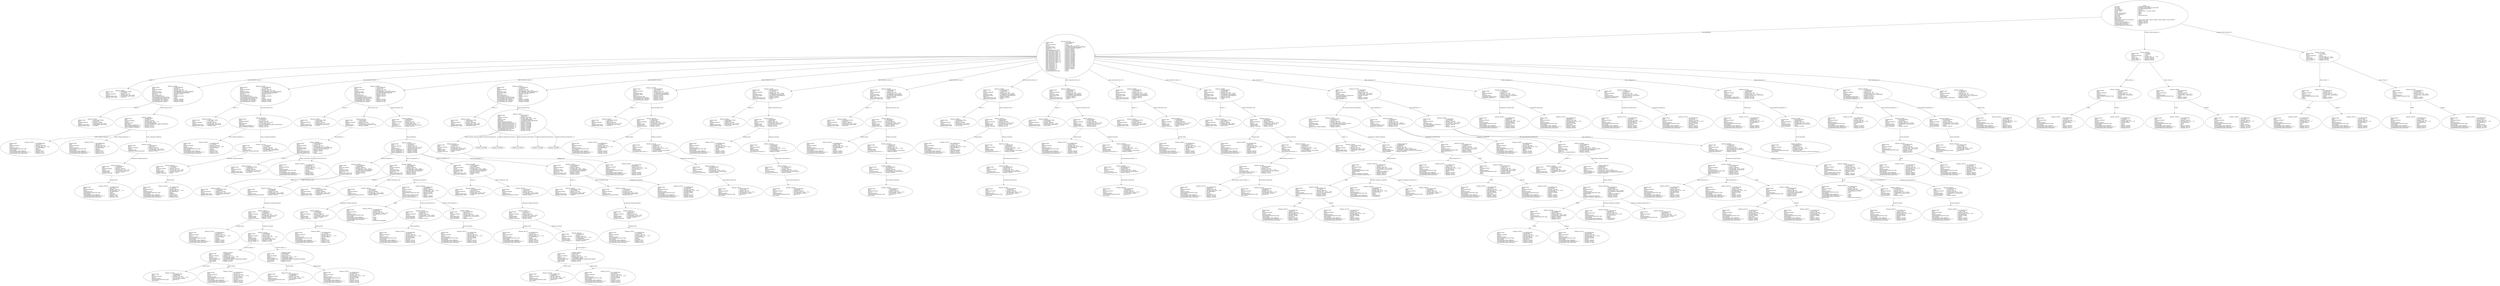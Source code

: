 digraph "discriminant.adt" {
  Unit_3 -> Element_2317106
      [ label=Unit_Declaration ];
  Unit_3 -> Element_2293428
      [ label="Context_Clause_Elements ( 1)" ];
  Unit_3 -> Element_2301425
      [ label="Context_Clause_Elements ( 2)" ];
  Unit_3
      [ label=<<TABLE BORDER="0" CELLBORDER="0" CELLSPACING="0" CELLPADDING="0"> 
          <TR><TD COLSPAN="3">Unit_3</TD></TR>
          <TR><TD ALIGN="LEFT">Unit_Kind   </TD><TD> = </TD><TD ALIGN="LEFT">A_PROCEDURE_BODY</TD></TR>
          <TR><TD ALIGN="LEFT">Unit_Class   </TD><TD> = </TD><TD ALIGN="LEFT">A_PUBLIC_DECLARATION_AND_BODY</TD></TR>
          <TR><TD ALIGN="LEFT">Unit_Origin   </TD><TD> = </TD><TD ALIGN="LEFT">AN_APPLICATION_UNIT</TD></TR>
          <TR><TD ALIGN="LEFT">Unit_Full_Name    </TD><TD> = </TD><TD ALIGN="LEFT">Discrim1</TD></TR>
          <TR><TD ALIGN="LEFT">Unique_Name   </TD><TD> = </TD><TD ALIGN="LEFT">ASIS Context 1: Discrim1 (body)</TD></TR>
          <TR><TD ALIGN="LEFT">Exists  </TD><TD> = </TD><TD ALIGN="LEFT">TRUE</TD></TR>
          <TR><TD ALIGN="LEFT">Can_Be_Main_Program     </TD><TD> = </TD><TD ALIGN="LEFT">TRUE</TD></TR>
          <TR><TD ALIGN="LEFT">Is_Body_Required     </TD><TD> = </TD><TD ALIGN="LEFT">TRUE</TD></TR>
          <TR><TD ALIGN="LEFT">Text_Name   </TD><TD> = </TD><TD ALIGN="LEFT">discriminant.adb</TD></TR>
          <TR><TD ALIGN="LEFT">Text_Form   </TD><TD> = </TD><TD ALIGN="LEFT"></TD></TR>
          <TR><TD ALIGN="LEFT">Object_Name   </TD><TD> = </TD><TD ALIGN="LEFT"></TD></TR>
          <TR><TD ALIGN="LEFT">Object_Form   </TD><TD> = </TD><TD ALIGN="LEFT"></TD></TR>
          <TR><TD ALIGN="LEFT">Compilation_Command_Line_Options         </TD><TD> = </TD><TD ALIGN="LEFT">-gnatA -gnatc -gnatt -gnatws -gnatyN -mtune=generic -march=x86-64</TD></TR>
          <TR><TD ALIGN="LEFT">Unit_Declaration     </TD><TD> = </TD><TD ALIGN="LEFT">Element_2317106</TD></TR>
          <TR><TD ALIGN="LEFT">Context_Clause_Elements ( 1)        </TD><TD> = </TD><TD ALIGN="LEFT">Element_2293428</TD></TR>
          <TR><TD ALIGN="LEFT">Context_Clause_Elements ( 2)        </TD><TD> = </TD><TD ALIGN="LEFT">Element_2301425</TD></TR>
          <TR><TD ALIGN="LEFT">Corresponding_Declaration       </TD><TD> = </TD><TD ALIGN="LEFT">(none)</TD></TR>
          <TR><TD ALIGN="LEFT">Corresponding_Parent_Declaration         </TD><TD> = </TD><TD ALIGN="LEFT">Unit_1</TD></TR>
          </TABLE>> ];
  Element_2293428 -> Element_2295265
      [ label="Clause_Name ( 1)" ];
  Element_2293428 -> Element_2299265
      [ label="Clause_Name ( 2)" ];
  Element_2293428
      [ label=<<TABLE BORDER="0" CELLBORDER="0" CELLSPACING="0" CELLPADDING="0"> 
          <TR><TD COLSPAN="3">Element_2293428</TD></TR>
          <TR><TD ALIGN="LEFT">Element_Kind    </TD><TD> = </TD><TD ALIGN="LEFT">A_CLAUSE</TD></TR>
          <TR><TD ALIGN="LEFT">Hash  </TD><TD> = </TD><TD ALIGN="LEFT"> 11209977</TD></TR>
          <TR><TD ALIGN="LEFT">Enclosing_Element     </TD><TD> = </TD><TD ALIGN="LEFT">(none)</TD></TR>
          <TR><TD ALIGN="LEFT">Source  </TD><TD> = </TD><TD ALIGN="LEFT">Discrim1.adb - 1:1 .. 1:38</TD></TR>
          <TR><TD ALIGN="LEFT">Clause_Kind   </TD><TD> = </TD><TD ALIGN="LEFT">A_WITH_CLAUSE</TD></TR>
          <TR><TD ALIGN="LEFT">Clause_Name ( 1)     </TD><TD> = </TD><TD ALIGN="LEFT">Element_2295265</TD></TR>
          <TR><TD ALIGN="LEFT">Clause_Name ( 2)     </TD><TD> = </TD><TD ALIGN="LEFT">Element_2299265</TD></TR>
          </TABLE>> ];
  Element_2295265 -> Element_2292237
      [ label=Prefix ];
  Element_2295265 -> Element_2294237
      [ label=Selector ];
  Element_2295265
      [ label=<<TABLE BORDER="0" CELLBORDER="0" CELLSPACING="0" CELLPADDING="0"> 
          <TR><TD COLSPAN="3">Element_2295265</TD></TR>
          <TR><TD ALIGN="LEFT">Element_Kind    </TD><TD> = </TD><TD ALIGN="LEFT">AN_EXPRESSION</TD></TR>
          <TR><TD ALIGN="LEFT">Hash  </TD><TD> = </TD><TD ALIGN="LEFT"> 8540921</TD></TR>
          <TR><TD ALIGN="LEFT">Enclosing_Element     </TD><TD> = </TD><TD ALIGN="LEFT">Element_2293428</TD></TR>
          <TR><TD ALIGN="LEFT">Source  </TD><TD> = </TD><TD ALIGN="LEFT">Discrim1.adb - 1:6 .. 1:16</TD></TR>
          <TR><TD ALIGN="LEFT">Expression_Kind    </TD><TD> = </TD><TD ALIGN="LEFT">A_SELECTED_COMPONENT</TD></TR>
          <TR><TD ALIGN="LEFT">Corresponding_Expression_Type        </TD><TD> = </TD><TD ALIGN="LEFT">(none)</TD></TR>
          <TR><TD ALIGN="LEFT">Prefix  </TD><TD> = </TD><TD ALIGN="LEFT">Element_2292237</TD></TR>
          <TR><TD ALIGN="LEFT">Selector   </TD><TD> = </TD><TD ALIGN="LEFT">Element_2294237</TD></TR>
          </TABLE>> ];
  Element_2292237
      [ label=<<TABLE BORDER="0" CELLBORDER="0" CELLSPACING="0" CELLPADDING="0"> 
          <TR><TD COLSPAN="3">Element_2292237</TD></TR>
          <TR><TD ALIGN="LEFT">Element_Kind    </TD><TD> = </TD><TD ALIGN="LEFT">AN_EXPRESSION</TD></TR>
          <TR><TD ALIGN="LEFT">Hash  </TD><TD> = </TD><TD ALIGN="LEFT"> 12274937</TD></TR>
          <TR><TD ALIGN="LEFT">Enclosing_Element     </TD><TD> = </TD><TD ALIGN="LEFT">Element_2295265</TD></TR>
          <TR><TD ALIGN="LEFT">Source  </TD><TD> = </TD><TD ALIGN="LEFT">Discrim1.adb - 1:6 .. 1:8</TD></TR>
          <TR><TD ALIGN="LEFT">Expression_Kind    </TD><TD> = </TD><TD ALIGN="LEFT">AN_IDENTIFIER</TD></TR>
          <TR><TD ALIGN="LEFT">Corresponding_Expression_Type        </TD><TD> = </TD><TD ALIGN="LEFT">(none)</TD></TR>
          <TR><TD ALIGN="LEFT">Name_Image   </TD><TD> = </TD><TD ALIGN="LEFT">Ada</TD></TR>
          <TR><TD ALIGN="LEFT">Corresponding_Name_Definition        </TD><TD> = </TD><TD ALIGN="LEFT">Element_2607057</TD></TR>
          <TR><TD ALIGN="LEFT">Corresponding_Name_Definition_List ( 1)          </TD><TD> = </TD><TD ALIGN="LEFT">Element_2607057</TD></TR>
          <TR><TD ALIGN="LEFT">Corresponding_Name_Declaration        </TD><TD> = </TD><TD ALIGN="LEFT">Element_2620112</TD></TR>
          </TABLE>> ];
  Element_2294237
      [ label=<<TABLE BORDER="0" CELLBORDER="0" CELLSPACING="0" CELLPADDING="0"> 
          <TR><TD COLSPAN="3">Element_2294237</TD></TR>
          <TR><TD ALIGN="LEFT">Element_Kind    </TD><TD> = </TD><TD ALIGN="LEFT">AN_EXPRESSION</TD></TR>
          <TR><TD ALIGN="LEFT">Hash  </TD><TD> = </TD><TD ALIGN="LEFT"> 12276985</TD></TR>
          <TR><TD ALIGN="LEFT">Enclosing_Element     </TD><TD> = </TD><TD ALIGN="LEFT">Element_2295265</TD></TR>
          <TR><TD ALIGN="LEFT">Source  </TD><TD> = </TD><TD ALIGN="LEFT">Discrim1.adb - 1:10 .. 1:16</TD></TR>
          <TR><TD ALIGN="LEFT">Expression_Kind    </TD><TD> = </TD><TD ALIGN="LEFT">AN_IDENTIFIER</TD></TR>
          <TR><TD ALIGN="LEFT">Corresponding_Expression_Type        </TD><TD> = </TD><TD ALIGN="LEFT">(none)</TD></TR>
          <TR><TD ALIGN="LEFT">Name_Image   </TD><TD> = </TD><TD ALIGN="LEFT">Text_IO</TD></TR>
          <TR><TD ALIGN="LEFT">Corresponding_Name_Definition        </TD><TD> = </TD><TD ALIGN="LEFT">Element_2655081</TD></TR>
          <TR><TD ALIGN="LEFT">Corresponding_Name_Definition_List ( 1)          </TD><TD> = </TD><TD ALIGN="LEFT">Element_2655081</TD></TR>
          <TR><TD ALIGN="LEFT">Corresponding_Name_Declaration        </TD><TD> = </TD><TD ALIGN="LEFT">Element_6616112</TD></TR>
          </TABLE>> ];
  Element_2299265 -> Element_2296237
      [ label=Prefix ];
  Element_2299265 -> Element_2298237
      [ label=Selector ];
  Element_2299265
      [ label=<<TABLE BORDER="0" CELLBORDER="0" CELLSPACING="0" CELLPADDING="0"> 
          <TR><TD COLSPAN="3">Element_2299265</TD></TR>
          <TR><TD ALIGN="LEFT">Element_Kind    </TD><TD> = </TD><TD ALIGN="LEFT">AN_EXPRESSION</TD></TR>
          <TR><TD ALIGN="LEFT">Hash  </TD><TD> = </TD><TD ALIGN="LEFT"> 8539385</TD></TR>
          <TR><TD ALIGN="LEFT">Enclosing_Element     </TD><TD> = </TD><TD ALIGN="LEFT">Element_2293428</TD></TR>
          <TR><TD ALIGN="LEFT">Source  </TD><TD> = </TD><TD ALIGN="LEFT">Discrim1.adb - 1:19 .. 1:37</TD></TR>
          <TR><TD ALIGN="LEFT">Expression_Kind    </TD><TD> = </TD><TD ALIGN="LEFT">A_SELECTED_COMPONENT</TD></TR>
          <TR><TD ALIGN="LEFT">Corresponding_Expression_Type        </TD><TD> = </TD><TD ALIGN="LEFT">(none)</TD></TR>
          <TR><TD ALIGN="LEFT">Prefix  </TD><TD> = </TD><TD ALIGN="LEFT">Element_2296237</TD></TR>
          <TR><TD ALIGN="LEFT">Selector   </TD><TD> = </TD><TD ALIGN="LEFT">Element_2298237</TD></TR>
          </TABLE>> ];
  Element_2296237
      [ label=<<TABLE BORDER="0" CELLBORDER="0" CELLSPACING="0" CELLPADDING="0"> 
          <TR><TD COLSPAN="3">Element_2296237</TD></TR>
          <TR><TD ALIGN="LEFT">Element_Kind    </TD><TD> = </TD><TD ALIGN="LEFT">AN_EXPRESSION</TD></TR>
          <TR><TD ALIGN="LEFT">Hash  </TD><TD> = </TD><TD ALIGN="LEFT"> 12273401</TD></TR>
          <TR><TD ALIGN="LEFT">Enclosing_Element     </TD><TD> = </TD><TD ALIGN="LEFT">Element_2299265</TD></TR>
          <TR><TD ALIGN="LEFT">Source  </TD><TD> = </TD><TD ALIGN="LEFT">Discrim1.adb - 1:19 .. 1:21</TD></TR>
          <TR><TD ALIGN="LEFT">Expression_Kind    </TD><TD> = </TD><TD ALIGN="LEFT">AN_IDENTIFIER</TD></TR>
          <TR><TD ALIGN="LEFT">Corresponding_Expression_Type        </TD><TD> = </TD><TD ALIGN="LEFT">(none)</TD></TR>
          <TR><TD ALIGN="LEFT">Name_Image   </TD><TD> = </TD><TD ALIGN="LEFT">Ada</TD></TR>
          <TR><TD ALIGN="LEFT">Corresponding_Name_Definition        </TD><TD> = </TD><TD ALIGN="LEFT">Element_2607057</TD></TR>
          <TR><TD ALIGN="LEFT">Corresponding_Name_Definition_List ( 1)          </TD><TD> = </TD><TD ALIGN="LEFT">Element_2607057</TD></TR>
          <TR><TD ALIGN="LEFT">Corresponding_Name_Declaration        </TD><TD> = </TD><TD ALIGN="LEFT">Element_2620112</TD></TR>
          </TABLE>> ];
  Element_2298237
      [ label=<<TABLE BORDER="0" CELLBORDER="0" CELLSPACING="0" CELLPADDING="0"> 
          <TR><TD COLSPAN="3">Element_2298237</TD></TR>
          <TR><TD ALIGN="LEFT">Element_Kind    </TD><TD> = </TD><TD ALIGN="LEFT">AN_EXPRESSION</TD></TR>
          <TR><TD ALIGN="LEFT">Hash  </TD><TD> = </TD><TD ALIGN="LEFT"> 12275449</TD></TR>
          <TR><TD ALIGN="LEFT">Enclosing_Element     </TD><TD> = </TD><TD ALIGN="LEFT">Element_2299265</TD></TR>
          <TR><TD ALIGN="LEFT">Source  </TD><TD> = </TD><TD ALIGN="LEFT">Discrim1.adb - 1:23 .. 1:37</TD></TR>
          <TR><TD ALIGN="LEFT">Expression_Kind    </TD><TD> = </TD><TD ALIGN="LEFT">AN_IDENTIFIER</TD></TR>
          <TR><TD ALIGN="LEFT">Corresponding_Expression_Type        </TD><TD> = </TD><TD ALIGN="LEFT">(none)</TD></TR>
          <TR><TD ALIGN="LEFT">Name_Image   </TD><TD> = </TD><TD ALIGN="LEFT">Integer_Text_IO</TD></TR>
          <TR><TD ALIGN="LEFT">Corresponding_Name_Definition        </TD><TD> = </TD><TD ALIGN="LEFT">Element_12755081</TD></TR>
          <TR><TD ALIGN="LEFT">Corresponding_Name_Definition_List ( 1)          </TD><TD> = </TD><TD ALIGN="LEFT">Element_12755081</TD></TR>
          <TR><TD ALIGN="LEFT">Corresponding_Name_Declaration        </TD><TD> = </TD><TD ALIGN="LEFT">Element_19107137</TD></TR>
          </TABLE>> ];
  Element_2301425 -> Element_2303265
      [ label="Clause_Name ( 1)" ];
  Element_2301425 -> Element_2307265
      [ label="Clause_Name ( 2)" ];
  Element_2301425
      [ label=<<TABLE BORDER="0" CELLBORDER="0" CELLSPACING="0" CELLPADDING="0"> 
          <TR><TD COLSPAN="3">Element_2301425</TD></TR>
          <TR><TD ALIGN="LEFT">Element_Kind    </TD><TD> = </TD><TD ALIGN="LEFT">A_CLAUSE</TD></TR>
          <TR><TD ALIGN="LEFT">Hash  </TD><TD> = </TD><TD ALIGN="LEFT">-2137710212</TD></TR>
          <TR><TD ALIGN="LEFT">Enclosing_Element     </TD><TD> = </TD><TD ALIGN="LEFT">(none)</TD></TR>
          <TR><TD ALIGN="LEFT">Source  </TD><TD> = </TD><TD ALIGN="LEFT">Discrim1.adb - 2:1 .. 2:37</TD></TR>
          <TR><TD ALIGN="LEFT">Clause_Kind   </TD><TD> = </TD><TD ALIGN="LEFT">A_USE_PACKAGE_CLAUSE</TD></TR>
          <TR><TD ALIGN="LEFT">Clause_Name ( 1)     </TD><TD> = </TD><TD ALIGN="LEFT">Element_2303265</TD></TR>
          <TR><TD ALIGN="LEFT">Clause_Name ( 2)     </TD><TD> = </TD><TD ALIGN="LEFT">Element_2307265</TD></TR>
          </TABLE>> ];
  Element_2303265 -> Element_2300237
      [ label=Prefix ];
  Element_2303265 -> Element_2302237
      [ label=Selector ];
  Element_2303265
      [ label=<<TABLE BORDER="0" CELLBORDER="0" CELLSPACING="0" CELLPADDING="0"> 
          <TR><TD COLSPAN="3">Element_2303265</TD></TR>
          <TR><TD ALIGN="LEFT">Element_Kind    </TD><TD> = </TD><TD ALIGN="LEFT">AN_EXPRESSION</TD></TR>
          <TR><TD ALIGN="LEFT">Hash  </TD><TD> = </TD><TD ALIGN="LEFT">-2139019140</TD></TR>
          <TR><TD ALIGN="LEFT">Enclosing_Element     </TD><TD> = </TD><TD ALIGN="LEFT">Element_2301425</TD></TR>
          <TR><TD ALIGN="LEFT">Source  </TD><TD> = </TD><TD ALIGN="LEFT">Discrim1.adb - 2:5 .. 2:15</TD></TR>
          <TR><TD ALIGN="LEFT">Expression_Kind    </TD><TD> = </TD><TD ALIGN="LEFT">A_SELECTED_COMPONENT</TD></TR>
          <TR><TD ALIGN="LEFT">Corresponding_Expression_Type        </TD><TD> = </TD><TD ALIGN="LEFT">(none)</TD></TR>
          <TR><TD ALIGN="LEFT">Prefix  </TD><TD> = </TD><TD ALIGN="LEFT">Element_2300237</TD></TR>
          <TR><TD ALIGN="LEFT">Selector   </TD><TD> = </TD><TD ALIGN="LEFT">Element_2302237</TD></TR>
          </TABLE>> ];
  Element_2300237
      [ label=<<TABLE BORDER="0" CELLBORDER="0" CELLSPACING="0" CELLPADDING="0"> 
          <TR><TD COLSPAN="3">Element_2300237</TD></TR>
          <TR><TD ALIGN="LEFT">Element_Kind    </TD><TD> = </TD><TD ALIGN="LEFT">AN_EXPRESSION</TD></TR>
          <TR><TD ALIGN="LEFT">Hash  </TD><TD> = </TD><TD ALIGN="LEFT">-2137152132</TD></TR>
          <TR><TD ALIGN="LEFT">Enclosing_Element     </TD><TD> = </TD><TD ALIGN="LEFT">Element_2303265</TD></TR>
          <TR><TD ALIGN="LEFT">Source  </TD><TD> = </TD><TD ALIGN="LEFT">Discrim1.adb - 2:5 .. 2:7</TD></TR>
          <TR><TD ALIGN="LEFT">Expression_Kind    </TD><TD> = </TD><TD ALIGN="LEFT">AN_IDENTIFIER</TD></TR>
          <TR><TD ALIGN="LEFT">Corresponding_Expression_Type        </TD><TD> = </TD><TD ALIGN="LEFT">(none)</TD></TR>
          <TR><TD ALIGN="LEFT">Name_Image   </TD><TD> = </TD><TD ALIGN="LEFT">Ada</TD></TR>
          <TR><TD ALIGN="LEFT">Corresponding_Name_Definition        </TD><TD> = </TD><TD ALIGN="LEFT">Element_2607057</TD></TR>
          <TR><TD ALIGN="LEFT">Corresponding_Name_Definition_List ( 1)          </TD><TD> = </TD><TD ALIGN="LEFT">Element_2607057</TD></TR>
          <TR><TD ALIGN="LEFT">Corresponding_Name_Declaration        </TD><TD> = </TD><TD ALIGN="LEFT">Element_2620112</TD></TR>
          </TABLE>> ];
  Element_2302237
      [ label=<<TABLE BORDER="0" CELLBORDER="0" CELLSPACING="0" CELLPADDING="0"> 
          <TR><TD COLSPAN="3">Element_2302237</TD></TR>
          <TR><TD ALIGN="LEFT">Element_Kind    </TD><TD> = </TD><TD ALIGN="LEFT">AN_EXPRESSION</TD></TR>
          <TR><TD ALIGN="LEFT">Hash  </TD><TD> = </TD><TD ALIGN="LEFT">-2137151108</TD></TR>
          <TR><TD ALIGN="LEFT">Enclosing_Element     </TD><TD> = </TD><TD ALIGN="LEFT">Element_2303265</TD></TR>
          <TR><TD ALIGN="LEFT">Source  </TD><TD> = </TD><TD ALIGN="LEFT">Discrim1.adb - 2:9 .. 2:15</TD></TR>
          <TR><TD ALIGN="LEFT">Expression_Kind    </TD><TD> = </TD><TD ALIGN="LEFT">AN_IDENTIFIER</TD></TR>
          <TR><TD ALIGN="LEFT">Corresponding_Expression_Type        </TD><TD> = </TD><TD ALIGN="LEFT">(none)</TD></TR>
          <TR><TD ALIGN="LEFT">Name_Image   </TD><TD> = </TD><TD ALIGN="LEFT">Text_IO</TD></TR>
          <TR><TD ALIGN="LEFT">Corresponding_Name_Definition        </TD><TD> = </TD><TD ALIGN="LEFT">Element_2655081</TD></TR>
          <TR><TD ALIGN="LEFT">Corresponding_Name_Definition_List ( 1)          </TD><TD> = </TD><TD ALIGN="LEFT">Element_2655081</TD></TR>
          <TR><TD ALIGN="LEFT">Corresponding_Name_Declaration        </TD><TD> = </TD><TD ALIGN="LEFT">Element_6616112</TD></TR>
          </TABLE>> ];
  Element_2307265 -> Element_2304237
      [ label=Prefix ];
  Element_2307265 -> Element_2306237
      [ label=Selector ];
  Element_2307265
      [ label=<<TABLE BORDER="0" CELLBORDER="0" CELLSPACING="0" CELLPADDING="0"> 
          <TR><TD COLSPAN="3">Element_2307265</TD></TR>
          <TR><TD ALIGN="LEFT">Element_Kind    </TD><TD> = </TD><TD ALIGN="LEFT">AN_EXPRESSION</TD></TR>
          <TR><TD ALIGN="LEFT">Hash  </TD><TD> = </TD><TD ALIGN="LEFT">-2139019908</TD></TR>
          <TR><TD ALIGN="LEFT">Enclosing_Element     </TD><TD> = </TD><TD ALIGN="LEFT">Element_2301425</TD></TR>
          <TR><TD ALIGN="LEFT">Source  </TD><TD> = </TD><TD ALIGN="LEFT">Discrim1.adb - 2:18 .. 2:36</TD></TR>
          <TR><TD ALIGN="LEFT">Expression_Kind    </TD><TD> = </TD><TD ALIGN="LEFT">A_SELECTED_COMPONENT</TD></TR>
          <TR><TD ALIGN="LEFT">Corresponding_Expression_Type        </TD><TD> = </TD><TD ALIGN="LEFT">(none)</TD></TR>
          <TR><TD ALIGN="LEFT">Prefix  </TD><TD> = </TD><TD ALIGN="LEFT">Element_2304237</TD></TR>
          <TR><TD ALIGN="LEFT">Selector   </TD><TD> = </TD><TD ALIGN="LEFT">Element_2306237</TD></TR>
          </TABLE>> ];
  Element_2304237
      [ label=<<TABLE BORDER="0" CELLBORDER="0" CELLSPACING="0" CELLPADDING="0"> 
          <TR><TD COLSPAN="3">Element_2304237</TD></TR>
          <TR><TD ALIGN="LEFT">Element_Kind    </TD><TD> = </TD><TD ALIGN="LEFT">AN_EXPRESSION</TD></TR>
          <TR><TD ALIGN="LEFT">Hash  </TD><TD> = </TD><TD ALIGN="LEFT">-2137152900</TD></TR>
          <TR><TD ALIGN="LEFT">Enclosing_Element     </TD><TD> = </TD><TD ALIGN="LEFT">Element_2307265</TD></TR>
          <TR><TD ALIGN="LEFT">Source  </TD><TD> = </TD><TD ALIGN="LEFT">Discrim1.adb - 2:18 .. 2:20</TD></TR>
          <TR><TD ALIGN="LEFT">Expression_Kind    </TD><TD> = </TD><TD ALIGN="LEFT">AN_IDENTIFIER</TD></TR>
          <TR><TD ALIGN="LEFT">Corresponding_Expression_Type        </TD><TD> = </TD><TD ALIGN="LEFT">(none)</TD></TR>
          <TR><TD ALIGN="LEFT">Name_Image   </TD><TD> = </TD><TD ALIGN="LEFT">Ada</TD></TR>
          <TR><TD ALIGN="LEFT">Corresponding_Name_Definition        </TD><TD> = </TD><TD ALIGN="LEFT">Element_2607057</TD></TR>
          <TR><TD ALIGN="LEFT">Corresponding_Name_Definition_List ( 1)          </TD><TD> = </TD><TD ALIGN="LEFT">Element_2607057</TD></TR>
          <TR><TD ALIGN="LEFT">Corresponding_Name_Declaration        </TD><TD> = </TD><TD ALIGN="LEFT">Element_2620112</TD></TR>
          </TABLE>> ];
  Element_2306237
      [ label=<<TABLE BORDER="0" CELLBORDER="0" CELLSPACING="0" CELLPADDING="0"> 
          <TR><TD COLSPAN="3">Element_2306237</TD></TR>
          <TR><TD ALIGN="LEFT">Element_Kind    </TD><TD> = </TD><TD ALIGN="LEFT">AN_EXPRESSION</TD></TR>
          <TR><TD ALIGN="LEFT">Hash  </TD><TD> = </TD><TD ALIGN="LEFT">-2137151876</TD></TR>
          <TR><TD ALIGN="LEFT">Enclosing_Element     </TD><TD> = </TD><TD ALIGN="LEFT">Element_2307265</TD></TR>
          <TR><TD ALIGN="LEFT">Source  </TD><TD> = </TD><TD ALIGN="LEFT">Discrim1.adb - 2:22 .. 2:36</TD></TR>
          <TR><TD ALIGN="LEFT">Expression_Kind    </TD><TD> = </TD><TD ALIGN="LEFT">AN_IDENTIFIER</TD></TR>
          <TR><TD ALIGN="LEFT">Corresponding_Expression_Type        </TD><TD> = </TD><TD ALIGN="LEFT">(none)</TD></TR>
          <TR><TD ALIGN="LEFT">Name_Image   </TD><TD> = </TD><TD ALIGN="LEFT">Integer_Text_IO</TD></TR>
          <TR><TD ALIGN="LEFT">Corresponding_Name_Definition        </TD><TD> = </TD><TD ALIGN="LEFT">Element_12755081</TD></TR>
          <TR><TD ALIGN="LEFT">Corresponding_Name_Definition_List ( 1)          </TD><TD> = </TD><TD ALIGN="LEFT">Element_12755081</TD></TR>
          <TR><TD ALIGN="LEFT">Corresponding_Name_Declaration        </TD><TD> = </TD><TD ALIGN="LEFT">Element_19107137</TD></TR>
          </TABLE>> ];
  Element_2317106 -> Element_2309057
      [ label="Names ( 1)" ];
  Element_2317106 -> Element_2330082
      [ label="Body_Declarative_Items ( 1)" ];
  Element_2317106 -> Element_2342082
      [ label="Body_Declarative_Items ( 2)" ];
  Element_2317106 -> Element_2421082
      [ label="Body_Declarative_Items ( 3)" ];
  Element_2317106 -> Element_19335082
      [ label="Body_Declarative_Items ( 4)" ];
  Element_2317106 -> Element_2432089
      [ label="Body_Declarative_Items ( 5)" ];
  Element_2317106 -> Element_2452090
      [ label="Body_Declarative_Items ( 6)" ];
  Element_2317106 -> Element_2464090
      [ label="Body_Declarative_Items ( 7)" ];
  Element_2317106 -> Element_2476090
      [ label="Body_Declarative_Items ( 8)" ];
  Element_2317106 -> Element_2488090
      [ label="Body_Declarative_Items ( 9)" ];
  Element_2317106 -> Element_2500090
      [ label="Body_Declarative_Items ( 10)" ];
  Element_2317106 -> Element_2509090
      [ label="Body_Declarative_Items ( 11)" ];
  Element_2317106 -> Element_2531393
      [ label="Body_Statements ( 1)" ];
  Element_2317106 -> Element_2571388
      [ label="Body_Statements ( 2)" ];
  Element_2317106 -> Element_2574388
      [ label="Body_Statements ( 3)" ];
  Element_2317106 -> Element_2577397
      [ label="Body_Statements ( 4)" ];
  Element_2317106 -> Element_2583397
      [ label="Body_Statements ( 5)" ];
  Element_2317106 -> Element_2584397
      [ label="Body_Statements ( 6)" ];
  Element_2317106
      [ label=<<TABLE BORDER="0" CELLBORDER="0" CELLSPACING="0" CELLPADDING="0"> 
          <TR><TD COLSPAN="3">Element_2317106</TD></TR>
          <TR><TD ALIGN="LEFT">Element_Kind    </TD><TD> = </TD><TD ALIGN="LEFT">A_DECLARATION</TD></TR>
          <TR><TD ALIGN="LEFT">Hash  </TD><TD> = </TD><TD ALIGN="LEFT"> 541282399</TD></TR>
          <TR><TD ALIGN="LEFT">Enclosing_Element     </TD><TD> = </TD><TD ALIGN="LEFT">(none)</TD></TR>
          <TR><TD ALIGN="LEFT">Source  </TD><TD> = </TD><TD ALIGN="LEFT">Discrim1.adb - 4:1 .. 46:13</TD></TR>
          <TR><TD ALIGN="LEFT">Declaration_Kind     </TD><TD> = </TD><TD ALIGN="LEFT">A_PROCEDURE_BODY_DECLARATION</TD></TR>
          <TR><TD ALIGN="LEFT">Declaration_Origin     </TD><TD> = </TD><TD ALIGN="LEFT">AN_EXPLICIT_DECLARATION</TD></TR>
          <TR><TD ALIGN="LEFT">Names ( 1)   </TD><TD> = </TD><TD ALIGN="LEFT">Element_2309057</TD></TR>
          <TR><TD ALIGN="LEFT">Corresponding_End_Name      </TD><TD> = </TD><TD ALIGN="LEFT">Element_2586237</TD></TR>
          <TR><TD ALIGN="LEFT">Body_Declarative_Items ( 1)       </TD><TD> = </TD><TD ALIGN="LEFT">Element_2330082</TD></TR>
          <TR><TD ALIGN="LEFT">Body_Declarative_Items ( 2)       </TD><TD> = </TD><TD ALIGN="LEFT">Element_2342082</TD></TR>
          <TR><TD ALIGN="LEFT">Body_Declarative_Items ( 3)       </TD><TD> = </TD><TD ALIGN="LEFT">Element_2421082</TD></TR>
          <TR><TD ALIGN="LEFT">Body_Declarative_Items ( 4)       </TD><TD> = </TD><TD ALIGN="LEFT">Element_19335082</TD></TR>
          <TR><TD ALIGN="LEFT">Body_Declarative_Items ( 5)       </TD><TD> = </TD><TD ALIGN="LEFT">Element_2432089</TD></TR>
          <TR><TD ALIGN="LEFT">Body_Declarative_Items ( 6)       </TD><TD> = </TD><TD ALIGN="LEFT">Element_2452090</TD></TR>
          <TR><TD ALIGN="LEFT">Body_Declarative_Items ( 7)       </TD><TD> = </TD><TD ALIGN="LEFT">Element_2464090</TD></TR>
          <TR><TD ALIGN="LEFT">Body_Declarative_Items ( 8)       </TD><TD> = </TD><TD ALIGN="LEFT">Element_2476090</TD></TR>
          <TR><TD ALIGN="LEFT">Body_Declarative_Items ( 9)       </TD><TD> = </TD><TD ALIGN="LEFT">Element_2488090</TD></TR>
          <TR><TD ALIGN="LEFT">Body_Declarative_Items ( 10)        </TD><TD> = </TD><TD ALIGN="LEFT">Element_2500090</TD></TR>
          <TR><TD ALIGN="LEFT">Body_Declarative_Items ( 11)        </TD><TD> = </TD><TD ALIGN="LEFT">Element_2509090</TD></TR>
          <TR><TD ALIGN="LEFT">Body_Statements ( 1)      </TD><TD> = </TD><TD ALIGN="LEFT">Element_2531393</TD></TR>
          <TR><TD ALIGN="LEFT">Body_Statements ( 2)      </TD><TD> = </TD><TD ALIGN="LEFT">Element_2571388</TD></TR>
          <TR><TD ALIGN="LEFT">Body_Statements ( 3)      </TD><TD> = </TD><TD ALIGN="LEFT">Element_2574388</TD></TR>
          <TR><TD ALIGN="LEFT">Body_Statements ( 4)      </TD><TD> = </TD><TD ALIGN="LEFT">Element_2577397</TD></TR>
          <TR><TD ALIGN="LEFT">Body_Statements ( 5)      </TD><TD> = </TD><TD ALIGN="LEFT">Element_2583397</TD></TR>
          <TR><TD ALIGN="LEFT">Body_Statements ( 6)      </TD><TD> = </TD><TD ALIGN="LEFT">Element_2584397</TD></TR>
          <TR><TD ALIGN="LEFT">Is_Name_Repeated     </TD><TD> = </TD><TD ALIGN="LEFT">TRUE</TD></TR>
          <TR><TD ALIGN="LEFT">Corresponding_Declaration       </TD><TD> = </TD><TD ALIGN="LEFT">(none)</TD></TR>
          </TABLE>> ];
  Element_2309057
      [ label=<<TABLE BORDER="0" CELLBORDER="0" CELLSPACING="0" CELLPADDING="0"> 
          <TR><TD COLSPAN="3">Element_2309057</TD></TR>
          <TR><TD ALIGN="LEFT">Element_Kind    </TD><TD> = </TD><TD ALIGN="LEFT">A_DEFINING_NAME</TD></TR>
          <TR><TD ALIGN="LEFT">Hash  </TD><TD> = </TD><TD ALIGN="LEFT"> 541182687</TD></TR>
          <TR><TD ALIGN="LEFT">Enclosing_Element     </TD><TD> = </TD><TD ALIGN="LEFT">Element_2317106</TD></TR>
          <TR><TD ALIGN="LEFT">Source  </TD><TD> = </TD><TD ALIGN="LEFT">Discrim1.adb - 4:11 .. 4:18</TD></TR>
          <TR><TD ALIGN="LEFT">Defining_Name_Kind     </TD><TD> = </TD><TD ALIGN="LEFT">A_DEFINING_IDENTIFIER</TD></TR>
          <TR><TD ALIGN="LEFT">Defining_Name_Image     </TD><TD> = </TD><TD ALIGN="LEFT">"Discrim1"</TD></TR>
          </TABLE>> ];
  Element_2330082 -> Element_2318057
      [ label="Names ( 1)" ];
  Element_2330082 -> Element_2326160
      [ label=Type_Declaration_View ];
  Element_2330082
      [ label=<<TABLE BORDER="0" CELLBORDER="0" CELLSPACING="0" CELLPADDING="0"> 
          <TR><TD COLSPAN="3">Element_2330082</TD></TR>
          <TR><TD ALIGN="LEFT">Element_Kind    </TD><TD> = </TD><TD ALIGN="LEFT">A_DECLARATION</TD></TR>
          <TR><TD ALIGN="LEFT">Hash  </TD><TD> = </TD><TD ALIGN="LEFT">-937909177</TD></TR>
          <TR><TD ALIGN="LEFT">Enclosing_Element     </TD><TD> = </TD><TD ALIGN="LEFT">Element_2317106</TD></TR>
          <TR><TD ALIGN="LEFT">Source  </TD><TD> = </TD><TD ALIGN="LEFT">Discrim1.adb - 6:4 .. 7:53</TD></TR>
          <TR><TD ALIGN="LEFT">Declaration_Kind     </TD><TD> = </TD><TD ALIGN="LEFT">AN_ORDINARY_TYPE_DECLARATION</TD></TR>
          <TR><TD ALIGN="LEFT">Declaration_Origin     </TD><TD> = </TD><TD ALIGN="LEFT">AN_EXPLICIT_DECLARATION</TD></TR>
          <TR><TD ALIGN="LEFT">Names ( 1)   </TD><TD> = </TD><TD ALIGN="LEFT">Element_2318057</TD></TR>
          <TR><TD ALIGN="LEFT">Discriminant_Part     </TD><TD> = </TD><TD ALIGN="LEFT">(none)</TD></TR>
          <TR><TD ALIGN="LEFT">Type_Declaration_View      </TD><TD> = </TD><TD ALIGN="LEFT">Element_2326160</TD></TR>
          <TR><TD ALIGN="LEFT">Corresponding_Type_Declaration        </TD><TD> = </TD><TD ALIGN="LEFT">(none)</TD></TR>
          <TR><TD ALIGN="LEFT">Corresponding_Type_Partial_View        </TD><TD> = </TD><TD ALIGN="LEFT">(none)</TD></TR>
          <TR><TD ALIGN="LEFT">Corresponding_First_Subtype       </TD><TD> = </TD><TD ALIGN="LEFT">Element_2330082</TD></TR>
          <TR><TD ALIGN="LEFT">Corresponding_Last_Constraint        </TD><TD> = </TD><TD ALIGN="LEFT">Element_2330082</TD></TR>
          <TR><TD ALIGN="LEFT">Corresponding_Last_Subtype       </TD><TD> = </TD><TD ALIGN="LEFT">Element_2330082</TD></TR>
          </TABLE>> ];
  Element_2318057
      [ label=<<TABLE BORDER="0" CELLBORDER="0" CELLSPACING="0" CELLPADDING="0"> 
          <TR><TD COLSPAN="3">Element_2318057</TD></TR>
          <TR><TD ALIGN="LEFT">Element_Kind    </TD><TD> = </TD><TD ALIGN="LEFT">A_DEFINING_NAME</TD></TR>
          <TR><TD ALIGN="LEFT">Hash  </TD><TD> = </TD><TD ALIGN="LEFT">-937921897</TD></TR>
          <TR><TD ALIGN="LEFT">Enclosing_Element     </TD><TD> = </TD><TD ALIGN="LEFT">Element_2330082</TD></TR>
          <TR><TD ALIGN="LEFT">Source  </TD><TD> = </TD><TD ALIGN="LEFT">Discrim1.adb - 6:9 .. 6:14</TD></TR>
          <TR><TD ALIGN="LEFT">Defining_Name_Kind     </TD><TD> = </TD><TD ALIGN="LEFT">A_DEFINING_IDENTIFIER</TD></TR>
          <TR><TD ALIGN="LEFT">Defining_Name_Image     </TD><TD> = </TD><TD ALIGN="LEFT">"SQUARE"</TD></TR>
          </TABLE>> ];
  Element_2326160 -> Element_2325237
      [ label="Index_Subtype_Definitions ( 1)" ];
  Element_2326160 -> Element_2327237
      [ label="Index_Subtype_Definitions ( 2)" ];
  Element_2326160 -> Element_2329183
      [ label=Array_Component_Definition ];
  Element_2326160
      [ label=<<TABLE BORDER="0" CELLBORDER="0" CELLSPACING="0" CELLPADDING="0"> 
          <TR><TD COLSPAN="3">Element_2326160</TD></TR>
          <TR><TD ALIGN="LEFT">Element_Kind    </TD><TD> = </TD><TD ALIGN="LEFT">A_DEFINITION</TD></TR>
          <TR><TD ALIGN="LEFT">Hash  </TD><TD> = </TD><TD ALIGN="LEFT">-937869257</TD></TR>
          <TR><TD ALIGN="LEFT">Enclosing_Element     </TD><TD> = </TD><TD ALIGN="LEFT">Element_2330082</TD></TR>
          <TR><TD ALIGN="LEFT">Source  </TD><TD> = </TD><TD ALIGN="LEFT">Discrim1.adb - 6:19 .. 7:52</TD></TR>
          <TR><TD ALIGN="LEFT">Definition_Kind    </TD><TD> = </TD><TD ALIGN="LEFT">A_TYPE_DEFINITION</TD></TR>
          <TR><TD ALIGN="LEFT">Type_Kind   </TD><TD> = </TD><TD ALIGN="LEFT">AN_UNCONSTRAINED_ARRAY_DEFINITION</TD></TR>
          <TR><TD ALIGN="LEFT">Index_Subtype_Definitions ( 1)        </TD><TD> = </TD><TD ALIGN="LEFT">Element_2325237</TD></TR>
          <TR><TD ALIGN="LEFT">Index_Subtype_Definitions ( 2)        </TD><TD> = </TD><TD ALIGN="LEFT">Element_2327237</TD></TR>
          <TR><TD ALIGN="LEFT">Array_Component_Definition       </TD><TD> = </TD><TD ALIGN="LEFT">Element_2329183</TD></TR>
          </TABLE>> ];
  Element_2325237
      [ label=<<TABLE BORDER="0" CELLBORDER="0" CELLSPACING="0" CELLPADDING="0"> 
          <TR><TD COLSPAN="3">Element_2325237</TD></TR>
          <TR><TD ALIGN="LEFT">Element_Kind    </TD><TD> = </TD><TD ALIGN="LEFT">AN_EXPRESSION</TD></TR>
          <TR><TD ALIGN="LEFT">Hash  </TD><TD> = </TD><TD ALIGN="LEFT">-937829737</TD></TR>
          <TR><TD ALIGN="LEFT">Enclosing_Element     </TD><TD> = </TD><TD ALIGN="LEFT">Element_2326160</TD></TR>
          <TR><TD ALIGN="LEFT">Source  </TD><TD> = </TD><TD ALIGN="LEFT">Discrim1.adb - 6:25 .. 6:31</TD></TR>
          <TR><TD ALIGN="LEFT">Expression_Kind    </TD><TD> = </TD><TD ALIGN="LEFT">AN_IDENTIFIER</TD></TR>
          <TR><TD ALIGN="LEFT">Corresponding_Expression_Type        </TD><TD> = </TD><TD ALIGN="LEFT">(none)</TD></TR>
          <TR><TD ALIGN="LEFT">Name_Image   </TD><TD> = </TD><TD ALIGN="LEFT">INTEGER</TD></TR>
          <TR><TD ALIGN="LEFT">Corresponding_Name_Definition        </TD><TD> = </TD><TD ALIGN="LEFT">Element_37057</TD></TR>
          <TR><TD ALIGN="LEFT">Corresponding_Name_Definition_List ( 1)          </TD><TD> = </TD><TD ALIGN="LEFT">Element_37057</TD></TR>
          <TR><TD ALIGN="LEFT">Corresponding_Name_Declaration        </TD><TD> = </TD><TD ALIGN="LEFT">Element_917082</TD></TR>
          </TABLE>> ];
  Element_2327237
      [ label=<<TABLE BORDER="0" CELLBORDER="0" CELLSPACING="0" CELLPADDING="0"> 
          <TR><TD COLSPAN="3">Element_2327237</TD></TR>
          <TR><TD ALIGN="LEFT">Element_Kind    </TD><TD> = </TD><TD ALIGN="LEFT">AN_EXPRESSION</TD></TR>
          <TR><TD ALIGN="LEFT">Hash  </TD><TD> = </TD><TD ALIGN="LEFT">-468783797</TD></TR>
          <TR><TD ALIGN="LEFT">Enclosing_Element     </TD><TD> = </TD><TD ALIGN="LEFT">Element_2326160</TD></TR>
          <TR><TD ALIGN="LEFT">Source  </TD><TD> = </TD><TD ALIGN="LEFT">Discrim1.adb - 7:25 .. 7:31</TD></TR>
          <TR><TD ALIGN="LEFT">Expression_Kind    </TD><TD> = </TD><TD ALIGN="LEFT">AN_IDENTIFIER</TD></TR>
          <TR><TD ALIGN="LEFT">Corresponding_Expression_Type        </TD><TD> = </TD><TD ALIGN="LEFT">(none)</TD></TR>
          <TR><TD ALIGN="LEFT">Name_Image   </TD><TD> = </TD><TD ALIGN="LEFT">INTEGER</TD></TR>
          <TR><TD ALIGN="LEFT">Corresponding_Name_Definition        </TD><TD> = </TD><TD ALIGN="LEFT">Element_37057</TD></TR>
          <TR><TD ALIGN="LEFT">Corresponding_Name_Definition_List ( 1)          </TD><TD> = </TD><TD ALIGN="LEFT">Element_37057</TD></TR>
          <TR><TD ALIGN="LEFT">Corresponding_Name_Declaration        </TD><TD> = </TD><TD ALIGN="LEFT">Element_917082</TD></TR>
          </TABLE>> ];
  Element_2329183 -> Element_2328176
      [ label=Component_Subtype_Indication ];
  Element_2329183
      [ label=<<TABLE BORDER="0" CELLBORDER="0" CELLSPACING="0" CELLPADDING="0"> 
          <TR><TD COLSPAN="3">Element_2329183</TD></TR>
          <TR><TD ALIGN="LEFT">Element_Kind    </TD><TD> = </TD><TD ALIGN="LEFT">A_DEFINITION</TD></TR>
          <TR><TD ALIGN="LEFT">Hash  </TD><TD> = </TD><TD ALIGN="LEFT">-468797581</TD></TR>
          <TR><TD ALIGN="LEFT">Enclosing_Element     </TD><TD> = </TD><TD ALIGN="LEFT">Element_2326160</TD></TR>
          <TR><TD ALIGN="LEFT">Source  </TD><TD> = </TD><TD ALIGN="LEFT">Discrim1.adb - 7:46 .. 7:52</TD></TR>
          <TR><TD ALIGN="LEFT">Definition_Kind    </TD><TD> = </TD><TD ALIGN="LEFT">A_COMPONENT_DEFINITION</TD></TR>
          <TR><TD ALIGN="LEFT">Component_Subtype_Indication        </TD><TD> = </TD><TD ALIGN="LEFT">Element_2328176</TD></TR>
          </TABLE>> ];
  Element_2328176 -> Element_2328237
      [ label=Subtype_Mark ];
  Element_2328176
      [ label=<<TABLE BORDER="0" CELLBORDER="0" CELLSPACING="0" CELLPADDING="0"> 
          <TR><TD COLSPAN="3">Element_2328176</TD></TR>
          <TR><TD ALIGN="LEFT">Element_Kind    </TD><TD> = </TD><TD ALIGN="LEFT">A_DEFINITION</TD></TR>
          <TR><TD ALIGN="LEFT">Hash  </TD><TD> = </TD><TD ALIGN="LEFT">-468799373</TD></TR>
          <TR><TD ALIGN="LEFT">Enclosing_Element     </TD><TD> = </TD><TD ALIGN="LEFT">Element_2329183</TD></TR>
          <TR><TD ALIGN="LEFT">Source  </TD><TD> = </TD><TD ALIGN="LEFT">Discrim1.adb - 7:46 .. 7:52</TD></TR>
          <TR><TD ALIGN="LEFT">Definition_Kind    </TD><TD> = </TD><TD ALIGN="LEFT">A_SUBTYPE_INDICATION</TD></TR>
          <TR><TD ALIGN="LEFT">Subtype_Mark    </TD><TD> = </TD><TD ALIGN="LEFT">Element_2328237</TD></TR>
          <TR><TD ALIGN="LEFT">Subtype_Constraint     </TD><TD> = </TD><TD ALIGN="LEFT">(none)</TD></TR>
          </TABLE>> ];
  Element_2328237
      [ label=<<TABLE BORDER="0" CELLBORDER="0" CELLSPACING="0" CELLPADDING="0"> 
          <TR><TD COLSPAN="3">Element_2328237</TD></TR>
          <TR><TD ALIGN="LEFT">Element_Kind    </TD><TD> = </TD><TD ALIGN="LEFT">AN_EXPRESSION</TD></TR>
          <TR><TD ALIGN="LEFT">Hash  </TD><TD> = </TD><TD ALIGN="LEFT">-468783757</TD></TR>
          <TR><TD ALIGN="LEFT">Enclosing_Element     </TD><TD> = </TD><TD ALIGN="LEFT">Element_2328176</TD></TR>
          <TR><TD ALIGN="LEFT">Source  </TD><TD> = </TD><TD ALIGN="LEFT">Discrim1.adb - 7:46 .. 7:52</TD></TR>
          <TR><TD ALIGN="LEFT">Expression_Kind    </TD><TD> = </TD><TD ALIGN="LEFT">AN_IDENTIFIER</TD></TR>
          <TR><TD ALIGN="LEFT">Corresponding_Expression_Type        </TD><TD> = </TD><TD ALIGN="LEFT">(none)</TD></TR>
          <TR><TD ALIGN="LEFT">Name_Image   </TD><TD> = </TD><TD ALIGN="LEFT">INTEGER</TD></TR>
          <TR><TD ALIGN="LEFT">Corresponding_Name_Definition        </TD><TD> = </TD><TD ALIGN="LEFT">Element_37057</TD></TR>
          <TR><TD ALIGN="LEFT">Corresponding_Name_Definition_List ( 1)          </TD><TD> = </TD><TD ALIGN="LEFT">Element_37057</TD></TR>
          <TR><TD ALIGN="LEFT">Corresponding_Name_Declaration        </TD><TD> = </TD><TD ALIGN="LEFT">Element_917082</TD></TR>
          </TABLE>> ];
  Element_2342082 -> Element_2331057
      [ label="Names ( 1)" ];
  Element_2342082 -> Element_2339160
      [ label=Type_Declaration_View ];
  Element_2342082
      [ label=<<TABLE BORDER="0" CELLBORDER="0" CELLSPACING="0" CELLPADDING="0"> 
          <TR><TD COLSPAN="3">Element_2342082</TD></TR>
          <TR><TD ALIGN="LEFT">Element_Kind    </TD><TD> = </TD><TD ALIGN="LEFT">A_DECLARATION</TD></TR>
          <TR><TD ALIGN="LEFT">Hash  </TD><TD> = </TD><TD ALIGN="LEFT">-117140344</TD></TR>
          <TR><TD ALIGN="LEFT">Enclosing_Element     </TD><TD> = </TD><TD ALIGN="LEFT">Element_2317106</TD></TR>
          <TR><TD ALIGN="LEFT">Source  </TD><TD> = </TD><TD ALIGN="LEFT">Discrim1.adb - 9:4 .. 9:59</TD></TR>
          <TR><TD ALIGN="LEFT">Declaration_Kind     </TD><TD> = </TD><TD ALIGN="LEFT">AN_ORDINARY_TYPE_DECLARATION</TD></TR>
          <TR><TD ALIGN="LEFT">Declaration_Origin     </TD><TD> = </TD><TD ALIGN="LEFT">AN_EXPLICIT_DECLARATION</TD></TR>
          <TR><TD ALIGN="LEFT">Names ( 1)   </TD><TD> = </TD><TD ALIGN="LEFT">Element_2331057</TD></TR>
          <TR><TD ALIGN="LEFT">Discriminant_Part     </TD><TD> = </TD><TD ALIGN="LEFT">(none)</TD></TR>
          <TR><TD ALIGN="LEFT">Type_Declaration_View      </TD><TD> = </TD><TD ALIGN="LEFT">Element_2339160</TD></TR>
          <TR><TD ALIGN="LEFT">Corresponding_Type_Declaration        </TD><TD> = </TD><TD ALIGN="LEFT">(none)</TD></TR>
          <TR><TD ALIGN="LEFT">Corresponding_Type_Partial_View        </TD><TD> = </TD><TD ALIGN="LEFT">(none)</TD></TR>
          <TR><TD ALIGN="LEFT">Corresponding_First_Subtype       </TD><TD> = </TD><TD ALIGN="LEFT">Element_2342082</TD></TR>
          <TR><TD ALIGN="LEFT">Corresponding_Last_Constraint        </TD><TD> = </TD><TD ALIGN="LEFT">Element_2342082</TD></TR>
          <TR><TD ALIGN="LEFT">Corresponding_Last_Subtype       </TD><TD> = </TD><TD ALIGN="LEFT">Element_2342082</TD></TR>
          </TABLE>> ];
  Element_2331057
      [ label=<<TABLE BORDER="0" CELLBORDER="0" CELLSPACING="0" CELLPADDING="0"> 
          <TR><TD COLSPAN="3">Element_2331057</TD></TR>
          <TR><TD ALIGN="LEFT">Element_Kind    </TD><TD> = </TD><TD ALIGN="LEFT">A_DEFINING_NAME</TD></TR>
          <TR><TD ALIGN="LEFT">Hash  </TD><TD> = </TD><TD ALIGN="LEFT">-117141934</TD></TR>
          <TR><TD ALIGN="LEFT">Enclosing_Element     </TD><TD> = </TD><TD ALIGN="LEFT">Element_2342082</TD></TR>
          <TR><TD ALIGN="LEFT">Source  </TD><TD> = </TD><TD ALIGN="LEFT">Discrim1.adb - 9:9 .. 9:19</TD></TR>
          <TR><TD ALIGN="LEFT">Defining_Name_Kind     </TD><TD> = </TD><TD ALIGN="LEFT">A_DEFINING_IDENTIFIER</TD></TR>
          <TR><TD ALIGN="LEFT">Defining_Name_Image     </TD><TD> = </TD><TD ALIGN="LEFT">"LINEAR_TYPE"</TD></TR>
          </TABLE>> ];
  Element_2339160 -> Element_2338237
      [ label="Index_Subtype_Definitions ( 1)" ];
  Element_2339160 -> Element_2341183
      [ label=Array_Component_Definition ];
  Element_2339160
      [ label=<<TABLE BORDER="0" CELLBORDER="0" CELLSPACING="0" CELLPADDING="0"> 
          <TR><TD COLSPAN="3">Element_2339160</TD></TR>
          <TR><TD ALIGN="LEFT">Element_Kind    </TD><TD> = </TD><TD ALIGN="LEFT">A_DEFINITION</TD></TR>
          <TR><TD ALIGN="LEFT">Hash  </TD><TD> = </TD><TD ALIGN="LEFT">-117135344</TD></TR>
          <TR><TD ALIGN="LEFT">Enclosing_Element     </TD><TD> = </TD><TD ALIGN="LEFT">Element_2342082</TD></TR>
          <TR><TD ALIGN="LEFT">Source  </TD><TD> = </TD><TD ALIGN="LEFT">Discrim1.adb - 9:24 .. 9:58</TD></TR>
          <TR><TD ALIGN="LEFT">Definition_Kind    </TD><TD> = </TD><TD ALIGN="LEFT">A_TYPE_DEFINITION</TD></TR>
          <TR><TD ALIGN="LEFT">Type_Kind   </TD><TD> = </TD><TD ALIGN="LEFT">AN_UNCONSTRAINED_ARRAY_DEFINITION</TD></TR>
          <TR><TD ALIGN="LEFT">Index_Subtype_Definitions ( 1)        </TD><TD> = </TD><TD ALIGN="LEFT">Element_2338237</TD></TR>
          <TR><TD ALIGN="LEFT">Array_Component_Definition       </TD><TD> = </TD><TD ALIGN="LEFT">Element_2341183</TD></TR>
          </TABLE>> ];
  Element_2338237
      [ label=<<TABLE BORDER="0" CELLBORDER="0" CELLSPACING="0" CELLPADDING="0"> 
          <TR><TD COLSPAN="3">Element_2338237</TD></TR>
          <TR><TD ALIGN="LEFT">Element_Kind    </TD><TD> = </TD><TD ALIGN="LEFT">AN_EXPRESSION</TD></TR>
          <TR><TD ALIGN="LEFT">Hash  </TD><TD> = </TD><TD ALIGN="LEFT">-117130404</TD></TR>
          <TR><TD ALIGN="LEFT">Enclosing_Element     </TD><TD> = </TD><TD ALIGN="LEFT">Element_2339160</TD></TR>
          <TR><TD ALIGN="LEFT">Source  </TD><TD> = </TD><TD ALIGN="LEFT">Discrim1.adb - 9:30 .. 9:36</TD></TR>
          <TR><TD ALIGN="LEFT">Expression_Kind    </TD><TD> = </TD><TD ALIGN="LEFT">AN_IDENTIFIER</TD></TR>
          <TR><TD ALIGN="LEFT">Corresponding_Expression_Type        </TD><TD> = </TD><TD ALIGN="LEFT">(none)</TD></TR>
          <TR><TD ALIGN="LEFT">Name_Image   </TD><TD> = </TD><TD ALIGN="LEFT">INTEGER</TD></TR>
          <TR><TD ALIGN="LEFT">Corresponding_Name_Definition        </TD><TD> = </TD><TD ALIGN="LEFT">Element_37057</TD></TR>
          <TR><TD ALIGN="LEFT">Corresponding_Name_Definition_List ( 1)          </TD><TD> = </TD><TD ALIGN="LEFT">Element_37057</TD></TR>
          <TR><TD ALIGN="LEFT">Corresponding_Name_Declaration        </TD><TD> = </TD><TD ALIGN="LEFT">Element_917082</TD></TR>
          </TABLE>> ];
  Element_2341183 -> Element_2340176
      [ label=Component_Subtype_Indication ];
  Element_2341183
      [ label=<<TABLE BORDER="0" CELLBORDER="0" CELLSPACING="0" CELLPADDING="0"> 
          <TR><TD COLSPAN="3">Element_2341183</TD></TR>
          <TR><TD ALIGN="LEFT">Element_Kind    </TD><TD> = </TD><TD ALIGN="LEFT">A_DEFINITION</TD></TR>
          <TR><TD ALIGN="LEFT">Hash  </TD><TD> = </TD><TD ALIGN="LEFT">-117133882</TD></TR>
          <TR><TD ALIGN="LEFT">Enclosing_Element     </TD><TD> = </TD><TD ALIGN="LEFT">Element_2339160</TD></TR>
          <TR><TD ALIGN="LEFT">Source  </TD><TD> = </TD><TD ALIGN="LEFT">Discrim1.adb - 9:51 .. 9:58</TD></TR>
          <TR><TD ALIGN="LEFT">Definition_Kind    </TD><TD> = </TD><TD ALIGN="LEFT">A_COMPONENT_DEFINITION</TD></TR>
          <TR><TD ALIGN="LEFT">Component_Subtype_Indication        </TD><TD> = </TD><TD ALIGN="LEFT">Element_2340176</TD></TR>
          </TABLE>> ];
  Element_2340176 -> Element_2340237
      [ label=Subtype_Mark ];
  Element_2340176
      [ label=<<TABLE BORDER="0" CELLBORDER="0" CELLSPACING="0" CELLPADDING="0"> 
          <TR><TD COLSPAN="3">Element_2340176</TD></TR>
          <TR><TD ALIGN="LEFT">Element_Kind    </TD><TD> = </TD><TD ALIGN="LEFT">A_DEFINITION</TD></TR>
          <TR><TD ALIGN="LEFT">Hash  </TD><TD> = </TD><TD ALIGN="LEFT">-117134330</TD></TR>
          <TR><TD ALIGN="LEFT">Enclosing_Element     </TD><TD> = </TD><TD ALIGN="LEFT">Element_2341183</TD></TR>
          <TR><TD ALIGN="LEFT">Source  </TD><TD> = </TD><TD ALIGN="LEFT">Discrim1.adb - 9:51 .. 9:58</TD></TR>
          <TR><TD ALIGN="LEFT">Definition_Kind    </TD><TD> = </TD><TD ALIGN="LEFT">A_SUBTYPE_INDICATION</TD></TR>
          <TR><TD ALIGN="LEFT">Subtype_Mark    </TD><TD> = </TD><TD ALIGN="LEFT">Element_2340237</TD></TR>
          <TR><TD ALIGN="LEFT">Subtype_Constraint     </TD><TD> = </TD><TD ALIGN="LEFT">(none)</TD></TR>
          </TABLE>> ];
  Element_2340237
      [ label=<<TABLE BORDER="0" CELLBORDER="0" CELLSPACING="0" CELLPADDING="0"> 
          <TR><TD COLSPAN="3">Element_2340237</TD></TR>
          <TR><TD ALIGN="LEFT">Element_Kind    </TD><TD> = </TD><TD ALIGN="LEFT">AN_EXPRESSION</TD></TR>
          <TR><TD ALIGN="LEFT">Hash  </TD><TD> = </TD><TD ALIGN="LEFT">-117130426</TD></TR>
          <TR><TD ALIGN="LEFT">Enclosing_Element     </TD><TD> = </TD><TD ALIGN="LEFT">Element_2340176</TD></TR>
          <TR><TD ALIGN="LEFT">Source  </TD><TD> = </TD><TD ALIGN="LEFT">Discrim1.adb - 9:51 .. 9:58</TD></TR>
          <TR><TD ALIGN="LEFT">Expression_Kind    </TD><TD> = </TD><TD ALIGN="LEFT">AN_IDENTIFIER</TD></TR>
          <TR><TD ALIGN="LEFT">Corresponding_Expression_Type        </TD><TD> = </TD><TD ALIGN="LEFT">(none)</TD></TR>
          <TR><TD ALIGN="LEFT">Name_Image   </TD><TD> = </TD><TD ALIGN="LEFT">POSITIVE</TD></TR>
          <TR><TD ALIGN="LEFT">Corresponding_Name_Definition        </TD><TD> = </TD><TD ALIGN="LEFT">Element_65057</TD></TR>
          <TR><TD ALIGN="LEFT">Corresponding_Name_Definition_List ( 1)          </TD><TD> = </TD><TD ALIGN="LEFT">Element_65057</TD></TR>
          <TR><TD ALIGN="LEFT">Corresponding_Name_Declaration        </TD><TD> = </TD><TD ALIGN="LEFT">Element_922089</TD></TR>
          </TABLE>> ];
  Element_2421082 -> Element_2343057
      [ label="Names ( 1)" ];
  Element_2421082 -> Element_2421191
      [ label=Discriminant_Part ];
  Element_2421082 -> Element_2360162
      [ label=Type_Declaration_View ];
  Element_2421082
      [ label=<<TABLE BORDER="0" CELLBORDER="0" CELLSPACING="0" CELLPADDING="0"> 
          <TR><TD COLSPAN="3">Element_2421082</TD></TR>
          <TR><TD ALIGN="LEFT">Element_Kind    </TD><TD> = </TD><TD ALIGN="LEFT">A_DECLARATION</TD></TR>
          <TR><TD ALIGN="LEFT">Hash  </TD><TD> = </TD><TD ALIGN="LEFT"> 1044473122</TD></TR>
          <TR><TD ALIGN="LEFT">Enclosing_Element     </TD><TD> = </TD><TD ALIGN="LEFT">Element_2317106</TD></TR>
          <TR><TD ALIGN="LEFT">Source  </TD><TD> = </TD><TD ALIGN="LEFT">Discrim1.adb - 11:4 .. 17:17</TD></TR>
          <TR><TD ALIGN="LEFT">Declaration_Kind     </TD><TD> = </TD><TD ALIGN="LEFT">AN_ORDINARY_TYPE_DECLARATION</TD></TR>
          <TR><TD ALIGN="LEFT">Declaration_Origin     </TD><TD> = </TD><TD ALIGN="LEFT">AN_EXPLICIT_DECLARATION</TD></TR>
          <TR><TD ALIGN="LEFT">Names ( 1)   </TD><TD> = </TD><TD ALIGN="LEFT">Element_2343057</TD></TR>
          <TR><TD ALIGN="LEFT">Discriminant_Part     </TD><TD> = </TD><TD ALIGN="LEFT">Element_2421191</TD></TR>
          <TR><TD ALIGN="LEFT">Type_Declaration_View      </TD><TD> = </TD><TD ALIGN="LEFT">Element_2360162</TD></TR>
          <TR><TD ALIGN="LEFT">Corresponding_Type_Declaration        </TD><TD> = </TD><TD ALIGN="LEFT">(none)</TD></TR>
          <TR><TD ALIGN="LEFT">Corresponding_Type_Partial_View        </TD><TD> = </TD><TD ALIGN="LEFT">(none)</TD></TR>
          <TR><TD ALIGN="LEFT">Corresponding_First_Subtype       </TD><TD> = </TD><TD ALIGN="LEFT">Element_2421082</TD></TR>
          <TR><TD ALIGN="LEFT">Corresponding_Last_Constraint        </TD><TD> = </TD><TD ALIGN="LEFT">Element_2421082</TD></TR>
          <TR><TD ALIGN="LEFT">Corresponding_Last_Subtype       </TD><TD> = </TD><TD ALIGN="LEFT">Element_2421082</TD></TR>
          </TABLE>> ];
  Element_2343057
      [ label=<<TABLE BORDER="0" CELLBORDER="0" CELLSPACING="0" CELLPADDING="0"> 
          <TR><TD COLSPAN="3">Element_2343057</TD></TR>
          <TR><TD ALIGN="LEFT">Element_Kind    </TD><TD> = </TD><TD ALIGN="LEFT">A_DEFINING_NAME</TD></TR>
          <TR><TD ALIGN="LEFT">Hash  </TD><TD> = </TD><TD ALIGN="LEFT">-1103010924</TD></TR>
          <TR><TD ALIGN="LEFT">Enclosing_Element     </TD><TD> = </TD><TD ALIGN="LEFT">Element_2421082</TD></TR>
          <TR><TD ALIGN="LEFT">Source  </TD><TD> = </TD><TD ALIGN="LEFT">Discrim1.adb - 11:9 .. 11:13</TD></TR>
          <TR><TD ALIGN="LEFT">Defining_Name_Kind     </TD><TD> = </TD><TD ALIGN="LEFT">A_DEFINING_IDENTIFIER</TD></TR>
          <TR><TD ALIGN="LEFT">Defining_Name_Image     </TD><TD> = </TD><TD ALIGN="LEFT">"STUFF"</TD></TR>
          </TABLE>> ];
  Element_2421191 -> Element_2359098
      [ label="Discriminants ( 1)" ];
  Element_2421191
      [ label=<<TABLE BORDER="0" CELLBORDER="0" CELLSPACING="0" CELLPADDING="0"> 
          <TR><TD COLSPAN="3">Element_2421191</TD></TR>
          <TR><TD ALIGN="LEFT">Element_Kind    </TD><TD> = </TD><TD ALIGN="LEFT">A_DEFINITION</TD></TR>
          <TR><TD ALIGN="LEFT">Hash  </TD><TD> = </TD><TD ALIGN="LEFT"> 1044474866</TD></TR>
          <TR><TD ALIGN="LEFT">Enclosing_Element     </TD><TD> = </TD><TD ALIGN="LEFT">Element_2421082</TD></TR>
          <TR><TD ALIGN="LEFT">Source  </TD><TD> = </TD><TD ALIGN="LEFT">Discrim1.adb - 11:14 .. 11:35</TD></TR>
          <TR><TD ALIGN="LEFT">Definition_Kind    </TD><TD> = </TD><TD ALIGN="LEFT">A_KNOWN_DISCRIMINANT_PART</TD></TR>
          <TR><TD ALIGN="LEFT">Discriminants ( 1)     </TD><TD> = </TD><TD ALIGN="LEFT">Element_2359098</TD></TR>
          </TABLE>> ];
  Element_2359098 -> Element_2351057
      [ label="Names ( 1)" ];
  Element_2359098 -> Element_2358237
      [ label=Object_Declaration_View ];
  Element_2359098 -> Element_2358237
      [ label=Object_Declaration_View ];
  Element_2359098
      [ label=<<TABLE BORDER="0" CELLBORDER="0" CELLSPACING="0" CELLPADDING="0"> 
          <TR><TD COLSPAN="3">Element_2359098</TD></TR>
          <TR><TD ALIGN="LEFT">Element_Kind    </TD><TD> = </TD><TD ALIGN="LEFT">A_DECLARATION</TD></TR>
          <TR><TD ALIGN="LEFT">Hash  </TD><TD> = </TD><TD ALIGN="LEFT">-1103010265</TD></TR>
          <TR><TD ALIGN="LEFT">Enclosing_Element     </TD><TD> = </TD><TD ALIGN="LEFT">Element_2421191</TD></TR>
          <TR><TD ALIGN="LEFT">Source  </TD><TD> = </TD><TD ALIGN="LEFT">Discrim1.adb - 11:15 .. 11:34</TD></TR>
          <TR><TD ALIGN="LEFT">Declaration_Kind     </TD><TD> = </TD><TD ALIGN="LEFT">A_DISCRIMINANT_SPECIFICATION</TD></TR>
          <TR><TD ALIGN="LEFT">Declaration_Origin     </TD><TD> = </TD><TD ALIGN="LEFT">AN_EXPLICIT_DECLARATION</TD></TR>
          <TR><TD ALIGN="LEFT">Names ( 1)   </TD><TD> = </TD><TD ALIGN="LEFT">Element_2351057</TD></TR>
          <TR><TD ALIGN="LEFT">Object_Declaration_View      </TD><TD> = </TD><TD ALIGN="LEFT">Element_2358237</TD></TR>
          <TR><TD ALIGN="LEFT">Initialization_Expression       </TD><TD> = </TD><TD ALIGN="LEFT">(none)</TD></TR>
          <TR><TD ALIGN="LEFT">Object_Declaration_View      </TD><TD> = </TD><TD ALIGN="LEFT">Element_2358237</TD></TR>
          </TABLE>> ];
  Element_2351057
      [ label=<<TABLE BORDER="0" CELLBORDER="0" CELLSPACING="0" CELLPADDING="0"> 
          <TR><TD COLSPAN="3">Element_2351057</TD></TR>
          <TR><TD ALIGN="LEFT">Element_Kind    </TD><TD> = </TD><TD ALIGN="LEFT">A_DEFINING_NAME</TD></TR>
          <TR><TD ALIGN="LEFT">Hash  </TD><TD> = </TD><TD ALIGN="LEFT">-1103010921</TD></TR>
          <TR><TD ALIGN="LEFT">Enclosing_Element     </TD><TD> = </TD><TD ALIGN="LEFT">Element_2359098</TD></TR>
          <TR><TD ALIGN="LEFT">Source  </TD><TD> = </TD><TD ALIGN="LEFT">Discrim1.adb - 11:15 .. 11:23</TD></TR>
          <TR><TD ALIGN="LEFT">Defining_Name_Kind     </TD><TD> = </TD><TD ALIGN="LEFT">A_DEFINING_IDENTIFIER</TD></TR>
          <TR><TD ALIGN="LEFT">Defining_Name_Image     </TD><TD> = </TD><TD ALIGN="LEFT">"List_Size"</TD></TR>
          </TABLE>> ];
  Element_2358237
      [ label=<<TABLE BORDER="0" CELLBORDER="0" CELLSPACING="0" CELLPADDING="0"> 
          <TR><TD COLSPAN="3">Element_2358237</TD></TR>
          <TR><TD ALIGN="LEFT">Element_Kind    </TD><TD> = </TD><TD ALIGN="LEFT">AN_EXPRESSION</TD></TR>
          <TR><TD ALIGN="LEFT">Hash  </TD><TD> = </TD><TD ALIGN="LEFT">-1103008043</TD></TR>
          <TR><TD ALIGN="LEFT">Enclosing_Element     </TD><TD> = </TD><TD ALIGN="LEFT">Element_2359098</TD></TR>
          <TR><TD ALIGN="LEFT">Source  </TD><TD> = </TD><TD ALIGN="LEFT">Discrim1.adb - 11:27 .. 11:34</TD></TR>
          <TR><TD ALIGN="LEFT">Expression_Kind    </TD><TD> = </TD><TD ALIGN="LEFT">AN_IDENTIFIER</TD></TR>
          <TR><TD ALIGN="LEFT">Corresponding_Expression_Type        </TD><TD> = </TD><TD ALIGN="LEFT">(none)</TD></TR>
          <TR><TD ALIGN="LEFT">Name_Image   </TD><TD> = </TD><TD ALIGN="LEFT">POSITIVE</TD></TR>
          <TR><TD ALIGN="LEFT">Corresponding_Name_Definition        </TD><TD> = </TD><TD ALIGN="LEFT">Element_65057</TD></TR>
          <TR><TD ALIGN="LEFT">Corresponding_Name_Definition_List ( 1)          </TD><TD> = </TD><TD ALIGN="LEFT">Element_65057</TD></TR>
          <TR><TD ALIGN="LEFT">Corresponding_Name_Declaration        </TD><TD> = </TD><TD ALIGN="LEFT">Element_922089</TD></TR>
          </TABLE>> ];
  Element_2360162 -> Element_2360192
      [ label=Record_Definition ];
  Element_2360162
      [ label=<<TABLE BORDER="0" CELLBORDER="0" CELLSPACING="0" CELLPADDING="0"> 
          <TR><TD COLSPAN="3">Element_2360162</TD></TR>
          <TR><TD ALIGN="LEFT">Element_Kind    </TD><TD> = </TD><TD ALIGN="LEFT">A_DEFINITION</TD></TR>
          <TR><TD ALIGN="LEFT">Hash  </TD><TD> = </TD><TD ALIGN="LEFT">-551500527</TD></TR>
          <TR><TD ALIGN="LEFT">Enclosing_Element     </TD><TD> = </TD><TD ALIGN="LEFT">Element_2421082</TD></TR>
          <TR><TD ALIGN="LEFT">Source  </TD><TD> = </TD><TD ALIGN="LEFT">Discrim1.adb - 12:7 .. 17:16</TD></TR>
          <TR><TD ALIGN="LEFT">Definition_Kind    </TD><TD> = </TD><TD ALIGN="LEFT">A_TYPE_DEFINITION</TD></TR>
          <TR><TD ALIGN="LEFT">Type_Kind   </TD><TD> = </TD><TD ALIGN="LEFT">A_RECORD_TYPE_DEFINITION</TD></TR>
          <TR><TD ALIGN="LEFT">Record_Definition     </TD><TD> = </TD><TD ALIGN="LEFT">Element_2360192</TD></TR>
          </TABLE>> ];
  Element_2360192 -> Element_2371099
      [ label="Record_Components ( 1)" ];
  Element_2360192 -> Element_2389099
      [ label="Record_Components ( 2)" ];
  Element_2360192 -> Element_2402099
      [ label="Record_Components ( 3)" ];
  Element_2360192 -> Element_2417099
      [ label="Record_Components ( 4)" ];
  Element_2360192
      [ label=<<TABLE BORDER="0" CELLBORDER="0" CELLSPACING="0" CELLPADDING="0"> 
          <TR><TD COLSPAN="3">Element_2360192</TD></TR>
          <TR><TD ALIGN="LEFT">Element_Kind    </TD><TD> = </TD><TD ALIGN="LEFT">A_DEFINITION</TD></TR>
          <TR><TD ALIGN="LEFT">Hash  </TD><TD> = </TD><TD ALIGN="LEFT">-551500287</TD></TR>
          <TR><TD ALIGN="LEFT">Enclosing_Element     </TD><TD> = </TD><TD ALIGN="LEFT">Element_2360162</TD></TR>
          <TR><TD ALIGN="LEFT">Source  </TD><TD> = </TD><TD ALIGN="LEFT">Discrim1.adb - 12:7 .. 17:16</TD></TR>
          <TR><TD ALIGN="LEFT">Definition_Kind    </TD><TD> = </TD><TD ALIGN="LEFT">A_RECORD_DEFINITION</TD></TR>
          <TR><TD ALIGN="LEFT">Record_Components ( 1)      </TD><TD> = </TD><TD ALIGN="LEFT">Element_2371099</TD></TR>
          <TR><TD ALIGN="LEFT">Record_Components ( 2)      </TD><TD> = </TD><TD ALIGN="LEFT">Element_2389099</TD></TR>
          <TR><TD ALIGN="LEFT">Record_Components ( 3)      </TD><TD> = </TD><TD ALIGN="LEFT">Element_2402099</TD></TR>
          <TR><TD ALIGN="LEFT">Record_Components ( 4)      </TD><TD> = </TD><TD ALIGN="LEFT">Element_2417099</TD></TR>
          </TABLE>> ];
  Element_2371099 -> Element_2363057
      [ label="Names ( 1)" ];
  Element_2371099 -> Element_2372183
      [ label=Object_Declaration_View ];
  Element_2371099
      [ label=<<TABLE BORDER="0" CELLBORDER="0" CELLSPACING="0" CELLPADDING="0"> 
          <TR><TD COLSPAN="3">Element_2371099</TD></TR>
          <TR><TD ALIGN="LEFT">Element_Kind    </TD><TD> = </TD><TD ALIGN="LEFT">A_DECLARATION</TD></TR>
          <TR><TD ALIGN="LEFT">Hash  </TD><TD> = </TD><TD ALIGN="LEFT"> 1334864269</TD></TR>
          <TR><TD ALIGN="LEFT">Enclosing_Element     </TD><TD> = </TD><TD ALIGN="LEFT">Element_2360192</TD></TR>
          <TR><TD ALIGN="LEFT">Source  </TD><TD> = </TD><TD ALIGN="LEFT">Discrim1.adb - 13:10 .. 13:55</TD></TR>
          <TR><TD ALIGN="LEFT">Declaration_Kind     </TD><TD> = </TD><TD ALIGN="LEFT">A_COMPONENT_DECLARATION</TD></TR>
          <TR><TD ALIGN="LEFT">Declaration_Origin     </TD><TD> = </TD><TD ALIGN="LEFT">AN_EXPLICIT_DECLARATION</TD></TR>
          <TR><TD ALIGN="LEFT">Names ( 1)   </TD><TD> = </TD><TD ALIGN="LEFT">Element_2363057</TD></TR>
          <TR><TD ALIGN="LEFT">Object_Declaration_View      </TD><TD> = </TD><TD ALIGN="LEFT">Element_2372183</TD></TR>
          <TR><TD ALIGN="LEFT">Initialization_Expression       </TD><TD> = </TD><TD ALIGN="LEFT">(none)</TD></TR>
          </TABLE>> ];
  Element_2363057
      [ label=<<TABLE BORDER="0" CELLBORDER="0" CELLSPACING="0" CELLPADDING="0"> 
          <TR><TD COLSPAN="3">Element_2363057</TD></TR>
          <TR><TD ALIGN="LEFT">Element_Kind    </TD><TD> = </TD><TD ALIGN="LEFT">A_DEFINING_NAME</TD></TR>
          <TR><TD ALIGN="LEFT">Hash  </TD><TD> = </TD><TD ALIGN="LEFT"> 1334864101</TD></TR>
          <TR><TD ALIGN="LEFT">Enclosing_Element     </TD><TD> = </TD><TD ALIGN="LEFT">Element_2371099</TD></TR>
          <TR><TD ALIGN="LEFT">Source  </TD><TD> = </TD><TD ALIGN="LEFT">Discrim1.adb - 13:10 .. 13:15</TD></TR>
          <TR><TD ALIGN="LEFT">Defining_Name_Kind     </TD><TD> = </TD><TD ALIGN="LEFT">A_DEFINING_IDENTIFIER</TD></TR>
          <TR><TD ALIGN="LEFT">Defining_Name_Image     </TD><TD> = </TD><TD ALIGN="LEFT">"Matrix"</TD></TR>
          </TABLE>> ];
  Element_2372183 -> Element_2380176
      [ label=Component_Subtype_Indication ];
  Element_2372183
      [ label=<<TABLE BORDER="0" CELLBORDER="0" CELLSPACING="0" CELLPADDING="0"> 
          <TR><TD COLSPAN="3">Element_2372183</TD></TR>
          <TR><TD ALIGN="LEFT">Element_Kind    </TD><TD> = </TD><TD ALIGN="LEFT">A_DEFINITION</TD></TR>
          <TR><TD ALIGN="LEFT">Hash  </TD><TD> = </TD><TD ALIGN="LEFT">-1349489956</TD></TR>
          <TR><TD ALIGN="LEFT">Enclosing_Element     </TD><TD> = </TD><TD ALIGN="LEFT">Element_2371099</TD></TR>
          <TR><TD ALIGN="LEFT">Source  </TD><TD> = </TD><TD ALIGN="LEFT">Discrim1.adb - 13:21 .. 13:54</TD></TR>
          <TR><TD ALIGN="LEFT">Definition_Kind    </TD><TD> = </TD><TD ALIGN="LEFT">A_COMPONENT_DEFINITION</TD></TR>
          <TR><TD ALIGN="LEFT">Component_Subtype_Indication        </TD><TD> = </TD><TD ALIGN="LEFT">Element_2380176</TD></TR>
          </TABLE>> ];
  Element_2380176 -> Element_2370237
      [ label=Subtype_Mark ];
  Element_2380176 -> Element_2373181
      [ label=Subtype_Constraint ];
  Element_2380176
      [ label=<<TABLE BORDER="0" CELLBORDER="0" CELLSPACING="0" CELLPADDING="0"> 
          <TR><TD COLSPAN="3">Element_2380176</TD></TR>
          <TR><TD ALIGN="LEFT">Element_Kind    </TD><TD> = </TD><TD ALIGN="LEFT">A_DEFINITION</TD></TR>
          <TR><TD ALIGN="LEFT">Hash  </TD><TD> = </TD><TD ALIGN="LEFT">-1349489984</TD></TR>
          <TR><TD ALIGN="LEFT">Enclosing_Element     </TD><TD> = </TD><TD ALIGN="LEFT">Element_2372183</TD></TR>
          <TR><TD ALIGN="LEFT">Source  </TD><TD> = </TD><TD ALIGN="LEFT">Discrim1.adb - 13:21 .. 13:54</TD></TR>
          <TR><TD ALIGN="LEFT">Definition_Kind    </TD><TD> = </TD><TD ALIGN="LEFT">A_SUBTYPE_INDICATION</TD></TR>
          <TR><TD ALIGN="LEFT">Subtype_Mark    </TD><TD> = </TD><TD ALIGN="LEFT">Element_2370237</TD></TR>
          <TR><TD ALIGN="LEFT">Subtype_Constraint     </TD><TD> = </TD><TD ALIGN="LEFT">Element_2373181</TD></TR>
          </TABLE>> ];
  Element_2370237
      [ label=<<TABLE BORDER="0" CELLBORDER="0" CELLSPACING="0" CELLPADDING="0"> 
          <TR><TD COLSPAN="3">Element_2370237</TD></TR>
          <TR><TD ALIGN="LEFT">Element_Kind    </TD><TD> = </TD><TD ALIGN="LEFT">AN_EXPRESSION</TD></TR>
          <TR><TD ALIGN="LEFT">Hash  </TD><TD> = </TD><TD ALIGN="LEFT">-1349489740</TD></TR>
          <TR><TD ALIGN="LEFT">Enclosing_Element     </TD><TD> = </TD><TD ALIGN="LEFT">Element_2380176</TD></TR>
          <TR><TD ALIGN="LEFT">Source  </TD><TD> = </TD><TD ALIGN="LEFT">Discrim1.adb - 13:21 .. 13:26</TD></TR>
          <TR><TD ALIGN="LEFT">Expression_Kind    </TD><TD> = </TD><TD ALIGN="LEFT">AN_IDENTIFIER</TD></TR>
          <TR><TD ALIGN="LEFT">Corresponding_Expression_Type        </TD><TD> = </TD><TD ALIGN="LEFT">(none)</TD></TR>
          <TR><TD ALIGN="LEFT">Name_Image   </TD><TD> = </TD><TD ALIGN="LEFT">SQUARE</TD></TR>
          <TR><TD ALIGN="LEFT">Corresponding_Name_Definition        </TD><TD> = </TD><TD ALIGN="LEFT">Element_2318057</TD></TR>
          <TR><TD ALIGN="LEFT">Corresponding_Name_Definition_List ( 1)          </TD><TD> = </TD><TD ALIGN="LEFT">Element_2318057</TD></TR>
          <TR><TD ALIGN="LEFT">Corresponding_Name_Declaration        </TD><TD> = </TD><TD ALIGN="LEFT">Element_2330082</TD></TR>
          </TABLE>> ];
  Element_2373181 -> Element_2375189
      [ label="Discrete_Ranges ( 1)" ];
  Element_2373181 -> Element_2378189
      [ label="Discrete_Ranges ( 2)" ];
  Element_2373181
      [ label=<<TABLE BORDER="0" CELLBORDER="0" CELLSPACING="0" CELLPADDING="0"> 
          <TR><TD COLSPAN="3">Element_2373181</TD></TR>
          <TR><TD ALIGN="LEFT">Element_Kind    </TD><TD> = </TD><TD ALIGN="LEFT">A_DEFINITION</TD></TR>
          <TR><TD ALIGN="LEFT">Hash  </TD><TD> = </TD><TD ALIGN="LEFT"> 1871735509</TD></TR>
          <TR><TD ALIGN="LEFT">Enclosing_Element     </TD><TD> = </TD><TD ALIGN="LEFT">Element_2380176</TD></TR>
          <TR><TD ALIGN="LEFT">Source  </TD><TD> = </TD><TD ALIGN="LEFT">Discrim1.adb - 13:27 .. 13:54</TD></TR>
          <TR><TD ALIGN="LEFT">Definition_Kind    </TD><TD> = </TD><TD ALIGN="LEFT">A_CONSTRAINT</TD></TR>
          <TR><TD ALIGN="LEFT">Constraint_Kind    </TD><TD> = </TD><TD ALIGN="LEFT">AN_INDEX_CONSTRAINT</TD></TR>
          <TR><TD ALIGN="LEFT">Discrete_Ranges ( 1)      </TD><TD> = </TD><TD ALIGN="LEFT">Element_2375189</TD></TR>
          <TR><TD ALIGN="LEFT">Discrete_Ranges ( 2)      </TD><TD> = </TD><TD ALIGN="LEFT">Element_2378189</TD></TR>
          </TABLE>> ];
  Element_2375189 -> Element_2374234
      [ label=Lower_Bound ];
  Element_2375189 -> Element_2376237
      [ label=Upper_Bound ];
  Element_2375189
      [ label=<<TABLE BORDER="0" CELLBORDER="0" CELLSPACING="0" CELLPADDING="0"> 
          <TR><TD COLSPAN="3">Element_2375189</TD></TR>
          <TR><TD ALIGN="LEFT">Element_Kind    </TD><TD> = </TD><TD ALIGN="LEFT">A_DEFINITION</TD></TR>
          <TR><TD ALIGN="LEFT">Hash  </TD><TD> = </TD><TD ALIGN="LEFT">-1349489931</TD></TR>
          <TR><TD ALIGN="LEFT">Enclosing_Element     </TD><TD> = </TD><TD ALIGN="LEFT">Element_2373181</TD></TR>
          <TR><TD ALIGN="LEFT">Source  </TD><TD> = </TD><TD ALIGN="LEFT">Discrim1.adb - 13:28 .. 13:39</TD></TR>
          <TR><TD ALIGN="LEFT">Definition_Kind    </TD><TD> = </TD><TD ALIGN="LEFT">A_DISCRETE_RANGE</TD></TR>
          <TR><TD ALIGN="LEFT">Discrete_Range_Kind     </TD><TD> = </TD><TD ALIGN="LEFT">A_DISCRETE_SIMPLE_EXPRESSION_RANGE</TD></TR>
          <TR><TD ALIGN="LEFT">Lower_Bound   </TD><TD> = </TD><TD ALIGN="LEFT">Element_2374234</TD></TR>
          <TR><TD ALIGN="LEFT">Upper_Bound   </TD><TD> = </TD><TD ALIGN="LEFT">Element_2376237</TD></TR>
          </TABLE>> ];
  Element_2374234
      [ label=<<TABLE BORDER="0" CELLBORDER="0" CELLSPACING="0" CELLPADDING="0"> 
          <TR><TD COLSPAN="3">Element_2374234</TD></TR>
          <TR><TD ALIGN="LEFT">Element_Kind    </TD><TD> = </TD><TD ALIGN="LEFT">AN_EXPRESSION</TD></TR>
          <TR><TD ALIGN="LEFT">Hash  </TD><TD> = </TD><TD ALIGN="LEFT">-1886360663</TD></TR>
          <TR><TD ALIGN="LEFT">Enclosing_Element     </TD><TD> = </TD><TD ALIGN="LEFT">Element_2375189</TD></TR>
          <TR><TD ALIGN="LEFT">Source  </TD><TD> = </TD><TD ALIGN="LEFT">Discrim1.adb - 13:28 .. 13:28</TD></TR>
          <TR><TD ALIGN="LEFT">Expression_Kind    </TD><TD> = </TD><TD ALIGN="LEFT">AN_INTEGER_LITERAL</TD></TR>
          <TR><TD ALIGN="LEFT">Corresponding_Expression_Type        </TD><TD> = </TD><TD ALIGN="LEFT">Element_82</TD></TR>
          <TR><TD ALIGN="LEFT">Value_Image   </TD><TD> = </TD><TD ALIGN="LEFT">1</TD></TR>
          </TABLE>> ];
  Element_2376237
      [ label=<<TABLE BORDER="0" CELLBORDER="0" CELLSPACING="0" CELLPADDING="0"> 
          <TR><TD COLSPAN="3">Element_2376237</TD></TR>
          <TR><TD ALIGN="LEFT">Element_Kind    </TD><TD> = </TD><TD ALIGN="LEFT">AN_EXPRESSION</TD></TR>
          <TR><TD ALIGN="LEFT">Hash  </TD><TD> = </TD><TD ALIGN="LEFT">-275747915</TD></TR>
          <TR><TD ALIGN="LEFT">Enclosing_Element     </TD><TD> = </TD><TD ALIGN="LEFT">Element_2375189</TD></TR>
          <TR><TD ALIGN="LEFT">Source  </TD><TD> = </TD><TD ALIGN="LEFT">Discrim1.adb - 13:31 .. 13:39</TD></TR>
          <TR><TD ALIGN="LEFT">Expression_Kind    </TD><TD> = </TD><TD ALIGN="LEFT">AN_IDENTIFIER</TD></TR>
          <TR><TD ALIGN="LEFT">Corresponding_Expression_Type        </TD><TD> = </TD><TD ALIGN="LEFT">Element_922089</TD></TR>
          <TR><TD ALIGN="LEFT">Name_Image   </TD><TD> = </TD><TD ALIGN="LEFT">List_Size</TD></TR>
          <TR><TD ALIGN="LEFT">Corresponding_Name_Definition        </TD><TD> = </TD><TD ALIGN="LEFT">Element_2351057</TD></TR>
          <TR><TD ALIGN="LEFT">Corresponding_Name_Definition_List ( 1)          </TD><TD> = </TD><TD ALIGN="LEFT">Element_2351057</TD></TR>
          <TR><TD ALIGN="LEFT">Corresponding_Name_Declaration        </TD><TD> = </TD><TD ALIGN="LEFT">Element_2359098</TD></TR>
          </TABLE>> ];
  Element_2378189 -> Element_2377234
      [ label=Lower_Bound ];
  Element_2378189 -> Element_2379237
      [ label=Upper_Bound ];
  Element_2378189
      [ label=<<TABLE BORDER="0" CELLBORDER="0" CELLSPACING="0" CELLPADDING="0"> 
          <TR><TD COLSPAN="3">Element_2378189</TD></TR>
          <TR><TD ALIGN="LEFT">Element_Kind    </TD><TD> = </TD><TD ALIGN="LEFT">A_DEFINITION</TD></TR>
          <TR><TD ALIGN="LEFT">Hash  </TD><TD> = </TD><TD ALIGN="LEFT"> 1871735541</TD></TR>
          <TR><TD ALIGN="LEFT">Enclosing_Element     </TD><TD> = </TD><TD ALIGN="LEFT">Element_2373181</TD></TR>
          <TR><TD ALIGN="LEFT">Source  </TD><TD> = </TD><TD ALIGN="LEFT">Discrim1.adb - 13:42 .. 13:53</TD></TR>
          <TR><TD ALIGN="LEFT">Definition_Kind    </TD><TD> = </TD><TD ALIGN="LEFT">A_DISCRETE_RANGE</TD></TR>
          <TR><TD ALIGN="LEFT">Discrete_Range_Kind     </TD><TD> = </TD><TD ALIGN="LEFT">A_DISCRETE_SIMPLE_EXPRESSION_RANGE</TD></TR>
          <TR><TD ALIGN="LEFT">Lower_Bound   </TD><TD> = </TD><TD ALIGN="LEFT">Element_2377234</TD></TR>
          <TR><TD ALIGN="LEFT">Upper_Bound   </TD><TD> = </TD><TD ALIGN="LEFT">Element_2379237</TD></TR>
          </TABLE>> ];
  Element_2377234
      [ label=<<TABLE BORDER="0" CELLBORDER="0" CELLSPACING="0" CELLPADDING="0"> 
          <TR><TD COLSPAN="3">Element_2377234</TD></TR>
          <TR><TD ALIGN="LEFT">Element_Kind    </TD><TD> = </TD><TD ALIGN="LEFT">AN_EXPRESSION</TD></TR>
          <TR><TD ALIGN="LEFT">Hash  </TD><TD> = </TD><TD ALIGN="LEFT"> 1334864809</TD></TR>
          <TR><TD ALIGN="LEFT">Enclosing_Element     </TD><TD> = </TD><TD ALIGN="LEFT">Element_2378189</TD></TR>
          <TR><TD ALIGN="LEFT">Source  </TD><TD> = </TD><TD ALIGN="LEFT">Discrim1.adb - 13:42 .. 13:42</TD></TR>
          <TR><TD ALIGN="LEFT">Expression_Kind    </TD><TD> = </TD><TD ALIGN="LEFT">AN_INTEGER_LITERAL</TD></TR>
          <TR><TD ALIGN="LEFT">Corresponding_Expression_Type        </TD><TD> = </TD><TD ALIGN="LEFT">Element_82</TD></TR>
          <TR><TD ALIGN="LEFT">Value_Image   </TD><TD> = </TD><TD ALIGN="LEFT">1</TD></TR>
          </TABLE>> ];
  Element_2379237
      [ label=<<TABLE BORDER="0" CELLBORDER="0" CELLSPACING="0" CELLPADDING="0"> 
          <TR><TD COLSPAN="3">Element_2379237</TD></TR>
          <TR><TD ALIGN="LEFT">Element_Kind    </TD><TD> = </TD><TD ALIGN="LEFT">AN_EXPRESSION</TD></TR>
          <TR><TD ALIGN="LEFT">Hash  </TD><TD> = </TD><TD ALIGN="LEFT">-1349489739</TD></TR>
          <TR><TD ALIGN="LEFT">Enclosing_Element     </TD><TD> = </TD><TD ALIGN="LEFT">Element_2378189</TD></TR>
          <TR><TD ALIGN="LEFT">Source  </TD><TD> = </TD><TD ALIGN="LEFT">Discrim1.adb - 13:45 .. 13:53</TD></TR>
          <TR><TD ALIGN="LEFT">Expression_Kind    </TD><TD> = </TD><TD ALIGN="LEFT">AN_IDENTIFIER</TD></TR>
          <TR><TD ALIGN="LEFT">Corresponding_Expression_Type        </TD><TD> = </TD><TD ALIGN="LEFT">Element_922089</TD></TR>
          <TR><TD ALIGN="LEFT">Name_Image   </TD><TD> = </TD><TD ALIGN="LEFT">List_Size</TD></TR>
          <TR><TD ALIGN="LEFT">Corresponding_Name_Definition        </TD><TD> = </TD><TD ALIGN="LEFT">Element_2351057</TD></TR>
          <TR><TD ALIGN="LEFT">Corresponding_Name_Definition_List ( 1)          </TD><TD> = </TD><TD ALIGN="LEFT">Element_2351057</TD></TR>
          <TR><TD ALIGN="LEFT">Corresponding_Name_Declaration        </TD><TD> = </TD><TD ALIGN="LEFT">Element_2359098</TD></TR>
          </TABLE>> ];
  Element_2389099 -> Element_2381057
      [ label="Names ( 1)" ];
  Element_2389099 -> Element_2390183
      [ label=Object_Declaration_View ];
  Element_2389099 -> Element_2392262
      [ label=Initialization_Expression ];
  Element_2389099
      [ label=<<TABLE BORDER="0" CELLBORDER="0" CELLSPACING="0" CELLPADDING="0"> 
          <TR><TD COLSPAN="3">Element_2389099</TD></TR>
          <TR><TD ALIGN="LEFT">Element_Kind    </TD><TD> = </TD><TD ALIGN="LEFT">A_DECLARATION</TD></TR>
          <TR><TD ALIGN="LEFT">Hash  </TD><TD> = </TD><TD ALIGN="LEFT">-1480050490</TD></TR>
          <TR><TD ALIGN="LEFT">Enclosing_Element     </TD><TD> = </TD><TD ALIGN="LEFT">Element_2360192</TD></TR>
          <TR><TD ALIGN="LEFT">Source  </TD><TD> = </TD><TD ALIGN="LEFT">Discrim1.adb - 14:10 .. 14:53</TD></TR>
          <TR><TD ALIGN="LEFT">Declaration_Kind     </TD><TD> = </TD><TD ALIGN="LEFT">A_COMPONENT_DECLARATION</TD></TR>
          <TR><TD ALIGN="LEFT">Declaration_Origin     </TD><TD> = </TD><TD ALIGN="LEFT">AN_EXPLICIT_DECLARATION</TD></TR>
          <TR><TD ALIGN="LEFT">Names ( 1)   </TD><TD> = </TD><TD ALIGN="LEFT">Element_2381057</TD></TR>
          <TR><TD ALIGN="LEFT">Object_Declaration_View      </TD><TD> = </TD><TD ALIGN="LEFT">Element_2390183</TD></TR>
          <TR><TD ALIGN="LEFT">Initialization_Expression       </TD><TD> = </TD><TD ALIGN="LEFT">Element_2392262</TD></TR>
          </TABLE>> ];
  Element_2381057
      [ label=<<TABLE BORDER="0" CELLBORDER="0" CELLSPACING="0" CELLPADDING="0"> 
          <TR><TD COLSPAN="3">Element_2381057</TD></TR>
          <TR><TD ALIGN="LEFT">Element_Kind    </TD><TD> = </TD><TD ALIGN="LEFT">A_DEFINING_NAME</TD></TR>
          <TR><TD ALIGN="LEFT">Hash  </TD><TD> = </TD><TD ALIGN="LEFT">-1480050574</TD></TR>
          <TR><TD ALIGN="LEFT">Enclosing_Element     </TD><TD> = </TD><TD ALIGN="LEFT">Element_2389099</TD></TR>
          <TR><TD ALIGN="LEFT">Source  </TD><TD> = </TD><TD ALIGN="LEFT">Discrim1.adb - 14:10 .. 14:17</TD></TR>
          <TR><TD ALIGN="LEFT">Defining_Name_Kind     </TD><TD> = </TD><TD ALIGN="LEFT">A_DEFINING_IDENTIFIER</TD></TR>
          <TR><TD ALIGN="LEFT">Defining_Name_Image     </TD><TD> = </TD><TD ALIGN="LEFT">"Elements"</TD></TR>
          </TABLE>> ];
  Element_2390183 -> Element_2388176
      [ label=Component_Subtype_Indication ];
  Element_2390183
      [ label=<<TABLE BORDER="0" CELLBORDER="0" CELLSPACING="0" CELLPADDING="0"> 
          <TR><TD COLSPAN="3">Element_2390183</TD></TR>
          <TR><TD ALIGN="LEFT">Element_Kind    </TD><TD> = </TD><TD ALIGN="LEFT">A_DEFINITION</TD></TR>
          <TR><TD ALIGN="LEFT">Hash  </TD><TD> = </TD><TD ALIGN="LEFT"> 1472739694</TD></TR>
          <TR><TD ALIGN="LEFT">Enclosing_Element     </TD><TD> = </TD><TD ALIGN="LEFT">Element_2389099</TD></TR>
          <TR><TD ALIGN="LEFT">Source  </TD><TD> = </TD><TD ALIGN="LEFT">Discrim1.adb - 14:21 .. 14:27</TD></TR>
          <TR><TD ALIGN="LEFT">Definition_Kind    </TD><TD> = </TD><TD ALIGN="LEFT">A_COMPONENT_DEFINITION</TD></TR>
          <TR><TD ALIGN="LEFT">Component_Subtype_Indication        </TD><TD> = </TD><TD ALIGN="LEFT">Element_2388176</TD></TR>
          </TABLE>> ];
  Element_2388176 -> Element_2388237
      [ label=Subtype_Mark ];
  Element_2388176
      [ label=<<TABLE BORDER="0" CELLBORDER="0" CELLSPACING="0" CELLPADDING="0"> 
          <TR><TD COLSPAN="3">Element_2388176</TD></TR>
          <TR><TD ALIGN="LEFT">Element_Kind    </TD><TD> = </TD><TD ALIGN="LEFT">A_DEFINITION</TD></TR>
          <TR><TD ALIGN="LEFT">Hash  </TD><TD> = </TD><TD ALIGN="LEFT"> 1472739680</TD></TR>
          <TR><TD ALIGN="LEFT">Enclosing_Element     </TD><TD> = </TD><TD ALIGN="LEFT">Element_2390183</TD></TR>
          <TR><TD ALIGN="LEFT">Source  </TD><TD> = </TD><TD ALIGN="LEFT">Discrim1.adb - 14:21 .. 14:27</TD></TR>
          <TR><TD ALIGN="LEFT">Definition_Kind    </TD><TD> = </TD><TD ALIGN="LEFT">A_SUBTYPE_INDICATION</TD></TR>
          <TR><TD ALIGN="LEFT">Subtype_Mark    </TD><TD> = </TD><TD ALIGN="LEFT">Element_2388237</TD></TR>
          <TR><TD ALIGN="LEFT">Subtype_Constraint     </TD><TD> = </TD><TD ALIGN="LEFT">(none)</TD></TR>
          </TABLE>> ];
  Element_2388237
      [ label=<<TABLE BORDER="0" CELLBORDER="0" CELLSPACING="0" CELLPADDING="0"> 
          <TR><TD COLSPAN="3">Element_2388237</TD></TR>
          <TR><TD ALIGN="LEFT">Element_Kind    </TD><TD> = </TD><TD ALIGN="LEFT">AN_EXPRESSION</TD></TR>
          <TR><TD ALIGN="LEFT">Hash  </TD><TD> = </TD><TD ALIGN="LEFT"> 1472739802</TD></TR>
          <TR><TD ALIGN="LEFT">Enclosing_Element     </TD><TD> = </TD><TD ALIGN="LEFT">Element_2388176</TD></TR>
          <TR><TD ALIGN="LEFT">Source  </TD><TD> = </TD><TD ALIGN="LEFT">Discrim1.adb - 14:21 .. 14:27</TD></TR>
          <TR><TD ALIGN="LEFT">Expression_Kind    </TD><TD> = </TD><TD ALIGN="LEFT">AN_IDENTIFIER</TD></TR>
          <TR><TD ALIGN="LEFT">Corresponding_Expression_Type        </TD><TD> = </TD><TD ALIGN="LEFT">(none)</TD></TR>
          <TR><TD ALIGN="LEFT">Name_Image   </TD><TD> = </TD><TD ALIGN="LEFT">INTEGER</TD></TR>
          <TR><TD ALIGN="LEFT">Corresponding_Name_Definition        </TD><TD> = </TD><TD ALIGN="LEFT">Element_37057</TD></TR>
          <TR><TD ALIGN="LEFT">Corresponding_Name_Definition_List ( 1)          </TD><TD> = </TD><TD ALIGN="LEFT">Element_37057</TD></TR>
          <TR><TD ALIGN="LEFT">Corresponding_Name_Declaration        </TD><TD> = </TD><TD ALIGN="LEFT">Element_917082</TD></TR>
          </TABLE>> ];
  Element_2392262 -> Element_2392252
      [ label=Prefix ];
  Element_2392262 -> Element_2391385
      [ label="Function_Call_Parameters ( 1)" ];
  Element_2392262 -> Element_2393385
      [ label="Function_Call_Parameters ( 2)" ];
  Element_2392262
      [ label=<<TABLE BORDER="0" CELLBORDER="0" CELLSPACING="0" CELLPADDING="0"> 
          <TR><TD COLSPAN="3">Element_2392262</TD></TR>
          <TR><TD ALIGN="LEFT">Element_Kind    </TD><TD> = </TD><TD ALIGN="LEFT">AN_EXPRESSION</TD></TR>
          <TR><TD ALIGN="LEFT">Hash  </TD><TD> = </TD><TD ALIGN="LEFT">-1480050676</TD></TR>
          <TR><TD ALIGN="LEFT">Enclosing_Element     </TD><TD> = </TD><TD ALIGN="LEFT">Element_2389099</TD></TR>
          <TR><TD ALIGN="LEFT">Source  </TD><TD> = </TD><TD ALIGN="LEFT">Discrim1.adb - 14:32 .. 14:52</TD></TR>
          <TR><TD ALIGN="LEFT">Expression_Kind    </TD><TD> = </TD><TD ALIGN="LEFT">A_FUNCTION_CALL</TD></TR>
          <TR><TD ALIGN="LEFT">Corresponding_Expression_Type        </TD><TD> = </TD><TD ALIGN="LEFT">Element_917082</TD></TR>
          <TR><TD ALIGN="LEFT">Prefix  </TD><TD> = </TD><TD ALIGN="LEFT">Element_2392252</TD></TR>
          <TR><TD ALIGN="LEFT">Corresponding_Called_Function        </TD><TD> = </TD><TD ALIGN="LEFT">(none)</TD></TR>
          <TR><TD ALIGN="LEFT">Function_Call_Parameters ( 1)        </TD><TD> = </TD><TD ALIGN="LEFT">Element_2391385</TD></TR>
          <TR><TD ALIGN="LEFT">Function_Call_Parameters ( 2)        </TD><TD> = </TD><TD ALIGN="LEFT">Element_2393385</TD></TR>
          </TABLE>> ];
  Element_2391385 -> Element_2391237
      [ label=Actual_Parameter ];
  Element_2391385
      [ label=<<TABLE BORDER="0" CELLBORDER="0" CELLSPACING="0" CELLPADDING="0"> 
          <TR><TD COLSPAN="3">Element_2391385</TD></TR>
          <TR><TD ALIGN="LEFT">Element_Kind    </TD><TD> = </TD><TD ALIGN="LEFT">AN_ASSOCIATION</TD></TR>
          <TR><TD ALIGN="LEFT">Hash  </TD><TD> = </TD><TD ALIGN="LEFT"> 130562306</TD></TR>
          <TR><TD ALIGN="LEFT">Enclosing_Element     </TD><TD> = </TD><TD ALIGN="LEFT">Element_2392262</TD></TR>
          <TR><TD ALIGN="LEFT">Source  </TD><TD> = </TD><TD ALIGN="LEFT">Discrim1.adb - 14:32 .. 14:40</TD></TR>
          <TR><TD ALIGN="LEFT">Association_Kind     </TD><TD> = </TD><TD ALIGN="LEFT">A_PARAMETER_ASSOCIATION</TD></TR>
          <TR><TD ALIGN="LEFT">Formal_Parameter     </TD><TD> = </TD><TD ALIGN="LEFT">(none)</TD></TR>
          <TR><TD ALIGN="LEFT">Actual_Parameter     </TD><TD> = </TD><TD ALIGN="LEFT">Element_2391237</TD></TR>
          </TABLE>> ];
  Element_2391237
      [ label=<<TABLE BORDER="0" CELLBORDER="0" CELLSPACING="0" CELLPADDING="0"> 
          <TR><TD COLSPAN="3">Element_2391237</TD></TR>
          <TR><TD ALIGN="LEFT">Element_Kind    </TD><TD> = </TD><TD ALIGN="LEFT">AN_EXPRESSION</TD></TR>
          <TR><TD ALIGN="LEFT">Hash  </TD><TD> = </TD><TD ALIGN="LEFT"> 130562522</TD></TR>
          <TR><TD ALIGN="LEFT">Enclosing_Element     </TD><TD> = </TD><TD ALIGN="LEFT">Element_2391385</TD></TR>
          <TR><TD ALIGN="LEFT">Source  </TD><TD> = </TD><TD ALIGN="LEFT">Discrim1.adb - 14:32 .. 14:40</TD></TR>
          <TR><TD ALIGN="LEFT">Expression_Kind    </TD><TD> = </TD><TD ALIGN="LEFT">AN_IDENTIFIER</TD></TR>
          <TR><TD ALIGN="LEFT">Corresponding_Expression_Type        </TD><TD> = </TD><TD ALIGN="LEFT">Element_922089</TD></TR>
          <TR><TD ALIGN="LEFT">Name_Image   </TD><TD> = </TD><TD ALIGN="LEFT">List_Size</TD></TR>
          <TR><TD ALIGN="LEFT">Corresponding_Name_Definition        </TD><TD> = </TD><TD ALIGN="LEFT">Element_2351057</TD></TR>
          <TR><TD ALIGN="LEFT">Corresponding_Name_Definition_List ( 1)          </TD><TD> = </TD><TD ALIGN="LEFT">Element_2351057</TD></TR>
          <TR><TD ALIGN="LEFT">Corresponding_Name_Declaration        </TD><TD> = </TD><TD ALIGN="LEFT">Element_2359098</TD></TR>
          </TABLE>> ];
  Element_2392252
      [ label=<<TABLE BORDER="0" CELLBORDER="0" CELLSPACING="0" CELLPADDING="0"> 
          <TR><TD COLSPAN="3">Element_2392252</TD></TR>
          <TR><TD ALIGN="LEFT">Element_Kind    </TD><TD> = </TD><TD ALIGN="LEFT">AN_EXPRESSION</TD></TR>
          <TR><TD ALIGN="LEFT">Hash  </TD><TD> = </TD><TD ALIGN="LEFT">-1480050184</TD></TR>
          <TR><TD ALIGN="LEFT">Enclosing_Element     </TD><TD> = </TD><TD ALIGN="LEFT">Element_2392262</TD></TR>
          <TR><TD ALIGN="LEFT">Source  </TD><TD> = </TD><TD ALIGN="LEFT">Discrim1.adb - 14:42 .. 14:42</TD></TR>
          <TR><TD ALIGN="LEFT">Expression_Kind    </TD><TD> = </TD><TD ALIGN="LEFT">AN_OPERATOR_SYMBOL</TD></TR>
          <TR><TD ALIGN="LEFT">Corresponding_Expression_Type        </TD><TD> = </TD><TD ALIGN="LEFT">(none)</TD></TR>
          <TR><TD ALIGN="LEFT">Name_Image   </TD><TD> = </TD><TD ALIGN="LEFT">"*"</TD></TR>
          <TR><TD ALIGN="LEFT">Corresponding_Name_Definition        </TD><TD> = </TD><TD ALIGN="LEFT">(none)</TD></TR>
          <TR><TD ALIGN="LEFT">Corresponding_Name_Definition_List ( 1)          </TD><TD> = </TD><TD ALIGN="LEFT">(none)</TD></TR>
          <TR><TD ALIGN="LEFT">Corresponding_Name_Declaration        </TD><TD> = </TD><TD ALIGN="LEFT">(none)</TD></TR>
          <TR><TD ALIGN="LEFT">Operator_Kind    </TD><TD> = </TD><TD ALIGN="LEFT">A_MULTIPLY_OPERATOR</TD></TR>
          </TABLE>> ];
  Element_2393385 -> Element_2393237
      [ label=Actual_Parameter ];
  Element_2393385
      [ label=<<TABLE BORDER="0" CELLBORDER="0" CELLSPACING="0" CELLPADDING="0"> 
          <TR><TD COLSPAN="3">Element_2393385</TD></TR>
          <TR><TD ALIGN="LEFT">Element_Kind    </TD><TD> = </TD><TD ALIGN="LEFT">AN_ASSOCIATION</TD></TR>
          <TR><TD ALIGN="LEFT">Hash  </TD><TD> = </TD><TD ALIGN="LEFT">-943179518</TD></TR>
          <TR><TD ALIGN="LEFT">Enclosing_Element     </TD><TD> = </TD><TD ALIGN="LEFT">Element_2392262</TD></TR>
          <TR><TD ALIGN="LEFT">Source  </TD><TD> = </TD><TD ALIGN="LEFT">Discrim1.adb - 14:44 .. 14:52</TD></TR>
          <TR><TD ALIGN="LEFT">Association_Kind     </TD><TD> = </TD><TD ALIGN="LEFT">A_PARAMETER_ASSOCIATION</TD></TR>
          <TR><TD ALIGN="LEFT">Formal_Parameter     </TD><TD> = </TD><TD ALIGN="LEFT">(none)</TD></TR>
          <TR><TD ALIGN="LEFT">Actual_Parameter     </TD><TD> = </TD><TD ALIGN="LEFT">Element_2393237</TD></TR>
          </TABLE>> ];
  Element_2393237
      [ label=<<TABLE BORDER="0" CELLBORDER="0" CELLSPACING="0" CELLPADDING="0"> 
          <TR><TD COLSPAN="3">Element_2393237</TD></TR>
          <TR><TD ALIGN="LEFT">Element_Kind    </TD><TD> = </TD><TD ALIGN="LEFT">AN_EXPRESSION</TD></TR>
          <TR><TD ALIGN="LEFT">Hash  </TD><TD> = </TD><TD ALIGN="LEFT">-943179302</TD></TR>
          <TR><TD ALIGN="LEFT">Enclosing_Element     </TD><TD> = </TD><TD ALIGN="LEFT">Element_2393385</TD></TR>
          <TR><TD ALIGN="LEFT">Source  </TD><TD> = </TD><TD ALIGN="LEFT">Discrim1.adb - 14:44 .. 14:52</TD></TR>
          <TR><TD ALIGN="LEFT">Expression_Kind    </TD><TD> = </TD><TD ALIGN="LEFT">AN_IDENTIFIER</TD></TR>
          <TR><TD ALIGN="LEFT">Corresponding_Expression_Type        </TD><TD> = </TD><TD ALIGN="LEFT">Element_922089</TD></TR>
          <TR><TD ALIGN="LEFT">Name_Image   </TD><TD> = </TD><TD ALIGN="LEFT">List_Size</TD></TR>
          <TR><TD ALIGN="LEFT">Corresponding_Name_Definition        </TD><TD> = </TD><TD ALIGN="LEFT">Element_2351057</TD></TR>
          <TR><TD ALIGN="LEFT">Corresponding_Name_Definition_List ( 1)          </TD><TD> = </TD><TD ALIGN="LEFT">Element_2351057</TD></TR>
          <TR><TD ALIGN="LEFT">Corresponding_Name_Declaration        </TD><TD> = </TD><TD ALIGN="LEFT">Element_2359098</TD></TR>
          </TABLE>> ];
  Element_2402099 -> Element_2394057
      [ label="Names ( 1)" ];
  Element_2402099 -> Element_2403183
      [ label=Object_Declaration_View ];
  Element_2402099
      [ label=<<TABLE BORDER="0" CELLBORDER="0" CELLSPACING="0" CELLPADDING="0"> 
          <TR><TD COLSPAN="3">Element_2402099</TD></TR>
          <TR><TD ALIGN="LEFT">Element_Kind    </TD><TD> = </TD><TD ALIGN="LEFT">A_DECLARATION</TD></TR>
          <TR><TD ALIGN="LEFT">Hash  </TD><TD> = </TD><TD ALIGN="LEFT"> 1407458915</TD></TR>
          <TR><TD ALIGN="LEFT">Enclosing_Element     </TD><TD> = </TD><TD ALIGN="LEFT">Element_2360192</TD></TR>
          <TR><TD ALIGN="LEFT">Source  </TD><TD> = </TD><TD ALIGN="LEFT">Discrim1.adb - 15:10 .. 15:46</TD></TR>
          <TR><TD ALIGN="LEFT">Declaration_Kind     </TD><TD> = </TD><TD ALIGN="LEFT">A_COMPONENT_DECLARATION</TD></TR>
          <TR><TD ALIGN="LEFT">Declaration_Origin     </TD><TD> = </TD><TD ALIGN="LEFT">AN_EXPLICIT_DECLARATION</TD></TR>
          <TR><TD ALIGN="LEFT">Names ( 1)   </TD><TD> = </TD><TD ALIGN="LEFT">Element_2394057</TD></TR>
          <TR><TD ALIGN="LEFT">Object_Declaration_View      </TD><TD> = </TD><TD ALIGN="LEFT">Element_2403183</TD></TR>
          <TR><TD ALIGN="LEFT">Initialization_Expression       </TD><TD> = </TD><TD ALIGN="LEFT">(none)</TD></TR>
          </TABLE>> ];
  Element_2394057
      [ label=<<TABLE BORDER="0" CELLBORDER="0" CELLSPACING="0" CELLPADDING="0"> 
          <TR><TD COLSPAN="3">Element_2394057</TD></TR>
          <TR><TD ALIGN="LEFT">Element_Kind    </TD><TD> = </TD><TD ALIGN="LEFT">A_DEFINING_NAME</TD></TR>
          <TR><TD ALIGN="LEFT">Hash  </TD><TD> = </TD><TD ALIGN="LEFT"> 1407458873</TD></TR>
          <TR><TD ALIGN="LEFT">Enclosing_Element     </TD><TD> = </TD><TD ALIGN="LEFT">Element_2402099</TD></TR>
          <TR><TD ALIGN="LEFT">Source  </TD><TD> = </TD><TD ALIGN="LEFT">Discrim1.adb - 15:10 .. 15:15</TD></TR>
          <TR><TD ALIGN="LEFT">Defining_Name_Kind     </TD><TD> = </TD><TD ALIGN="LEFT">A_DEFINING_IDENTIFIER</TD></TR>
          <TR><TD ALIGN="LEFT">Defining_Name_Image     </TD><TD> = </TD><TD ALIGN="LEFT">"Linear"</TD></TR>
          </TABLE>> ];
  Element_2403183 -> Element_2408176
      [ label=Component_Subtype_Indication ];
  Element_2403183
      [ label=<<TABLE BORDER="0" CELLBORDER="0" CELLSPACING="0" CELLPADDING="0"> 
          <TR><TD COLSPAN="3">Element_2403183</TD></TR>
          <TR><TD ALIGN="LEFT">Element_Kind    </TD><TD> = </TD><TD ALIGN="LEFT">A_DEFINITION</TD></TR>
          <TR><TD ALIGN="LEFT">Hash  </TD><TD> = </TD><TD ALIGN="LEFT"> 736370359</TD></TR>
          <TR><TD ALIGN="LEFT">Enclosing_Element     </TD><TD> = </TD><TD ALIGN="LEFT">Element_2402099</TD></TR>
          <TR><TD ALIGN="LEFT">Source  </TD><TD> = </TD><TD ALIGN="LEFT">Discrim1.adb - 15:21 .. 15:45</TD></TR>
          <TR><TD ALIGN="LEFT">Definition_Kind    </TD><TD> = </TD><TD ALIGN="LEFT">A_COMPONENT_DEFINITION</TD></TR>
          <TR><TD ALIGN="LEFT">Component_Subtype_Indication        </TD><TD> = </TD><TD ALIGN="LEFT">Element_2408176</TD></TR>
          </TABLE>> ];
  Element_2408176 -> Element_2401237
      [ label=Subtype_Mark ];
  Element_2408176 -> Element_2404181
      [ label=Subtype_Constraint ];
  Element_2408176
      [ label=<<TABLE BORDER="0" CELLBORDER="0" CELLSPACING="0" CELLPADDING="0"> 
          <TR><TD COLSPAN="3">Element_2408176</TD></TR>
          <TR><TD ALIGN="LEFT">Element_Kind    </TD><TD> = </TD><TD ALIGN="LEFT">A_DEFINITION</TD></TR>
          <TR><TD ALIGN="LEFT">Hash  </TD><TD> = </TD><TD ALIGN="LEFT"> 736370352</TD></TR>
          <TR><TD ALIGN="LEFT">Enclosing_Element     </TD><TD> = </TD><TD ALIGN="LEFT">Element_2403183</TD></TR>
          <TR><TD ALIGN="LEFT">Source  </TD><TD> = </TD><TD ALIGN="LEFT">Discrim1.adb - 15:21 .. 15:45</TD></TR>
          <TR><TD ALIGN="LEFT">Definition_Kind    </TD><TD> = </TD><TD ALIGN="LEFT">A_SUBTYPE_INDICATION</TD></TR>
          <TR><TD ALIGN="LEFT">Subtype_Mark    </TD><TD> = </TD><TD ALIGN="LEFT">Element_2401237</TD></TR>
          <TR><TD ALIGN="LEFT">Subtype_Constraint     </TD><TD> = </TD><TD ALIGN="LEFT">Element_2404181</TD></TR>
          </TABLE>> ];
  Element_2401237
      [ label=<<TABLE BORDER="0" CELLBORDER="0" CELLSPACING="0" CELLPADDING="0"> 
          <TR><TD COLSPAN="3">Element_2401237</TD></TR>
          <TR><TD ALIGN="LEFT">Element_Kind    </TD><TD> = </TD><TD ALIGN="LEFT">AN_EXPRESSION</TD></TR>
          <TR><TD ALIGN="LEFT">Hash  </TD><TD> = </TD><TD ALIGN="LEFT"> 736370413</TD></TR>
          <TR><TD ALIGN="LEFT">Enclosing_Element     </TD><TD> = </TD><TD ALIGN="LEFT">Element_2408176</TD></TR>
          <TR><TD ALIGN="LEFT">Source  </TD><TD> = </TD><TD ALIGN="LEFT">Discrim1.adb - 15:21 .. 15:31</TD></TR>
          <TR><TD ALIGN="LEFT">Expression_Kind    </TD><TD> = </TD><TD ALIGN="LEFT">AN_IDENTIFIER</TD></TR>
          <TR><TD ALIGN="LEFT">Corresponding_Expression_Type        </TD><TD> = </TD><TD ALIGN="LEFT">(none)</TD></TR>
          <TR><TD ALIGN="LEFT">Name_Image   </TD><TD> = </TD><TD ALIGN="LEFT">LINEAR_TYPE</TD></TR>
          <TR><TD ALIGN="LEFT">Corresponding_Name_Definition        </TD><TD> = </TD><TD ALIGN="LEFT">Element_2331057</TD></TR>
          <TR><TD ALIGN="LEFT">Corresponding_Name_Definition_List ( 1)          </TD><TD> = </TD><TD ALIGN="LEFT">Element_2331057</TD></TR>
          <TR><TD ALIGN="LEFT">Corresponding_Name_Declaration        </TD><TD> = </TD><TD ALIGN="LEFT">Element_2342082</TD></TR>
          </TABLE>> ];
  Element_2404181 -> Element_2406189
      [ label="Discrete_Ranges ( 1)" ];
  Element_2404181
      [ label=<<TABLE BORDER="0" CELLBORDER="0" CELLSPACING="0" CELLPADDING="0"> 
          <TR><TD COLSPAN="3">Element_2404181</TD></TR>
          <TR><TD ALIGN="LEFT">Element_Kind    </TD><TD> = </TD><TD ALIGN="LEFT">A_DEFINITION</TD></TR>
          <TR><TD ALIGN="LEFT">Hash  </TD><TD> = </TD><TD ALIGN="LEFT"> 65281717</TD></TR>
          <TR><TD ALIGN="LEFT">Enclosing_Element     </TD><TD> = </TD><TD ALIGN="LEFT">Element_2408176</TD></TR>
          <TR><TD ALIGN="LEFT">Source  </TD><TD> = </TD><TD ALIGN="LEFT">Discrim1.adb - 15:32 .. 15:45</TD></TR>
          <TR><TD ALIGN="LEFT">Definition_Kind    </TD><TD> = </TD><TD ALIGN="LEFT">A_CONSTRAINT</TD></TR>
          <TR><TD ALIGN="LEFT">Constraint_Kind    </TD><TD> = </TD><TD ALIGN="LEFT">AN_INDEX_CONSTRAINT</TD></TR>
          <TR><TD ALIGN="LEFT">Discrete_Ranges ( 1)      </TD><TD> = </TD><TD ALIGN="LEFT">Element_2406189</TD></TR>
          </TABLE>> ];
  Element_2406189 -> Element_2405234
      [ label=Lower_Bound ];
  Element_2406189 -> Element_2407237
      [ label=Upper_Bound ];
  Element_2406189
      [ label=<<TABLE BORDER="0" CELLBORDER="0" CELLSPACING="0" CELLPADDING="0"> 
          <TR><TD COLSPAN="3">Element_2406189</TD></TR>
          <TR><TD ALIGN="LEFT">Element_Kind    </TD><TD> = </TD><TD ALIGN="LEFT">A_DEFINITION</TD></TR>
          <TR><TD ALIGN="LEFT">Hash  </TD><TD> = </TD><TD ALIGN="LEFT"> 333717181</TD></TR>
          <TR><TD ALIGN="LEFT">Enclosing_Element     </TD><TD> = </TD><TD ALIGN="LEFT">Element_2404181</TD></TR>
          <TR><TD ALIGN="LEFT">Source  </TD><TD> = </TD><TD ALIGN="LEFT">Discrim1.adb - 15:33 .. 15:44</TD></TR>
          <TR><TD ALIGN="LEFT">Definition_Kind    </TD><TD> = </TD><TD ALIGN="LEFT">A_DISCRETE_RANGE</TD></TR>
          <TR><TD ALIGN="LEFT">Discrete_Range_Kind     </TD><TD> = </TD><TD ALIGN="LEFT">A_DISCRETE_SIMPLE_EXPRESSION_RANGE</TD></TR>
          <TR><TD ALIGN="LEFT">Lower_Bound   </TD><TD> = </TD><TD ALIGN="LEFT">Element_2405234</TD></TR>
          <TR><TD ALIGN="LEFT">Upper_Bound   </TD><TD> = </TD><TD ALIGN="LEFT">Element_2407237</TD></TR>
          </TABLE>> ];
  Element_2405234
      [ label=<<TABLE BORDER="0" CELLBORDER="0" CELLSPACING="0" CELLPADDING="0"> 
          <TR><TD COLSPAN="3">Element_2405234</TD></TR>
          <TR><TD ALIGN="LEFT">Element_Kind    </TD><TD> = </TD><TD ALIGN="LEFT">AN_EXPRESSION</TD></TR>
          <TR><TD ALIGN="LEFT">Hash  </TD><TD> = </TD><TD ALIGN="LEFT"> 199499498</TD></TR>
          <TR><TD ALIGN="LEFT">Enclosing_Element     </TD><TD> = </TD><TD ALIGN="LEFT">Element_2406189</TD></TR>
          <TR><TD ALIGN="LEFT">Source  </TD><TD> = </TD><TD ALIGN="LEFT">Discrim1.adb - 15:33 .. 15:33</TD></TR>
          <TR><TD ALIGN="LEFT">Expression_Kind    </TD><TD> = </TD><TD ALIGN="LEFT">AN_INTEGER_LITERAL</TD></TR>
          <TR><TD ALIGN="LEFT">Corresponding_Expression_Type        </TD><TD> = </TD><TD ALIGN="LEFT">Element_82</TD></TR>
          <TR><TD ALIGN="LEFT">Value_Image   </TD><TD> = </TD><TD ALIGN="LEFT">1</TD></TR>
          </TABLE>> ];
  Element_2407237
      [ label=<<TABLE BORDER="0" CELLBORDER="0" CELLSPACING="0" CELLPADDING="0"> 
          <TR><TD COLSPAN="3">Element_2407237</TD></TR>
          <TR><TD ALIGN="LEFT">Element_Kind    </TD><TD> = </TD><TD ALIGN="LEFT">AN_EXPRESSION</TD></TR>
          <TR><TD ALIGN="LEFT">Hash  </TD><TD> = </TD><TD ALIGN="LEFT"> 602152685</TD></TR>
          <TR><TD ALIGN="LEFT">Enclosing_Element     </TD><TD> = </TD><TD ALIGN="LEFT">Element_2406189</TD></TR>
          <TR><TD ALIGN="LEFT">Source  </TD><TD> = </TD><TD ALIGN="LEFT">Discrim1.adb - 15:36 .. 15:44</TD></TR>
          <TR><TD ALIGN="LEFT">Expression_Kind    </TD><TD> = </TD><TD ALIGN="LEFT">AN_IDENTIFIER</TD></TR>
          <TR><TD ALIGN="LEFT">Corresponding_Expression_Type        </TD><TD> = </TD><TD ALIGN="LEFT">Element_922089</TD></TR>
          <TR><TD ALIGN="LEFT">Name_Image   </TD><TD> = </TD><TD ALIGN="LEFT">List_Size</TD></TR>
          <TR><TD ALIGN="LEFT">Corresponding_Name_Definition        </TD><TD> = </TD><TD ALIGN="LEFT">Element_2351057</TD></TR>
          <TR><TD ALIGN="LEFT">Corresponding_Name_Definition_List ( 1)          </TD><TD> = </TD><TD ALIGN="LEFT">Element_2351057</TD></TR>
          <TR><TD ALIGN="LEFT">Corresponding_Name_Declaration        </TD><TD> = </TD><TD ALIGN="LEFT">Element_2359098</TD></TR>
          </TABLE>> ];
  Element_2417099 -> Element_2409057
      [ label="Names ( 1)" ];
  Element_2417099 -> Element_2418183
      [ label=Object_Declaration_View ];
  Element_2417099 -> Element_2419237
      [ label=Initialization_Expression ];
  Element_2417099
      [ label=<<TABLE BORDER="0" CELLBORDER="0" CELLSPACING="0" CELLPADDING="0"> 
          <TR><TD COLSPAN="3">Element_2417099</TD></TR>
          <TR><TD ALIGN="LEFT">Element_Kind    </TD><TD> = </TD><TD ALIGN="LEFT">A_DECLARATION</TD></TR>
          <TR><TD ALIGN="LEFT">Hash  </TD><TD> = </TD><TD ALIGN="LEFT">-1443753935</TD></TR>
          <TR><TD ALIGN="LEFT">Enclosing_Element     </TD><TD> = </TD><TD ALIGN="LEFT">Element_2360192</TD></TR>
          <TR><TD ALIGN="LEFT">Source  </TD><TD> = </TD><TD ALIGN="LEFT">Discrim1.adb - 16:10 .. 16:41</TD></TR>
          <TR><TD ALIGN="LEFT">Declaration_Kind     </TD><TD> = </TD><TD ALIGN="LEFT">A_COMPONENT_DECLARATION</TD></TR>
          <TR><TD ALIGN="LEFT">Declaration_Origin     </TD><TD> = </TD><TD ALIGN="LEFT">AN_EXPLICIT_DECLARATION</TD></TR>
          <TR><TD ALIGN="LEFT">Names ( 1)   </TD><TD> = </TD><TD ALIGN="LEFT">Element_2409057</TD></TR>
          <TR><TD ALIGN="LEFT">Object_Declaration_View      </TD><TD> = </TD><TD ALIGN="LEFT">Element_2418183</TD></TR>
          <TR><TD ALIGN="LEFT">Initialization_Expression       </TD><TD> = </TD><TD ALIGN="LEFT">Element_2419237</TD></TR>
          </TABLE>> ];
  Element_2409057
      [ label=<<TABLE BORDER="0" CELLBORDER="0" CELLSPACING="0" CELLPADDING="0"> 
          <TR><TD COLSPAN="3">Element_2409057</TD></TR>
          <TR><TD ALIGN="LEFT">Element_Kind    </TD><TD> = </TD><TD ALIGN="LEFT">A_DEFINING_NAME</TD></TR>
          <TR><TD ALIGN="LEFT">Hash  </TD><TD> = </TD><TD ALIGN="LEFT">-1443753956</TD></TR>
          <TR><TD ALIGN="LEFT">Enclosing_Element     </TD><TD> = </TD><TD ALIGN="LEFT">Element_2417099</TD></TR>
          <TR><TD ALIGN="LEFT">Source  </TD><TD> = </TD><TD ALIGN="LEFT">Discrim1.adb - 16:10 .. 16:15</TD></TR>
          <TR><TD ALIGN="LEFT">Defining_Name_Kind     </TD><TD> = </TD><TD ALIGN="LEFT">A_DEFINING_IDENTIFIER</TD></TR>
          <TR><TD ALIGN="LEFT">Defining_Name_Image     </TD><TD> = </TD><TD ALIGN="LEFT">"Number"</TD></TR>
          </TABLE>> ];
  Element_2418183 -> Element_2416176
      [ label=Component_Subtype_Indication ];
  Element_2418183
      [ label=<<TABLE BORDER="0" CELLBORDER="0" CELLSPACING="0" CELLPADDING="0"> 
          <TR><TD COLSPAN="3">Element_2418183</TD></TR>
          <TR><TD ALIGN="LEFT">Element_Kind    </TD><TD> = </TD><TD ALIGN="LEFT">A_DEFINITION</TD></TR>
          <TR><TD ALIGN="LEFT">Hash  </TD><TD> = </TD><TD ALIGN="LEFT">-1779298213</TD></TR>
          <TR><TD ALIGN="LEFT">Enclosing_Element     </TD><TD> = </TD><TD ALIGN="LEFT">Element_2417099</TD></TR>
          <TR><TD ALIGN="LEFT">Source  </TD><TD> = </TD><TD ALIGN="LEFT">Discrim1.adb - 16:21 .. 16:27</TD></TR>
          <TR><TD ALIGN="LEFT">Definition_Kind    </TD><TD> = </TD><TD ALIGN="LEFT">A_COMPONENT_DEFINITION</TD></TR>
          <TR><TD ALIGN="LEFT">Component_Subtype_Indication        </TD><TD> = </TD><TD ALIGN="LEFT">Element_2416176</TD></TR>
          </TABLE>> ];
  Element_2416176 -> Element_2416237
      [ label=Subtype_Mark ];
  Element_2416176
      [ label=<<TABLE BORDER="0" CELLBORDER="0" CELLSPACING="0" CELLPADDING="0"> 
          <TR><TD COLSPAN="3">Element_2416176</TD></TR>
          <TR><TD ALIGN="LEFT">Element_Kind    </TD><TD> = </TD><TD ALIGN="LEFT">A_DEFINITION</TD></TR>
          <TR><TD ALIGN="LEFT">Hash  </TD><TD> = </TD><TD ALIGN="LEFT"> 368185432</TD></TR>
          <TR><TD ALIGN="LEFT">Enclosing_Element     </TD><TD> = </TD><TD ALIGN="LEFT">Element_2418183</TD></TR>
          <TR><TD ALIGN="LEFT">Source  </TD><TD> = </TD><TD ALIGN="LEFT">Discrim1.adb - 16:21 .. 16:27</TD></TR>
          <TR><TD ALIGN="LEFT">Definition_Kind    </TD><TD> = </TD><TD ALIGN="LEFT">A_SUBTYPE_INDICATION</TD></TR>
          <TR><TD ALIGN="LEFT">Subtype_Mark    </TD><TD> = </TD><TD ALIGN="LEFT">Element_2416237</TD></TR>
          <TR><TD ALIGN="LEFT">Subtype_Constraint     </TD><TD> = </TD><TD ALIGN="LEFT">(none)</TD></TR>
          </TABLE>> ];
  Element_2416237
      [ label=<<TABLE BORDER="0" CELLBORDER="0" CELLSPACING="0" CELLPADDING="0"> 
          <TR><TD COLSPAN="3">Element_2416237</TD></TR>
          <TR><TD ALIGN="LEFT">Element_Kind    </TD><TD> = </TD><TD ALIGN="LEFT">AN_EXPRESSION</TD></TR>
          <TR><TD ALIGN="LEFT">Hash  </TD><TD> = </TD><TD ALIGN="LEFT">-1779298186</TD></TR>
          <TR><TD ALIGN="LEFT">Enclosing_Element     </TD><TD> = </TD><TD ALIGN="LEFT">Element_2416176</TD></TR>
          <TR><TD ALIGN="LEFT">Source  </TD><TD> = </TD><TD ALIGN="LEFT">Discrim1.adb - 16:21 .. 16:27</TD></TR>
          <TR><TD ALIGN="LEFT">Expression_Kind    </TD><TD> = </TD><TD ALIGN="LEFT">AN_IDENTIFIER</TD></TR>
          <TR><TD ALIGN="LEFT">Corresponding_Expression_Type        </TD><TD> = </TD><TD ALIGN="LEFT">(none)</TD></TR>
          <TR><TD ALIGN="LEFT">Name_Image   </TD><TD> = </TD><TD ALIGN="LEFT">INTEGER</TD></TR>
          <TR><TD ALIGN="LEFT">Corresponding_Name_Definition        </TD><TD> = </TD><TD ALIGN="LEFT">Element_37057</TD></TR>
          <TR><TD ALIGN="LEFT">Corresponding_Name_Definition_List ( 1)          </TD><TD> = </TD><TD ALIGN="LEFT">Element_37057</TD></TR>
          <TR><TD ALIGN="LEFT">Corresponding_Name_Declaration        </TD><TD> = </TD><TD ALIGN="LEFT">Element_917082</TD></TR>
          </TABLE>> ];
  Element_2419237
      [ label=<<TABLE BORDER="0" CELLBORDER="0" CELLSPACING="0" CELLPADDING="0"> 
          <TR><TD COLSPAN="3">Element_2419237</TD></TR>
          <TR><TD ALIGN="LEFT">Element_Kind    </TD><TD> = </TD><TD ALIGN="LEFT">AN_EXPRESSION</TD></TR>
          <TR><TD ALIGN="LEFT">Hash  </TD><TD> = </TD><TD ALIGN="LEFT">-2114842506</TD></TR>
          <TR><TD ALIGN="LEFT">Enclosing_Element     </TD><TD> = </TD><TD ALIGN="LEFT">Element_2417099</TD></TR>
          <TR><TD ALIGN="LEFT">Source  </TD><TD> = </TD><TD ALIGN="LEFT">Discrim1.adb - 16:32 .. 16:40</TD></TR>
          <TR><TD ALIGN="LEFT">Expression_Kind    </TD><TD> = </TD><TD ALIGN="LEFT">AN_IDENTIFIER</TD></TR>
          <TR><TD ALIGN="LEFT">Corresponding_Expression_Type        </TD><TD> = </TD><TD ALIGN="LEFT">Element_922089</TD></TR>
          <TR><TD ALIGN="LEFT">Name_Image   </TD><TD> = </TD><TD ALIGN="LEFT">List_Size</TD></TR>
          <TR><TD ALIGN="LEFT">Corresponding_Name_Definition        </TD><TD> = </TD><TD ALIGN="LEFT">Element_2351057</TD></TR>
          <TR><TD ALIGN="LEFT">Corresponding_Name_Definition_List ( 1)          </TD><TD> = </TD><TD ALIGN="LEFT">Element_2351057</TD></TR>
          <TR><TD ALIGN="LEFT">Corresponding_Name_Declaration        </TD><TD> = </TD><TD ALIGN="LEFT">Element_2359098</TD></TR>
          </TABLE>> ];
  Element_19335082 -> Element_2422057
      [ label="Names ( 1)" ];
  Element_19335082 -> Element_2429147
      [ label=Type_Declaration_View ];
  Element_19335082
      [ label=<<TABLE BORDER="0" CELLBORDER="0" CELLSPACING="0" CELLPADDING="0"> 
          <TR><TD COLSPAN="3">Element_19335082</TD></TR>
          <TR><TD ALIGN="LEFT">Element_Kind    </TD><TD> = </TD><TD ALIGN="LEFT">A_DECLARATION</TD></TR>
          <TR><TD ALIGN="LEFT">Hash  </TD><TD> = </TD><TD ALIGN="LEFT"> 574505573</TD></TR>
          <TR><TD ALIGN="LEFT">Enclosing_Element     </TD><TD> = </TD><TD ALIGN="LEFT">Element_2317106</TD></TR>
          <TR><TD ALIGN="LEFT">Source  </TD><TD> = </TD><TD ALIGN="LEFT">Discrim1.adb - 19:4 .. 19:35</TD></TR>
          <TR><TD ALIGN="LEFT">Declaration_Kind     </TD><TD> = </TD><TD ALIGN="LEFT">AN_ORDINARY_TYPE_DECLARATION</TD></TR>
          <TR><TD ALIGN="LEFT">Declaration_Origin     </TD><TD> = </TD><TD ALIGN="LEFT">AN_EXPLICIT_DECLARATION</TD></TR>
          <TR><TD ALIGN="LEFT">Names ( 1)   </TD><TD> = </TD><TD ALIGN="LEFT">Element_2422057</TD></TR>
          <TR><TD ALIGN="LEFT">Discriminant_Part     </TD><TD> = </TD><TD ALIGN="LEFT">(none)</TD></TR>
          <TR><TD ALIGN="LEFT">Type_Declaration_View      </TD><TD> = </TD><TD ALIGN="LEFT">Element_2429147</TD></TR>
          <TR><TD ALIGN="LEFT">Corresponding_Type_Declaration        </TD><TD> = </TD><TD ALIGN="LEFT">(none)</TD></TR>
          <TR><TD ALIGN="LEFT">Corresponding_Type_Partial_View        </TD><TD> = </TD><TD ALIGN="LEFT">(none)</TD></TR>
          <TR><TD ALIGN="LEFT">Corresponding_First_Subtype       </TD><TD> = </TD><TD ALIGN="LEFT">Element_19335082</TD></TR>
          <TR><TD ALIGN="LEFT">Corresponding_Last_Constraint        </TD><TD> = </TD><TD ALIGN="LEFT">Element_19335082</TD></TR>
          <TR><TD ALIGN="LEFT">Corresponding_Last_Subtype       </TD><TD> = </TD><TD ALIGN="LEFT">Element_19335082</TD></TR>
          </TABLE>> ];
  Element_2422057
      [ label=<<TABLE BORDER="0" CELLBORDER="0" CELLSPACING="0" CELLPADDING="0"> 
          <TR><TD COLSPAN="3">Element_2422057</TD></TR>
          <TR><TD ALIGN="LEFT">Element_Kind    </TD><TD> = </TD><TD ALIGN="LEFT">A_DEFINING_NAME</TD></TR>
          <TR><TD ALIGN="LEFT">Hash  </TD><TD> = </TD><TD ALIGN="LEFT">-1799470493</TD></TR>
          <TR><TD ALIGN="LEFT">Enclosing_Element     </TD><TD> = </TD><TD ALIGN="LEFT">Element_19335082</TD></TR>
          <TR><TD ALIGN="LEFT">Source  </TD><TD> = </TD><TD ALIGN="LEFT">Discrim1.adb - 19:9 .. 19:21</TD></TR>
          <TR><TD ALIGN="LEFT">Defining_Name_Kind     </TD><TD> = </TD><TD ALIGN="LEFT">A_DEFINING_IDENTIFIER</TD></TR>
          <TR><TD ALIGN="LEFT">Defining_Name_Image     </TD><TD> = </TD><TD ALIGN="LEFT">"ANOTHER_STUFF"</TD></TR>
          </TABLE>> ];
  Element_2429147 -> Element_2430176
      [ label=Parent_Subtype_Indication ];
  Element_2429147 -> Element_19333098
      [ label="Implicit_Inherited_Declarations ( 1)" ];
  Element_2429147 -> Element_19303099
      [ label="Implicit_Inherited_Declarations ( 2)" ];
  Element_2429147 -> Element_19314099
      [ label="Implicit_Inherited_Declarations ( 3)" ];
  Element_2429147 -> Element_19320099
      [ label="Implicit_Inherited_Declarations ( 4)" ];
  Element_2429147 -> Element_19328099
      [ label="Implicit_Inherited_Declarations ( 5)" ];
  Element_2429147
      [ label=<<TABLE BORDER="0" CELLBORDER="0" CELLSPACING="0" CELLPADDING="0"> 
          <TR><TD COLSPAN="3">Element_2429147</TD></TR>
          <TR><TD ALIGN="LEFT">Element_Kind    </TD><TD> = </TD><TD ALIGN="LEFT">A_DEFINITION</TD></TR>
          <TR><TD ALIGN="LEFT">Hash  </TD><TD> = </TD><TD ALIGN="LEFT"> 893272681</TD></TR>
          <TR><TD ALIGN="LEFT">Enclosing_Element     </TD><TD> = </TD><TD ALIGN="LEFT">Element_19335082</TD></TR>
          <TR><TD ALIGN="LEFT">Source  </TD><TD> = </TD><TD ALIGN="LEFT">Discrim1.adb - 19:26 .. 19:34</TD></TR>
          <TR><TD ALIGN="LEFT">Definition_Kind    </TD><TD> = </TD><TD ALIGN="LEFT">A_TYPE_DEFINITION</TD></TR>
          <TR><TD ALIGN="LEFT">Type_Kind   </TD><TD> = </TD><TD ALIGN="LEFT">A_DERIVED_TYPE_DEFINITION</TD></TR>
          <TR><TD ALIGN="LEFT">Parent_Subtype_Indication       </TD><TD> = </TD><TD ALIGN="LEFT">Element_2430176</TD></TR>
          <TR><TD ALIGN="LEFT">Implicit_Inherited_Declarations ( 1)          </TD><TD> = </TD><TD ALIGN="LEFT">Element_19333098</TD></TR>
          <TR><TD ALIGN="LEFT">Implicit_Inherited_Declarations ( 2)          </TD><TD> = </TD><TD ALIGN="LEFT">Element_19303099</TD></TR>
          <TR><TD ALIGN="LEFT">Implicit_Inherited_Declarations ( 3)          </TD><TD> = </TD><TD ALIGN="LEFT">Element_19314099</TD></TR>
          <TR><TD ALIGN="LEFT">Implicit_Inherited_Declarations ( 4)          </TD><TD> = </TD><TD ALIGN="LEFT">Element_19320099</TD></TR>
          <TR><TD ALIGN="LEFT">Implicit_Inherited_Declarations ( 5)          </TD><TD> = </TD><TD ALIGN="LEFT">Element_19328099</TD></TR>
          <TR><TD ALIGN="LEFT">Corresponding_Parent_Subtype        </TD><TD> = </TD><TD ALIGN="LEFT">Element_2421082</TD></TR>
          <TR><TD ALIGN="LEFT">Corresponding_Root_Type      </TD><TD> = </TD><TD ALIGN="LEFT">Element_2421082</TD></TR>
          <TR><TD ALIGN="LEFT">Corresponding_Type_Structure        </TD><TD> = </TD><TD ALIGN="LEFT">Element_2421082</TD></TR>
          </TABLE>> ];
  Element_2430176 -> Element_2430237
      [ label=Subtype_Mark ];
  Element_2430176
      [ label=<<TABLE BORDER="0" CELLBORDER="0" CELLSPACING="0" CELLPADDING="0"> 
          <TR><TD COLSPAN="3">Element_2430176</TD></TR>
          <TR><TD ALIGN="LEFT">Element_Kind    </TD><TD> = </TD><TD ALIGN="LEFT">A_DEFINITION</TD></TR>
          <TR><TD ALIGN="LEFT">Hash  </TD><TD> = </TD><TD ALIGN="LEFT"> 121520747</TD></TR>
          <TR><TD ALIGN="LEFT">Enclosing_Element     </TD><TD> = </TD><TD ALIGN="LEFT">Element_2429147</TD></TR>
          <TR><TD ALIGN="LEFT">Source  </TD><TD> = </TD><TD ALIGN="LEFT">Discrim1.adb - 19:30 .. 19:34</TD></TR>
          <TR><TD ALIGN="LEFT">Definition_Kind    </TD><TD> = </TD><TD ALIGN="LEFT">A_SUBTYPE_INDICATION</TD></TR>
          <TR><TD ALIGN="LEFT">Subtype_Mark    </TD><TD> = </TD><TD ALIGN="LEFT">Element_2430237</TD></TR>
          <TR><TD ALIGN="LEFT">Subtype_Constraint     </TD><TD> = </TD><TD ALIGN="LEFT">(none)</TD></TR>
          </TABLE>> ];
  Element_2430237
      [ label=<<TABLE BORDER="0" CELLBORDER="0" CELLSPACING="0" CELLPADDING="0"> 
          <TR><TD COLSPAN="3">Element_2430237</TD></TR>
          <TR><TD ALIGN="LEFT">Element_Kind    </TD><TD> = </TD><TD ALIGN="LEFT">AN_EXPRESSION</TD></TR>
          <TR><TD ALIGN="LEFT">Hash  </TD><TD> = </TD><TD ALIGN="LEFT">-683785618</TD></TR>
          <TR><TD ALIGN="LEFT">Enclosing_Element     </TD><TD> = </TD><TD ALIGN="LEFT">Element_2430176</TD></TR>
          <TR><TD ALIGN="LEFT">Source  </TD><TD> = </TD><TD ALIGN="LEFT">Discrim1.adb - 19:30 .. 19:34</TD></TR>
          <TR><TD ALIGN="LEFT">Expression_Kind    </TD><TD> = </TD><TD ALIGN="LEFT">AN_IDENTIFIER</TD></TR>
          <TR><TD ALIGN="LEFT">Corresponding_Expression_Type        </TD><TD> = </TD><TD ALIGN="LEFT">(none)</TD></TR>
          <TR><TD ALIGN="LEFT">Name_Image   </TD><TD> = </TD><TD ALIGN="LEFT">STUFF</TD></TR>
          <TR><TD ALIGN="LEFT">Corresponding_Name_Definition        </TD><TD> = </TD><TD ALIGN="LEFT">Element_2343057</TD></TR>
          <TR><TD ALIGN="LEFT">Corresponding_Name_Definition_List ( 1)          </TD><TD> = </TD><TD ALIGN="LEFT">Element_2343057</TD></TR>
          <TR><TD ALIGN="LEFT">Corresponding_Name_Declaration        </TD><TD> = </TD><TD ALIGN="LEFT">Element_2421082</TD></TR>
          </TABLE>> ];
  Element_2432089 -> Element_2433057
      [ label="Names ( 1)" ];
  Element_2432089 -> Element_2443176
      [ label=Type_Declaration_View ];
  Element_2432089
      [ label=<<TABLE BORDER="0" CELLBORDER="0" CELLSPACING="0" CELLPADDING="0"> 
          <TR><TD COLSPAN="3">Element_2432089</TD></TR>
          <TR><TD ALIGN="LEFT">Element_Kind    </TD><TD> = </TD><TD ALIGN="LEFT">A_DECLARATION</TD></TR>
          <TR><TD ALIGN="LEFT">Hash  </TD><TD> = </TD><TD ALIGN="LEFT"> 1687130281</TD></TR>
          <TR><TD ALIGN="LEFT">Enclosing_Element     </TD><TD> = </TD><TD ALIGN="LEFT">Element_2317106</TD></TR>
          <TR><TD ALIGN="LEFT">Source  </TD><TD> = </TD><TD ALIGN="LEFT">Discrim1.adb - 21:4 .. 21:31</TD></TR>
          <TR><TD ALIGN="LEFT">Declaration_Kind     </TD><TD> = </TD><TD ALIGN="LEFT">A_SUBTYPE_DECLARATION</TD></TR>
          <TR><TD ALIGN="LEFT">Declaration_Origin     </TD><TD> = </TD><TD ALIGN="LEFT">AN_EXPLICIT_DECLARATION</TD></TR>
          <TR><TD ALIGN="LEFT">Names ( 1)   </TD><TD> = </TD><TD ALIGN="LEFT">Element_2433057</TD></TR>
          <TR><TD ALIGN="LEFT">Type_Declaration_View      </TD><TD> = </TD><TD ALIGN="LEFT">Element_2443176</TD></TR>
          <TR><TD ALIGN="LEFT">Corresponding_First_Subtype       </TD><TD> = </TD><TD ALIGN="LEFT">Element_2421082</TD></TR>
          <TR><TD ALIGN="LEFT">Corresponding_Last_Constraint        </TD><TD> = </TD><TD ALIGN="LEFT">Element_2421082</TD></TR>
          <TR><TD ALIGN="LEFT">Corresponding_Last_Subtype       </TD><TD> = </TD><TD ALIGN="LEFT">Element_2421082</TD></TR>
          </TABLE>> ];
  Element_2433057
      [ label=<<TABLE BORDER="0" CELLBORDER="0" CELLSPACING="0" CELLPADDING="0"> 
          <TR><TD COLSPAN="3">Element_2433057</TD></TR>
          <TR><TD ALIGN="LEFT">Element_Kind    </TD><TD> = </TD><TD ALIGN="LEFT">A_DEFINING_NAME</TD></TR>
          <TR><TD ALIGN="LEFT">Hash  </TD><TD> = </TD><TD ALIGN="LEFT">-443576152</TD></TR>
          <TR><TD ALIGN="LEFT">Enclosing_Element     </TD><TD> = </TD><TD ALIGN="LEFT">Element_2432089</TD></TR>
          <TR><TD ALIGN="LEFT">Source  </TD><TD> = </TD><TD ALIGN="LEFT">Discrim1.adb - 21:12 .. 21:18</TD></TR>
          <TR><TD ALIGN="LEFT">Defining_Name_Kind     </TD><TD> = </TD><TD ALIGN="LEFT">A_DEFINING_IDENTIFIER</TD></TR>
          <TR><TD ALIGN="LEFT">Defining_Name_Image     </TD><TD> = </TD><TD ALIGN="LEFT">"STUFF_5"</TD></TR>
          </TABLE>> ];
  Element_2443176 -> Element_2440237
      [ label=Subtype_Mark ];
  Element_2443176 -> Element_2441182
      [ label=Subtype_Constraint ];
  Element_2443176
      [ label=<<TABLE BORDER="0" CELLBORDER="0" CELLSPACING="0" CELLPADDING="0"> 
          <TR><TD COLSPAN="3">Element_2443176</TD></TR>
          <TR><TD ALIGN="LEFT">Element_Kind    </TD><TD> = </TD><TD ALIGN="LEFT">A_DEFINITION</TD></TR>
          <TR><TD ALIGN="LEFT">Hash  </TD><TD> = </TD><TD ALIGN="LEFT">-1058041686</TD></TR>
          <TR><TD ALIGN="LEFT">Enclosing_Element     </TD><TD> = </TD><TD ALIGN="LEFT">Element_2432089</TD></TR>
          <TR><TD ALIGN="LEFT">Source  </TD><TD> = </TD><TD ALIGN="LEFT">Discrim1.adb - 21:23 .. 21:30</TD></TR>
          <TR><TD ALIGN="LEFT">Definition_Kind    </TD><TD> = </TD><TD ALIGN="LEFT">A_SUBTYPE_INDICATION</TD></TR>
          <TR><TD ALIGN="LEFT">Subtype_Mark    </TD><TD> = </TD><TD ALIGN="LEFT">Element_2440237</TD></TR>
          <TR><TD ALIGN="LEFT">Subtype_Constraint     </TD><TD> = </TD><TD ALIGN="LEFT">Element_2441182</TD></TR>
          </TABLE>> ];
  Element_2440237
      [ label=<<TABLE BORDER="0" CELLBORDER="0" CELLSPACING="0" CELLPADDING="0"> 
          <TR><TD COLSPAN="3">Element_2440237</TD></TR>
          <TR><TD ALIGN="LEFT">Element_Kind    </TD><TD> = </TD><TD ALIGN="LEFT">AN_EXPRESSION</TD></TR>
          <TR><TD ALIGN="LEFT">Hash  </TD><TD> = </TD><TD ALIGN="LEFT">-1259368277</TD></TR>
          <TR><TD ALIGN="LEFT">Enclosing_Element     </TD><TD> = </TD><TD ALIGN="LEFT">Element_2443176</TD></TR>
          <TR><TD ALIGN="LEFT">Source  </TD><TD> = </TD><TD ALIGN="LEFT">Discrim1.adb - 21:23 .. 21:27</TD></TR>
          <TR><TD ALIGN="LEFT">Expression_Kind    </TD><TD> = </TD><TD ALIGN="LEFT">AN_IDENTIFIER</TD></TR>
          <TR><TD ALIGN="LEFT">Corresponding_Expression_Type        </TD><TD> = </TD><TD ALIGN="LEFT">(none)</TD></TR>
          <TR><TD ALIGN="LEFT">Name_Image   </TD><TD> = </TD><TD ALIGN="LEFT">STUFF</TD></TR>
          <TR><TD ALIGN="LEFT">Corresponding_Name_Definition        </TD><TD> = </TD><TD ALIGN="LEFT">Element_2343057</TD></TR>
          <TR><TD ALIGN="LEFT">Corresponding_Name_Definition_List ( 1)          </TD><TD> = </TD><TD ALIGN="LEFT">Element_2343057</TD></TR>
          <TR><TD ALIGN="LEFT">Corresponding_Name_Declaration        </TD><TD> = </TD><TD ALIGN="LEFT">Element_2421082</TD></TR>
          </TABLE>> ];
  Element_2441182 -> Element_2442382
      [ label="Discriminant_Associations ( 1)" ];
  Element_2441182
      [ label=<<TABLE BORDER="0" CELLBORDER="0" CELLSPACING="0" CELLPADDING="0"> 
          <TR><TD COLSPAN="3">Element_2441182</TD></TR>
          <TR><TD ALIGN="LEFT">Element_Kind    </TD><TD> = </TD><TD ALIGN="LEFT">A_DEFINITION</TD></TR>
          <TR><TD ALIGN="LEFT">Hash  </TD><TD> = </TD><TD ALIGN="LEFT">-644902742</TD></TR>
          <TR><TD ALIGN="LEFT">Enclosing_Element     </TD><TD> = </TD><TD ALIGN="LEFT">Element_2443176</TD></TR>
          <TR><TD ALIGN="LEFT">Source  </TD><TD> = </TD><TD ALIGN="LEFT">Discrim1.adb - 21:28 .. 21:30</TD></TR>
          <TR><TD ALIGN="LEFT">Definition_Kind    </TD><TD> = </TD><TD ALIGN="LEFT">A_CONSTRAINT</TD></TR>
          <TR><TD ALIGN="LEFT">Constraint_Kind    </TD><TD> = </TD><TD ALIGN="LEFT">A_DISCRIMINANT_CONSTRAINT</TD></TR>
          <TR><TD ALIGN="LEFT">Discriminant_Associations ( 1)        </TD><TD> = </TD><TD ALIGN="LEFT">Element_2442382</TD></TR>
          </TABLE>> ];
  Element_2442382 -> Element_2442234
      [ label=Discriminant_Expression ];
  Element_2442382
      [ label=<<TABLE BORDER="0" CELLBORDER="0" CELLSPACING="0" CELLPADDING="0"> 
          <TR><TD COLSPAN="3">Element_2442382</TD></TR>
          <TR><TD ALIGN="LEFT">Element_Kind    </TD><TD> = </TD><TD ALIGN="LEFT">AN_ASSOCIATION</TD></TR>
          <TR><TD ALIGN="LEFT">Hash  </TD><TD> = </TD><TD ALIGN="LEFT">-105934679</TD></TR>
          <TR><TD ALIGN="LEFT">Enclosing_Element     </TD><TD> = </TD><TD ALIGN="LEFT">Element_2441182</TD></TR>
          <TR><TD ALIGN="LEFT">Source  </TD><TD> = </TD><TD ALIGN="LEFT">Discrim1.adb - 21:29 .. 21:29</TD></TR>
          <TR><TD ALIGN="LEFT">Association_Kind     </TD><TD> = </TD><TD ALIGN="LEFT">A_DISCRIMINANT_ASSOCIATION</TD></TR>
          <TR><TD ALIGN="LEFT">Discriminant_Expression      </TD><TD> = </TD><TD ALIGN="LEFT">Element_2442234</TD></TR>
          </TABLE>> ];
  Element_2442234
      [ label=<<TABLE BORDER="0" CELLBORDER="0" CELLSPACING="0" CELLPADDING="0"> 
          <TR><TD COLSPAN="3">Element_2442234</TD></TR>
          <TR><TD ALIGN="LEFT">Element_Kind    </TD><TD> = </TD><TD ALIGN="LEFT">AN_EXPRESSION</TD></TR>
          <TR><TD ALIGN="LEFT">Hash  </TD><TD> = </TD><TD ALIGN="LEFT">-1448111957</TD></TR>
          <TR><TD ALIGN="LEFT">Enclosing_Element     </TD><TD> = </TD><TD ALIGN="LEFT">Element_2442382</TD></TR>
          <TR><TD ALIGN="LEFT">Source  </TD><TD> = </TD><TD ALIGN="LEFT">Discrim1.adb - 21:29 .. 21:29</TD></TR>
          <TR><TD ALIGN="LEFT">Expression_Kind    </TD><TD> = </TD><TD ALIGN="LEFT">AN_INTEGER_LITERAL</TD></TR>
          <TR><TD ALIGN="LEFT">Corresponding_Expression_Type        </TD><TD> = </TD><TD ALIGN="LEFT">Element_82</TD></TR>
          <TR><TD ALIGN="LEFT">Value_Image   </TD><TD> = </TD><TD ALIGN="LEFT">5</TD></TR>
          </TABLE>> ];
  Element_2452090 -> Element_2444057
      [ label="Names ( 1)" ];
  Element_2452090 -> Element_2455176
      [ label=Object_Declaration_View ];
  Element_2452090
      [ label=<<TABLE BORDER="0" CELLBORDER="0" CELLSPACING="0" CELLPADDING="0"> 
          <TR><TD COLSPAN="3">Element_2452090</TD></TR>
          <TR><TD ALIGN="LEFT">Element_Kind    </TD><TD> = </TD><TD ALIGN="LEFT">A_DECLARATION</TD></TR>
          <TR><TD ALIGN="LEFT">Hash  </TD><TD> = </TD><TD ALIGN="LEFT"> 1512301614</TD></TR>
          <TR><TD ALIGN="LEFT">Enclosing_Element     </TD><TD> = </TD><TD ALIGN="LEFT">Element_2317106</TD></TR>
          <TR><TD ALIGN="LEFT">Source  </TD><TD> = </TD><TD ALIGN="LEFT">Discrim1.adb - 23:4 .. 23:26</TD></TR>
          <TR><TD ALIGN="LEFT">Declaration_Kind     </TD><TD> = </TD><TD ALIGN="LEFT">A_VARIABLE_DECLARATION</TD></TR>
          <TR><TD ALIGN="LEFT">Declaration_Origin     </TD><TD> = </TD><TD ALIGN="LEFT">AN_EXPLICIT_DECLARATION</TD></TR>
          <TR><TD ALIGN="LEFT">Names ( 1)   </TD><TD> = </TD><TD ALIGN="LEFT">Element_2444057</TD></TR>
          <TR><TD ALIGN="LEFT">Object_Declaration_View      </TD><TD> = </TD><TD ALIGN="LEFT">Element_2455176</TD></TR>
          <TR><TD ALIGN="LEFT">Initialization_Expression       </TD><TD> = </TD><TD ALIGN="LEFT">(none)</TD></TR>
          </TABLE>> ];
  Element_2444057
      [ label=<<TABLE BORDER="0" CELLBORDER="0" CELLSPACING="0" CELLPADDING="0"> 
          <TR><TD COLSPAN="3">Element_2444057</TD></TR>
          <TR><TD ALIGN="LEFT">Element_Kind    </TD><TD> = </TD><TD ALIGN="LEFT">A_DEFINING_NAME</TD></TR>
          <TR><TD ALIGN="LEFT">Hash  </TD><TD> = </TD><TD ALIGN="LEFT"> 958653486</TD></TR>
          <TR><TD ALIGN="LEFT">Enclosing_Element     </TD><TD> = </TD><TD ALIGN="LEFT">Element_2452090</TD></TR>
          <TR><TD ALIGN="LEFT">Source  </TD><TD> = </TD><TD ALIGN="LEFT">Discrim1.adb - 23:4 .. 23:13</TD></TR>
          <TR><TD ALIGN="LEFT">Defining_Name_Kind     </TD><TD> = </TD><TD ALIGN="LEFT">A_DEFINING_IDENTIFIER</TD></TR>
          <TR><TD ALIGN="LEFT">Defining_Name_Image     </TD><TD> = </TD><TD ALIGN="LEFT">"Data_Store"</TD></TR>
          </TABLE>> ];
  Element_2455176 -> Element_2451237
      [ label=Subtype_Mark ];
  Element_2455176 -> Element_2453182
      [ label=Subtype_Constraint ];
  Element_2455176
      [ label=<<TABLE BORDER="0" CELLBORDER="0" CELLSPACING="0" CELLPADDING="0"> 
          <TR><TD COLSPAN="3">Element_2455176</TD></TR>
          <TR><TD ALIGN="LEFT">Element_Kind    </TD><TD> = </TD><TD ALIGN="LEFT">A_DEFINITION</TD></TR>
          <TR><TD ALIGN="LEFT">Hash  </TD><TD> = </TD><TD ALIGN="LEFT">-1340873682</TD></TR>
          <TR><TD ALIGN="LEFT">Enclosing_Element     </TD><TD> = </TD><TD ALIGN="LEFT">Element_2452090</TD></TR>
          <TR><TD ALIGN="LEFT">Source  </TD><TD> = </TD><TD ALIGN="LEFT">Discrim1.adb - 23:18 .. 23:25</TD></TR>
          <TR><TD ALIGN="LEFT">Definition_Kind    </TD><TD> = </TD><TD ALIGN="LEFT">A_SUBTYPE_INDICATION</TD></TR>
          <TR><TD ALIGN="LEFT">Subtype_Mark    </TD><TD> = </TD><TD ALIGN="LEFT">Element_2451237</TD></TR>
          <TR><TD ALIGN="LEFT">Subtype_Constraint     </TD><TD> = </TD><TD ALIGN="LEFT">Element_2453182</TD></TR>
          </TABLE>> ];
  Element_2451237
      [ label=<<TABLE BORDER="0" CELLBORDER="0" CELLSPACING="0" CELLPADDING="0"> 
          <TR><TD COLSPAN="3">Element_2451237</TD></TR>
          <TR><TD ALIGN="LEFT">Element_Kind    </TD><TD> = </TD><TD ALIGN="LEFT">AN_EXPRESSION</TD></TR>
          <TR><TD ALIGN="LEFT">Hash  </TD><TD> = </TD><TD ALIGN="LEFT">-317463506</TD></TR>
          <TR><TD ALIGN="LEFT">Enclosing_Element     </TD><TD> = </TD><TD ALIGN="LEFT">Element_2455176</TD></TR>
          <TR><TD ALIGN="LEFT">Source  </TD><TD> = </TD><TD ALIGN="LEFT">Discrim1.adb - 23:18 .. 23:22</TD></TR>
          <TR><TD ALIGN="LEFT">Expression_Kind    </TD><TD> = </TD><TD ALIGN="LEFT">AN_IDENTIFIER</TD></TR>
          <TR><TD ALIGN="LEFT">Corresponding_Expression_Type        </TD><TD> = </TD><TD ALIGN="LEFT">(none)</TD></TR>
          <TR><TD ALIGN="LEFT">Name_Image   </TD><TD> = </TD><TD ALIGN="LEFT">STUFF</TD></TR>
          <TR><TD ALIGN="LEFT">Corresponding_Name_Definition        </TD><TD> = </TD><TD ALIGN="LEFT">Element_2343057</TD></TR>
          <TR><TD ALIGN="LEFT">Corresponding_Name_Definition_List ( 1)          </TD><TD> = </TD><TD ALIGN="LEFT">Element_2343057</TD></TR>
          <TR><TD ALIGN="LEFT">Corresponding_Name_Declaration        </TD><TD> = </TD><TD ALIGN="LEFT">Element_2421082</TD></TR>
          </TABLE>> ];
  Element_2453182 -> Element_2454382
      [ label="Discriminant_Associations ( 1)" ];
  Element_2453182
      [ label=<<TABLE BORDER="0" CELLBORDER="0" CELLSPACING="0" CELLPADDING="0"> 
          <TR><TD COLSPAN="3">Element_2453182</TD></TR>
          <TR><TD ALIGN="LEFT">Element_Kind    </TD><TD> = </TD><TD ALIGN="LEFT">A_DEFINITION</TD></TR>
          <TR><TD ALIGN="LEFT">Hash  </TD><TD> = </TD><TD ALIGN="LEFT">-1237588946</TD></TR>
          <TR><TD ALIGN="LEFT">Enclosing_Element     </TD><TD> = </TD><TD ALIGN="LEFT">Element_2455176</TD></TR>
          <TR><TD ALIGN="LEFT">Source  </TD><TD> = </TD><TD ALIGN="LEFT">Discrim1.adb - 23:23 .. 23:25</TD></TR>
          <TR><TD ALIGN="LEFT">Definition_Kind    </TD><TD> = </TD><TD ALIGN="LEFT">A_CONSTRAINT</TD></TR>
          <TR><TD ALIGN="LEFT">Constraint_Kind    </TD><TD> = </TD><TD ALIGN="LEFT">A_DISCRIMINANT_CONSTRAINT</TD></TR>
          <TR><TD ALIGN="LEFT">Discriminant_Associations ( 1)        </TD><TD> = </TD><TD ALIGN="LEFT">Element_2454382</TD></TR>
          </TABLE>> ];
  Element_2454382 -> Element_2454234
      [ label=Discriminant_Expression ];
  Element_2454382
      [ label=<<TABLE BORDER="0" CELLBORDER="0" CELLSPACING="0" CELLPADDING="0"> 
          <TR><TD COLSPAN="3">Element_2454382</TD></TR>
          <TR><TD ALIGN="LEFT">Element_Kind    </TD><TD> = </TD><TD ALIGN="LEFT">AN_ASSOCIATION</TD></TR>
          <TR><TD ALIGN="LEFT">Hash  </TD><TD> = </TD><TD ALIGN="LEFT"> 2118378542</TD></TR>
          <TR><TD ALIGN="LEFT">Enclosing_Element     </TD><TD> = </TD><TD ALIGN="LEFT">Element_2453182</TD></TR>
          <TR><TD ALIGN="LEFT">Source  </TD><TD> = </TD><TD ALIGN="LEFT">Discrim1.adb - 23:24 .. 23:24</TD></TR>
          <TR><TD ALIGN="LEFT">Association_Kind     </TD><TD> = </TD><TD ALIGN="LEFT">A_DISCRIMINANT_ASSOCIATION</TD></TR>
          <TR><TD ALIGN="LEFT">Discriminant_Expression      </TD><TD> = </TD><TD ALIGN="LEFT">Element_2454234</TD></TR>
          </TABLE>> ];
  Element_2454234
      [ label=<<TABLE BORDER="0" CELLBORDER="0" CELLSPACING="0" CELLPADDING="0"> 
          <TR><TD COLSPAN="3">Element_2454234</TD></TR>
          <TR><TD ALIGN="LEFT">Element_Kind    </TD><TD> = </TD><TD ALIGN="LEFT">AN_EXPRESSION</TD></TR>
          <TR><TD ALIGN="LEFT">Hash  </TD><TD> = </TD><TD ALIGN="LEFT">-364649426</TD></TR>
          <TR><TD ALIGN="LEFT">Enclosing_Element     </TD><TD> = </TD><TD ALIGN="LEFT">Element_2454382</TD></TR>
          <TR><TD ALIGN="LEFT">Source  </TD><TD> = </TD><TD ALIGN="LEFT">Discrim1.adb - 23:24 .. 23:24</TD></TR>
          <TR><TD ALIGN="LEFT">Expression_Kind    </TD><TD> = </TD><TD ALIGN="LEFT">AN_INTEGER_LITERAL</TD></TR>
          <TR><TD ALIGN="LEFT">Corresponding_Expression_Type        </TD><TD> = </TD><TD ALIGN="LEFT">Element_82</TD></TR>
          <TR><TD ALIGN="LEFT">Value_Image   </TD><TD> = </TD><TD ALIGN="LEFT">5</TD></TR>
          </TABLE>> ];
  Element_2464090 -> Element_2456057
      [ label="Names ( 1)" ];
  Element_2464090 -> Element_2467176
      [ label=Object_Declaration_View ];
  Element_2464090
      [ label=<<TABLE BORDER="0" CELLBORDER="0" CELLSPACING="0" CELLPADDING="0"> 
          <TR><TD COLSPAN="3">Element_2464090</TD></TR>
          <TR><TD ALIGN="LEFT">Element_Kind    </TD><TD> = </TD><TD ALIGN="LEFT">A_DECLARATION</TD></TR>
          <TR><TD ALIGN="LEFT">Hash  </TD><TD> = </TD><TD ALIGN="LEFT"> 756150808</TD></TR>
          <TR><TD ALIGN="LEFT">Enclosing_Element     </TD><TD> = </TD><TD ALIGN="LEFT">Element_2317106</TD></TR>
          <TR><TD ALIGN="LEFT">Source  </TD><TD> = </TD><TD ALIGN="LEFT">Discrim1.adb - 24:4 .. 24:27</TD></TR>
          <TR><TD ALIGN="LEFT">Declaration_Kind     </TD><TD> = </TD><TD ALIGN="LEFT">A_VARIABLE_DECLARATION</TD></TR>
          <TR><TD ALIGN="LEFT">Declaration_Origin     </TD><TD> = </TD><TD ALIGN="LEFT">AN_EXPLICIT_DECLARATION</TD></TR>
          <TR><TD ALIGN="LEFT">Names ( 1)   </TD><TD> = </TD><TD ALIGN="LEFT">Element_2456057</TD></TR>
          <TR><TD ALIGN="LEFT">Object_Declaration_View      </TD><TD> = </TD><TD ALIGN="LEFT">Element_2467176</TD></TR>
          <TR><TD ALIGN="LEFT">Initialization_Expression       </TD><TD> = </TD><TD ALIGN="LEFT">(none)</TD></TR>
          </TABLE>> ];
  Element_2456057
      [ label=<<TABLE BORDER="0" CELLBORDER="0" CELLSPACING="0" CELLPADDING="0"> 
          <TR><TD COLSPAN="3">Element_2456057</TD></TR>
          <TR><TD ALIGN="LEFT">Element_Kind    </TD><TD> = </TD><TD ALIGN="LEFT">A_DEFINING_NAME</TD></TR>
          <TR><TD ALIGN="LEFT">Hash  </TD><TD> = </TD><TD ALIGN="LEFT"> 479326744</TD></TR>
          <TR><TD ALIGN="LEFT">Enclosing_Element     </TD><TD> = </TD><TD ALIGN="LEFT">Element_2464090</TD></TR>
          <TR><TD ALIGN="LEFT">Source  </TD><TD> = </TD><TD ALIGN="LEFT">Discrim1.adb - 24:4 .. 24:12</TD></TR>
          <TR><TD ALIGN="LEFT">Defining_Name_Kind     </TD><TD> = </TD><TD ALIGN="LEFT">A_DEFINING_IDENTIFIER</TD></TR>
          <TR><TD ALIGN="LEFT">Defining_Name_Image     </TD><TD> = </TD><TD ALIGN="LEFT">"Big_Store"</TD></TR>
          </TABLE>> ];
  Element_2467176 -> Element_2463237
      [ label=Subtype_Mark ];
  Element_2467176 -> Element_2465182
      [ label=Subtype_Constraint ];
  Element_2467176
      [ label=<<TABLE BORDER="0" CELLBORDER="0" CELLSPACING="0" CELLPADDING="0"> 
          <TR><TD COLSPAN="3">Element_2467176</TD></TR>
          <TR><TD ALIGN="LEFT">Element_Kind    </TD><TD> = </TD><TD ALIGN="LEFT">A_DEFINITION</TD></TR>
          <TR><TD ALIGN="LEFT">Hash  </TD><TD> = </TD><TD ALIGN="LEFT"> 1477046808</TD></TR>
          <TR><TD ALIGN="LEFT">Enclosing_Element     </TD><TD> = </TD><TD ALIGN="LEFT">Element_2464090</TD></TR>
          <TR><TD ALIGN="LEFT">Source  </TD><TD> = </TD><TD ALIGN="LEFT">Discrim1.adb - 24:18 .. 24:26</TD></TR>
          <TR><TD ALIGN="LEFT">Definition_Kind    </TD><TD> = </TD><TD ALIGN="LEFT">A_SUBTYPE_INDICATION</TD></TR>
          <TR><TD ALIGN="LEFT">Subtype_Mark    </TD><TD> = </TD><TD ALIGN="LEFT">Element_2463237</TD></TR>
          <TR><TD ALIGN="LEFT">Subtype_Constraint     </TD><TD> = </TD><TD ALIGN="LEFT">Element_2465182</TD></TR>
          </TABLE>> ];
  Element_2463237
      [ label=<<TABLE BORDER="0" CELLBORDER="0" CELLSPACING="0" CELLPADDING="0"> 
          <TR><TD COLSPAN="3">Element_2463237</TD></TR>
          <TR><TD ALIGN="LEFT">Element_Kind    </TD><TD> = </TD><TD ALIGN="LEFT">AN_EXPRESSION</TD></TR>
          <TR><TD ALIGN="LEFT">Hash  </TD><TD> = </TD><TD ALIGN="LEFT"> 1988751896</TD></TR>
          <TR><TD ALIGN="LEFT">Enclosing_Element     </TD><TD> = </TD><TD ALIGN="LEFT">Element_2467176</TD></TR>
          <TR><TD ALIGN="LEFT">Source  </TD><TD> = </TD><TD ALIGN="LEFT">Discrim1.adb - 24:18 .. 24:22</TD></TR>
          <TR><TD ALIGN="LEFT">Expression_Kind    </TD><TD> = </TD><TD ALIGN="LEFT">AN_IDENTIFIER</TD></TR>
          <TR><TD ALIGN="LEFT">Corresponding_Expression_Type        </TD><TD> = </TD><TD ALIGN="LEFT">(none)</TD></TR>
          <TR><TD ALIGN="LEFT">Name_Image   </TD><TD> = </TD><TD ALIGN="LEFT">STUFF</TD></TR>
          <TR><TD ALIGN="LEFT">Corresponding_Name_Definition        </TD><TD> = </TD><TD ALIGN="LEFT">Element_2343057</TD></TR>
          <TR><TD ALIGN="LEFT">Corresponding_Name_Definition_List ( 1)          </TD><TD> = </TD><TD ALIGN="LEFT">Element_2343057</TD></TR>
          <TR><TD ALIGN="LEFT">Corresponding_Name_Declaration        </TD><TD> = </TD><TD ALIGN="LEFT">Element_2421082</TD></TR>
          </TABLE>> ];
  Element_2465182 -> Element_2466382
      [ label="Discriminant_Associations ( 1)" ];
  Element_2465182
      [ label=<<TABLE BORDER="0" CELLBORDER="0" CELLSPACING="0" CELLPADDING="0"> 
          <TR><TD COLSPAN="3">Element_2465182</TD></TR>
          <TR><TD ALIGN="LEFT">Element_Kind    </TD><TD> = </TD><TD ALIGN="LEFT">A_DEFINITION</TD></TR>
          <TR><TD ALIGN="LEFT">Hash  </TD><TD> = </TD><TD ALIGN="LEFT"> 1528689176</TD></TR>
          <TR><TD ALIGN="LEFT">Enclosing_Element     </TD><TD> = </TD><TD ALIGN="LEFT">Element_2467176</TD></TR>
          <TR><TD ALIGN="LEFT">Source  </TD><TD> = </TD><TD ALIGN="LEFT">Discrim1.adb - 24:23 .. 24:26</TD></TR>
          <TR><TD ALIGN="LEFT">Definition_Kind    </TD><TD> = </TD><TD ALIGN="LEFT">A_CONSTRAINT</TD></TR>
          <TR><TD ALIGN="LEFT">Constraint_Kind    </TD><TD> = </TD><TD ALIGN="LEFT">A_DISCRIMINANT_CONSTRAINT</TD></TR>
          <TR><TD ALIGN="LEFT">Discriminant_Associations ( 1)        </TD><TD> = </TD><TD ALIGN="LEFT">Element_2466382</TD></TR>
          </TABLE>> ];
  Element_2466382 -> Element_2466234
      [ label=Discriminant_Expression ];
  Element_2466382
      [ label=<<TABLE BORDER="0" CELLBORDER="0" CELLSPACING="0" CELLPADDING="0"> 
          <TR><TD COLSPAN="3">Element_2466382</TD></TR>
          <TR><TD ALIGN="LEFT">Element_Kind    </TD><TD> = </TD><TD ALIGN="LEFT">AN_ASSOCIATION</TD></TR>
          <TR><TD ALIGN="LEFT">Hash  </TD><TD> = </TD><TD ALIGN="LEFT"> 1059189272</TD></TR>
          <TR><TD ALIGN="LEFT">Enclosing_Element     </TD><TD> = </TD><TD ALIGN="LEFT">Element_2465182</TD></TR>
          <TR><TD ALIGN="LEFT">Source  </TD><TD> = </TD><TD ALIGN="LEFT">Discrim1.adb - 24:24 .. 24:25</TD></TR>
          <TR><TD ALIGN="LEFT">Association_Kind     </TD><TD> = </TD><TD ALIGN="LEFT">A_DISCRIMINANT_ASSOCIATION</TD></TR>
          <TR><TD ALIGN="LEFT">Discriminant_Expression      </TD><TD> = </TD><TD ALIGN="LEFT">Element_2466234</TD></TR>
          </TABLE>> ];
  Element_2466234
      [ label=<<TABLE BORDER="0" CELLBORDER="0" CELLSPACING="0" CELLPADDING="0"> 
          <TR><TD COLSPAN="3">Element_2466234</TD></TR>
          <TR><TD ALIGN="LEFT">Element_Kind    </TD><TD> = </TD><TD ALIGN="LEFT">AN_EXPRESSION</TD></TR>
          <TR><TD ALIGN="LEFT">Hash  </TD><TD> = </TD><TD ALIGN="LEFT"> 1965158936</TD></TR>
          <TR><TD ALIGN="LEFT">Enclosing_Element     </TD><TD> = </TD><TD ALIGN="LEFT">Element_2466382</TD></TR>
          <TR><TD ALIGN="LEFT">Source  </TD><TD> = </TD><TD ALIGN="LEFT">Discrim1.adb - 24:24 .. 24:25</TD></TR>
          <TR><TD ALIGN="LEFT">Expression_Kind    </TD><TD> = </TD><TD ALIGN="LEFT">AN_INTEGER_LITERAL</TD></TR>
          <TR><TD ALIGN="LEFT">Corresponding_Expression_Type        </TD><TD> = </TD><TD ALIGN="LEFT">Element_82</TD></TR>
          <TR><TD ALIGN="LEFT">Value_Image   </TD><TD> = </TD><TD ALIGN="LEFT">12</TD></TR>
          </TABLE>> ];
  Element_2476090 -> Element_2468057
      [ label="Names ( 1)" ];
  Element_2476090 -> Element_2479176
      [ label=Object_Declaration_View ];
  Element_2476090
      [ label=<<TABLE BORDER="0" CELLBORDER="0" CELLSPACING="0" CELLPADDING="0"> 
          <TR><TD COLSPAN="3">Element_2476090</TD></TR>
          <TR><TD ALIGN="LEFT">Element_Kind    </TD><TD> = </TD><TD ALIGN="LEFT">A_DECLARATION</TD></TR>
          <TR><TD ALIGN="LEFT">Hash  </TD><TD> = </TD><TD ALIGN="LEFT">-1769408244</TD></TR>
          <TR><TD ALIGN="LEFT">Enclosing_Element     </TD><TD> = </TD><TD ALIGN="LEFT">Element_2317106</TD></TR>
          <TR><TD ALIGN="LEFT">Source  </TD><TD> = </TD><TD ALIGN="LEFT">Discrim1.adb - 25:4 .. 25:34</TD></TR>
          <TR><TD ALIGN="LEFT">Declaration_Kind     </TD><TD> = </TD><TD ALIGN="LEFT">A_VARIABLE_DECLARATION</TD></TR>
          <TR><TD ALIGN="LEFT">Declaration_Origin     </TD><TD> = </TD><TD ALIGN="LEFT">AN_EXPLICIT_DECLARATION</TD></TR>
          <TR><TD ALIGN="LEFT">Names ( 1)   </TD><TD> = </TD><TD ALIGN="LEFT">Element_2468057</TD></TR>
          <TR><TD ALIGN="LEFT">Object_Declaration_View      </TD><TD> = </TD><TD ALIGN="LEFT">Element_2479176</TD></TR>
          <TR><TD ALIGN="LEFT">Initialization_Expression       </TD><TD> = </TD><TD ALIGN="LEFT">(none)</TD></TR>
          </TABLE>> ];
  Element_2468057
      [ label=<<TABLE BORDER="0" CELLBORDER="0" CELLSPACING="0" CELLPADDING="0"> 
          <TR><TD COLSPAN="3">Element_2468057</TD></TR>
          <TR><TD ALIGN="LEFT">Element_Kind    </TD><TD> = </TD><TD ALIGN="LEFT">A_DEFINING_NAME</TD></TR>
          <TR><TD ALIGN="LEFT">Hash  </TD><TD> = </TD><TD ALIGN="LEFT">-1907820276</TD></TR>
          <TR><TD ALIGN="LEFT">Enclosing_Element     </TD><TD> = </TD><TD ALIGN="LEFT">Element_2476090</TD></TR>
          <TR><TD ALIGN="LEFT">Source  </TD><TD> = </TD><TD ALIGN="LEFT">Discrim1.adb - 25:4 .. 25:14</TD></TR>
          <TR><TD ALIGN="LEFT">Defining_Name_Kind     </TD><TD> = </TD><TD ALIGN="LEFT">A_DEFINING_IDENTIFIER</TD></TR>
          <TR><TD ALIGN="LEFT">Defining_Name_Image     </TD><TD> = </TD><TD ALIGN="LEFT">"Extra_Store"</TD></TR>
          </TABLE>> ];
  Element_2479176 -> Element_2475237
      [ label=Subtype_Mark ];
  Element_2479176 -> Element_2477182
      [ label=Subtype_Constraint ];
  Element_2479176
      [ label=<<TABLE BORDER="0" CELLBORDER="0" CELLSPACING="0" CELLPADDING="0"> 
          <TR><TD COLSPAN="3">Element_2479176</TD></TR>
          <TR><TD ALIGN="LEFT">Element_Kind    </TD><TD> = </TD><TD ALIGN="LEFT">A_DEFINITION</TD></TR>
          <TR><TD ALIGN="LEFT">Hash  </TD><TD> = </TD><TD ALIGN="LEFT">-1408960244</TD></TR>
          <TR><TD ALIGN="LEFT">Enclosing_Element     </TD><TD> = </TD><TD ALIGN="LEFT">Element_2476090</TD></TR>
          <TR><TD ALIGN="LEFT">Source  </TD><TD> = </TD><TD ALIGN="LEFT">Discrim1.adb - 25:18 .. 25:33</TD></TR>
          <TR><TD ALIGN="LEFT">Definition_Kind    </TD><TD> = </TD><TD ALIGN="LEFT">A_SUBTYPE_INDICATION</TD></TR>
          <TR><TD ALIGN="LEFT">Subtype_Mark    </TD><TD> = </TD><TD ALIGN="LEFT">Element_2475237</TD></TR>
          <TR><TD ALIGN="LEFT">Subtype_Constraint     </TD><TD> = </TD><TD ALIGN="LEFT">Element_2477182</TD></TR>
          </TABLE>> ];
  Element_2475237
      [ label=<<TABLE BORDER="0" CELLBORDER="0" CELLSPACING="0" CELLPADDING="0"> 
          <TR><TD COLSPAN="3">Element_2475237</TD></TR>
          <TR><TD ALIGN="LEFT">Element_Kind    </TD><TD> = </TD><TD ALIGN="LEFT">AN_EXPRESSION</TD></TR>
          <TR><TD ALIGN="LEFT">Hash  </TD><TD> = </TD><TD ALIGN="LEFT">-1153107700</TD></TR>
          <TR><TD ALIGN="LEFT">Enclosing_Element     </TD><TD> = </TD><TD ALIGN="LEFT">Element_2479176</TD></TR>
          <TR><TD ALIGN="LEFT">Source  </TD><TD> = </TD><TD ALIGN="LEFT">Discrim1.adb - 25:18 .. 25:30</TD></TR>
          <TR><TD ALIGN="LEFT">Expression_Kind    </TD><TD> = </TD><TD ALIGN="LEFT">AN_IDENTIFIER</TD></TR>
          <TR><TD ALIGN="LEFT">Corresponding_Expression_Type        </TD><TD> = </TD><TD ALIGN="LEFT">(none)</TD></TR>
          <TR><TD ALIGN="LEFT">Name_Image   </TD><TD> = </TD><TD ALIGN="LEFT">ANOTHER_STUFF</TD></TR>
          <TR><TD ALIGN="LEFT">Corresponding_Name_Definition        </TD><TD> = </TD><TD ALIGN="LEFT">Element_2422057</TD></TR>
          <TR><TD ALIGN="LEFT">Corresponding_Name_Definition_List ( 1)          </TD><TD> = </TD><TD ALIGN="LEFT">Element_2422057</TD></TR>
          <TR><TD ALIGN="LEFT">Corresponding_Name_Declaration        </TD><TD> = </TD><TD ALIGN="LEFT">Element_19335082</TD></TR>
          </TABLE>> ];
  Element_2477182 -> Element_2478382
      [ label="Discriminant_Associations ( 1)" ];
  Element_2477182
      [ label=<<TABLE BORDER="0" CELLBORDER="0" CELLSPACING="0" CELLPADDING="0"> 
          <TR><TD COLSPAN="3">Element_2477182</TD></TR>
          <TR><TD ALIGN="LEFT">Element_Kind    </TD><TD> = </TD><TD ALIGN="LEFT">A_DEFINITION</TD></TR>
          <TR><TD ALIGN="LEFT">Hash  </TD><TD> = </TD><TD ALIGN="LEFT">-1382090484</TD></TR>
          <TR><TD ALIGN="LEFT">Enclosing_Element     </TD><TD> = </TD><TD ALIGN="LEFT">Element_2479176</TD></TR>
          <TR><TD ALIGN="LEFT">Source  </TD><TD> = </TD><TD ALIGN="LEFT">Discrim1.adb - 25:31 .. 25:33</TD></TR>
          <TR><TD ALIGN="LEFT">Definition_Kind    </TD><TD> = </TD><TD ALIGN="LEFT">A_CONSTRAINT</TD></TR>
          <TR><TD ALIGN="LEFT">Constraint_Kind    </TD><TD> = </TD><TD ALIGN="LEFT">A_DISCRIMINANT_CONSTRAINT</TD></TR>
          <TR><TD ALIGN="LEFT">Discriminant_Associations ( 1)        </TD><TD> = </TD><TD ALIGN="LEFT">Element_2478382</TD></TR>
          </TABLE>> ];
  Element_2478382 -> Element_2478234
      [ label=Discriminant_Expression ];
  Element_2478382
      [ label=<<TABLE BORDER="0" CELLBORDER="0" CELLSPACING="0" CELLPADDING="0"> 
          <TR><TD COLSPAN="3">Element_2478382</TD></TR>
          <TR><TD ALIGN="LEFT">Element_Kind    </TD><TD> = </TD><TD ALIGN="LEFT">AN_ASSOCIATION</TD></TR>
          <TR><TD ALIGN="LEFT">Hash  </TD><TD> = </TD><TD ALIGN="LEFT">-1618937588</TD></TR>
          <TR><TD ALIGN="LEFT">Enclosing_Element     </TD><TD> = </TD><TD ALIGN="LEFT">Element_2477182</TD></TR>
          <TR><TD ALIGN="LEFT">Source  </TD><TD> = </TD><TD ALIGN="LEFT">Discrim1.adb - 25:32 .. 25:32</TD></TR>
          <TR><TD ALIGN="LEFT">Association_Kind     </TD><TD> = </TD><TD ALIGN="LEFT">A_DISCRIMINANT_ASSOCIATION</TD></TR>
          <TR><TD ALIGN="LEFT">Discriminant_Expression      </TD><TD> = </TD><TD ALIGN="LEFT">Element_2478234</TD></TR>
          </TABLE>> ];
  Element_2478234
      [ label=<<TABLE BORDER="0" CELLBORDER="0" CELLSPACING="0" CELLPADDING="0"> 
          <TR><TD COLSPAN="3">Element_2478234</TD></TR>
          <TR><TD ALIGN="LEFT">Element_Kind    </TD><TD> = </TD><TD ALIGN="LEFT">AN_EXPRESSION</TD></TR>
          <TR><TD ALIGN="LEFT">Hash  </TD><TD> = </TD><TD ALIGN="LEFT">-1165952756</TD></TR>
          <TR><TD ALIGN="LEFT">Enclosing_Element     </TD><TD> = </TD><TD ALIGN="LEFT">Element_2478382</TD></TR>
          <TR><TD ALIGN="LEFT">Source  </TD><TD> = </TD><TD ALIGN="LEFT">Discrim1.adb - 25:32 .. 25:32</TD></TR>
          <TR><TD ALIGN="LEFT">Expression_Kind    </TD><TD> = </TD><TD ALIGN="LEFT">AN_INTEGER_LITERAL</TD></TR>
          <TR><TD ALIGN="LEFT">Corresponding_Expression_Type        </TD><TD> = </TD><TD ALIGN="LEFT">Element_82</TD></TR>
          <TR><TD ALIGN="LEFT">Value_Image   </TD><TD> = </TD><TD ALIGN="LEFT">5</TD></TR>
          </TABLE>> ];
  Element_2488090 -> Element_2480057
      [ label="Names ( 1)" ];
  Element_2488090 -> Element_2491176
      [ label=Object_Declaration_View ];
  Element_2488090
      [ label=<<TABLE BORDER="0" CELLBORDER="0" CELLSPACING="0" CELLPADDING="0"> 
          <TR><TD COLSPAN="3">Element_2488090</TD></TR>
          <TR><TD ALIGN="LEFT">Element_Kind    </TD><TD> = </TD><TD ALIGN="LEFT">A_DECLARATION</TD></TR>
          <TR><TD ALIGN="LEFT">Hash  </TD><TD> = </TD><TD ALIGN="LEFT">-1958445946</TD></TR>
          <TR><TD ALIGN="LEFT">Enclosing_Element     </TD><TD> = </TD><TD ALIGN="LEFT">Element_2317106</TD></TR>
          <TR><TD ALIGN="LEFT">Source  </TD><TD> = </TD><TD ALIGN="LEFT">Discrim1.adb - 26:4 .. 26:26</TD></TR>
          <TR><TD ALIGN="LEFT">Declaration_Kind     </TD><TD> = </TD><TD ALIGN="LEFT">A_VARIABLE_DECLARATION</TD></TR>
          <TR><TD ALIGN="LEFT">Declaration_Origin     </TD><TD> = </TD><TD ALIGN="LEFT">AN_EXPLICIT_DECLARATION</TD></TR>
          <TR><TD ALIGN="LEFT">Names ( 1)   </TD><TD> = </TD><TD ALIGN="LEFT">Element_2480057</TD></TR>
          <TR><TD ALIGN="LEFT">Object_Declaration_View      </TD><TD> = </TD><TD ALIGN="LEFT">Element_2491176</TD></TR>
          <TR><TD ALIGN="LEFT">Initialization_Expression       </TD><TD> = </TD><TD ALIGN="LEFT">(none)</TD></TR>
          </TABLE>> ];
  Element_2480057
      [ label=<<TABLE BORDER="0" CELLBORDER="0" CELLSPACING="0" CELLPADDING="0"> 
          <TR><TD COLSPAN="3">Element_2480057</TD></TR>
          <TR><TD ALIGN="LEFT">Element_Kind    </TD><TD> = </TD><TD ALIGN="LEFT">A_DEFINING_NAME</TD></TR>
          <TR><TD ALIGN="LEFT">Hash  </TD><TD> = </TD><TD ALIGN="LEFT">-2027651962</TD></TR>
          <TR><TD ALIGN="LEFT">Enclosing_Element     </TD><TD> = </TD><TD ALIGN="LEFT">Element_2488090</TD></TR>
          <TR><TD ALIGN="LEFT">Source  </TD><TD> = </TD><TD ALIGN="LEFT">Discrim1.adb - 26:4 .. 26:13</TD></TR>
          <TR><TD ALIGN="LEFT">Defining_Name_Kind     </TD><TD> = </TD><TD ALIGN="LEFT">A_DEFINING_IDENTIFIER</TD></TR>
          <TR><TD ALIGN="LEFT">Defining_Name_Image     </TD><TD> = </TD><TD ALIGN="LEFT">"More_Store"</TD></TR>
          </TABLE>> ];
  Element_2491176 -> Element_2487237
      [ label=Subtype_Mark ];
  Element_2491176 -> Element_2489182
      [ label=Subtype_Constraint ];
  Element_2491176
      [ label=<<TABLE BORDER="0" CELLBORDER="0" CELLSPACING="0" CELLPADDING="0"> 
          <TR><TD COLSPAN="3">Element_2491176</TD></TR>
          <TR><TD ALIGN="LEFT">Element_Kind    </TD><TD> = </TD><TD ALIGN="LEFT">A_DEFINITION</TD></TR>
          <TR><TD ALIGN="LEFT">Hash  </TD><TD> = </TD><TD ALIGN="LEFT">-1778221946</TD></TR>
          <TR><TD ALIGN="LEFT">Enclosing_Element     </TD><TD> = </TD><TD ALIGN="LEFT">Element_2488090</TD></TR>
          <TR><TD ALIGN="LEFT">Source  </TD><TD> = </TD><TD ALIGN="LEFT">Discrim1.adb - 26:18 .. 26:25</TD></TR>
          <TR><TD ALIGN="LEFT">Definition_Kind    </TD><TD> = </TD><TD ALIGN="LEFT">A_SUBTYPE_INDICATION</TD></TR>
          <TR><TD ALIGN="LEFT">Subtype_Mark    </TD><TD> = </TD><TD ALIGN="LEFT">Element_2487237</TD></TR>
          <TR><TD ALIGN="LEFT">Subtype_Constraint     </TD><TD> = </TD><TD ALIGN="LEFT">Element_2489182</TD></TR>
          </TABLE>> ];
  Element_2487237
      [ label=<<TABLE BORDER="0" CELLBORDER="0" CELLSPACING="0" CELLPADDING="0"> 
          <TR><TD COLSPAN="3">Element_2487237</TD></TR>
          <TR><TD ALIGN="LEFT">Element_Kind    </TD><TD> = </TD><TD ALIGN="LEFT">AN_EXPRESSION</TD></TR>
          <TR><TD ALIGN="LEFT">Hash  </TD><TD> = </TD><TD ALIGN="LEFT">-1650295674</TD></TR>
          <TR><TD ALIGN="LEFT">Enclosing_Element     </TD><TD> = </TD><TD ALIGN="LEFT">Element_2491176</TD></TR>
          <TR><TD ALIGN="LEFT">Source  </TD><TD> = </TD><TD ALIGN="LEFT">Discrim1.adb - 26:18 .. 26:22</TD></TR>
          <TR><TD ALIGN="LEFT">Expression_Kind    </TD><TD> = </TD><TD ALIGN="LEFT">AN_IDENTIFIER</TD></TR>
          <TR><TD ALIGN="LEFT">Corresponding_Expression_Type        </TD><TD> = </TD><TD ALIGN="LEFT">(none)</TD></TR>
          <TR><TD ALIGN="LEFT">Name_Image   </TD><TD> = </TD><TD ALIGN="LEFT">STUFF</TD></TR>
          <TR><TD ALIGN="LEFT">Corresponding_Name_Definition        </TD><TD> = </TD><TD ALIGN="LEFT">Element_2343057</TD></TR>
          <TR><TD ALIGN="LEFT">Corresponding_Name_Definition_List ( 1)          </TD><TD> = </TD><TD ALIGN="LEFT">Element_2343057</TD></TR>
          <TR><TD ALIGN="LEFT">Corresponding_Name_Declaration        </TD><TD> = </TD><TD ALIGN="LEFT">Element_2421082</TD></TR>
          </TABLE>> ];
  Element_2489182 -> Element_2490382
      [ label="Discriminant_Associations ( 1)" ];
  Element_2489182
      [ label=<<TABLE BORDER="0" CELLBORDER="0" CELLSPACING="0" CELLPADDING="0"> 
          <TR><TD COLSPAN="3">Element_2489182</TD></TR>
          <TR><TD ALIGN="LEFT">Element_Kind    </TD><TD> = </TD><TD ALIGN="LEFT">A_DEFINITION</TD></TR>
          <TR><TD ALIGN="LEFT">Hash  </TD><TD> = </TD><TD ALIGN="LEFT">-1765311354</TD></TR>
          <TR><TD ALIGN="LEFT">Enclosing_Element     </TD><TD> = </TD><TD ALIGN="LEFT">Element_2491176</TD></TR>
          <TR><TD ALIGN="LEFT">Source  </TD><TD> = </TD><TD ALIGN="LEFT">Discrim1.adb - 26:23 .. 26:25</TD></TR>
          <TR><TD ALIGN="LEFT">Definition_Kind    </TD><TD> = </TD><TD ALIGN="LEFT">A_CONSTRAINT</TD></TR>
          <TR><TD ALIGN="LEFT">Constraint_Kind    </TD><TD> = </TD><TD ALIGN="LEFT">A_DISCRIMINANT_CONSTRAINT</TD></TR>
          <TR><TD ALIGN="LEFT">Discriminant_Associations ( 1)        </TD><TD> = </TD><TD ALIGN="LEFT">Element_2490382</TD></TR>
          </TABLE>> ];
  Element_2490382 -> Element_2490234
      [ label=Discriminant_Expression ];
  Element_2490382
      [ label=<<TABLE BORDER="0" CELLBORDER="0" CELLSPACING="0" CELLPADDING="0"> 
          <TR><TD COLSPAN="3">Element_2490382</TD></TR>
          <TR><TD ALIGN="LEFT">Element_Kind    </TD><TD> = </TD><TD ALIGN="LEFT">AN_ASSOCIATION</TD></TR>
          <TR><TD ALIGN="LEFT">Hash  </TD><TD> = </TD><TD ALIGN="LEFT">-1882686330</TD></TR>
          <TR><TD ALIGN="LEFT">Enclosing_Element     </TD><TD> = </TD><TD ALIGN="LEFT">Element_2489182</TD></TR>
          <TR><TD ALIGN="LEFT">Source  </TD><TD> = </TD><TD ALIGN="LEFT">Discrim1.adb - 26:24 .. 26:24</TD></TR>
          <TR><TD ALIGN="LEFT">Association_Kind     </TD><TD> = </TD><TD ALIGN="LEFT">A_DISCRIMINANT_ASSOCIATION</TD></TR>
          <TR><TD ALIGN="LEFT">Discriminant_Expression      </TD><TD> = </TD><TD ALIGN="LEFT">Element_2490234</TD></TR>
          </TABLE>> ];
  Element_2490234
      [ label=<<TABLE BORDER="0" CELLBORDER="0" CELLSPACING="0" CELLPADDING="0"> 
          <TR><TD COLSPAN="3">Element_2490234</TD></TR>
          <TR><TD ALIGN="LEFT">Element_Kind    </TD><TD> = </TD><TD ALIGN="LEFT">AN_EXPRESSION</TD></TR>
          <TR><TD ALIGN="LEFT">Hash  </TD><TD> = </TD><TD ALIGN="LEFT">-1656193914</TD></TR>
          <TR><TD ALIGN="LEFT">Enclosing_Element     </TD><TD> = </TD><TD ALIGN="LEFT">Element_2490382</TD></TR>
          <TR><TD ALIGN="LEFT">Source  </TD><TD> = </TD><TD ALIGN="LEFT">Discrim1.adb - 26:24 .. 26:24</TD></TR>
          <TR><TD ALIGN="LEFT">Expression_Kind    </TD><TD> = </TD><TD ALIGN="LEFT">AN_INTEGER_LITERAL</TD></TR>
          <TR><TD ALIGN="LEFT">Corresponding_Expression_Type        </TD><TD> = </TD><TD ALIGN="LEFT">Element_82</TD></TR>
          <TR><TD ALIGN="LEFT">Value_Image   </TD><TD> = </TD><TD ALIGN="LEFT">5</TD></TR>
          </TABLE>> ];
  Element_2500090 -> Element_2492057
      [ label="Names ( 1)" ];
  Element_2500090 -> Element_2499176
      [ label=Object_Declaration_View ];
  Element_2500090
      [ label=<<TABLE BORDER="0" CELLBORDER="0" CELLSPACING="0" CELLPADDING="0"> 
          <TR><TD COLSPAN="3">Element_2500090</TD></TR>
          <TR><TD ALIGN="LEFT">Element_Kind    </TD><TD> = </TD><TD ALIGN="LEFT">A_DECLARATION</TD></TR>
          <TR><TD ALIGN="LEFT">Hash  </TD><TD> = </TD><TD ALIGN="LEFT"> 1705131587</TD></TR>
          <TR><TD ALIGN="LEFT">Enclosing_Element     </TD><TD> = </TD><TD ALIGN="LEFT">Element_2317106</TD></TR>
          <TR><TD ALIGN="LEFT">Source  </TD><TD> = </TD><TD ALIGN="LEFT">Discrim1.adb - 27:4 .. 27:25</TD></TR>
          <TR><TD ALIGN="LEFT">Declaration_Kind     </TD><TD> = </TD><TD ALIGN="LEFT">A_VARIABLE_DECLARATION</TD></TR>
          <TR><TD ALIGN="LEFT">Declaration_Origin     </TD><TD> = </TD><TD ALIGN="LEFT">AN_EXPLICIT_DECLARATION</TD></TR>
          <TR><TD ALIGN="LEFT">Names ( 1)   </TD><TD> = </TD><TD ALIGN="LEFT">Element_2492057</TD></TR>
          <TR><TD ALIGN="LEFT">Object_Declaration_View      </TD><TD> = </TD><TD ALIGN="LEFT">Element_2499176</TD></TR>
          <TR><TD ALIGN="LEFT">Initialization_Expression       </TD><TD> = </TD><TD ALIGN="LEFT">(none)</TD></TR>
          </TABLE>> ];
  Element_2492057
      [ label=<<TABLE BORDER="0" CELLBORDER="0" CELLSPACING="0" CELLPADDING="0"> 
          <TR><TD COLSPAN="3">Element_2492057</TD></TR>
          <TR><TD ALIGN="LEFT">Element_Kind    </TD><TD> = </TD><TD ALIGN="LEFT">A_DEFINING_NAME</TD></TR>
          <TR><TD ALIGN="LEFT">Hash  </TD><TD> = </TD><TD ALIGN="LEFT"> 1670528579</TD></TR>
          <TR><TD ALIGN="LEFT">Enclosing_Element     </TD><TD> = </TD><TD ALIGN="LEFT">Element_2500090</TD></TR>
          <TR><TD ALIGN="LEFT">Source  </TD><TD> = </TD><TD ALIGN="LEFT">Discrim1.adb - 27:4 .. 27:13</TD></TR>
          <TR><TD ALIGN="LEFT">Defining_Name_Kind     </TD><TD> = </TD><TD ALIGN="LEFT">A_DEFINING_IDENTIFIER</TD></TR>
          <TR><TD ALIGN="LEFT">Defining_Name_Image     </TD><TD> = </TD><TD ALIGN="LEFT">"Five_Store"</TD></TR>
          </TABLE>> ];
  Element_2499176 -> Element_2499237
      [ label=Subtype_Mark ];
  Element_2499176
      [ label=<<TABLE BORDER="0" CELLBORDER="0" CELLSPACING="0" CELLPADDING="0"> 
          <TR><TD COLSPAN="3">Element_2499176</TD></TR>
          <TR><TD ALIGN="LEFT">Element_Kind    </TD><TD> = </TD><TD ALIGN="LEFT">A_DEFINITION</TD></TR>
          <TR><TD ALIGN="LEFT">Hash  </TD><TD> = </TD><TD ALIGN="LEFT"> 1795243587</TD></TR>
          <TR><TD ALIGN="LEFT">Enclosing_Element     </TD><TD> = </TD><TD ALIGN="LEFT">Element_2500090</TD></TR>
          <TR><TD ALIGN="LEFT">Source  </TD><TD> = </TD><TD ALIGN="LEFT">Discrim1.adb - 27:18 .. 27:24</TD></TR>
          <TR><TD ALIGN="LEFT">Definition_Kind    </TD><TD> = </TD><TD ALIGN="LEFT">A_SUBTYPE_INDICATION</TD></TR>
          <TR><TD ALIGN="LEFT">Subtype_Mark    </TD><TD> = </TD><TD ALIGN="LEFT">Element_2499237</TD></TR>
          <TR><TD ALIGN="LEFT">Subtype_Constraint     </TD><TD> = </TD><TD ALIGN="LEFT">(none)</TD></TR>
          </TABLE>> ];
  Element_2499237
      [ label=<<TABLE BORDER="0" CELLBORDER="0" CELLSPACING="0" CELLPADDING="0"> 
          <TR><TD COLSPAN="3">Element_2499237</TD></TR>
          <TR><TD ALIGN="LEFT">Element_Kind    </TD><TD> = </TD><TD ALIGN="LEFT">AN_EXPRESSION</TD></TR>
          <TR><TD ALIGN="LEFT">Hash  </TD><TD> = </TD><TD ALIGN="LEFT"> 1859206723</TD></TR>
          <TR><TD ALIGN="LEFT">Enclosing_Element     </TD><TD> = </TD><TD ALIGN="LEFT">Element_2499176</TD></TR>
          <TR><TD ALIGN="LEFT">Source  </TD><TD> = </TD><TD ALIGN="LEFT">Discrim1.adb - 27:18 .. 27:24</TD></TR>
          <TR><TD ALIGN="LEFT">Expression_Kind    </TD><TD> = </TD><TD ALIGN="LEFT">AN_IDENTIFIER</TD></TR>
          <TR><TD ALIGN="LEFT">Corresponding_Expression_Type        </TD><TD> = </TD><TD ALIGN="LEFT">(none)</TD></TR>
          <TR><TD ALIGN="LEFT">Name_Image   </TD><TD> = </TD><TD ALIGN="LEFT">STUFF_5</TD></TR>
          <TR><TD ALIGN="LEFT">Corresponding_Name_Definition        </TD><TD> = </TD><TD ALIGN="LEFT">Element_2433057</TD></TR>
          <TR><TD ALIGN="LEFT">Corresponding_Name_Definition_List ( 1)          </TD><TD> = </TD><TD ALIGN="LEFT">Element_2433057</TD></TR>
          <TR><TD ALIGN="LEFT">Corresponding_Name_Declaration        </TD><TD> = </TD><TD ALIGN="LEFT">Element_2432089</TD></TR>
          </TABLE>> ];
  Element_2509090 -> Element_2501057
      [ label="Names ( 1)" ];
  Element_2509090 -> Element_2514176
      [ label=Object_Declaration_View ];
  Element_2509090
      [ label=<<TABLE BORDER="0" CELLBORDER="0" CELLSPACING="0" CELLPADDING="0"> 
          <TR><TD COLSPAN="3">Element_2509090</TD></TR>
          <TR><TD ALIGN="LEFT">Element_Kind    </TD><TD> = </TD><TD ALIGN="LEFT">A_DECLARATION</TD></TR>
          <TR><TD ALIGN="LEFT">Hash  </TD><TD> = </TD><TD ALIGN="LEFT">-1026482399</TD></TR>
          <TR><TD ALIGN="LEFT">Enclosing_Element     </TD><TD> = </TD><TD ALIGN="LEFT">Element_2317106</TD></TR>
          <TR><TD ALIGN="LEFT">Source  </TD><TD> = </TD><TD ALIGN="LEFT">Discrim1.adb - 28:4 .. 28:39</TD></TR>
          <TR><TD ALIGN="LEFT">Declaration_Kind     </TD><TD> = </TD><TD ALIGN="LEFT">A_VARIABLE_DECLARATION</TD></TR>
          <TR><TD ALIGN="LEFT">Declaration_Origin     </TD><TD> = </TD><TD ALIGN="LEFT">AN_EXPLICIT_DECLARATION</TD></TR>
          <TR><TD ALIGN="LEFT">Names ( 1)   </TD><TD> = </TD><TD ALIGN="LEFT">Element_2501057</TD></TR>
          <TR><TD ALIGN="LEFT">Object_Declaration_View      </TD><TD> = </TD><TD ALIGN="LEFT">Element_2514176</TD></TR>
          <TR><TD ALIGN="LEFT">Initialization_Expression       </TD><TD> = </TD><TD ALIGN="LEFT">(none)</TD></TR>
          </TABLE>> ];
  Element_2501057
      [ label=<<TABLE BORDER="0" CELLBORDER="0" CELLSPACING="0" CELLPADDING="0"> 
          <TR><TD COLSPAN="3">Element_2501057</TD></TR>
          <TR><TD ALIGN="LEFT">Element_Kind    </TD><TD> = </TD><TD ALIGN="LEFT">A_DEFINING_NAME</TD></TR>
          <TR><TD ALIGN="LEFT">Hash  </TD><TD> = </TD><TD ALIGN="LEFT">-1043783903</TD></TR>
          <TR><TD ALIGN="LEFT">Enclosing_Element     </TD><TD> = </TD><TD ALIGN="LEFT">Element_2509090</TD></TR>
          <TR><TD ALIGN="LEFT">Source  </TD><TD> = </TD><TD ALIGN="LEFT">Discrim1.adb - 28:4 .. 28:13</TD></TR>
          <TR><TD ALIGN="LEFT">Defining_Name_Kind     </TD><TD> = </TD><TD ALIGN="LEFT">A_DEFINING_IDENTIFIER</TD></TR>
          <TR><TD ALIGN="LEFT">Defining_Name_Image     </TD><TD> = </TD><TD ALIGN="LEFT">"Name_Store"</TD></TR>
          </TABLE>> ];
  Element_2514176 -> Element_2508237
      [ label=Subtype_Mark ];
  Element_2514176 -> Element_2510182
      [ label=Subtype_Constraint ];
  Element_2514176
      [ label=<<TABLE BORDER="0" CELLBORDER="0" CELLSPACING="0" CELLPADDING="0"> 
          <TR><TD COLSPAN="3">Element_2514176</TD></TR>
          <TR><TD ALIGN="LEFT">Element_Kind    </TD><TD> = </TD><TD ALIGN="LEFT">A_DEFINITION</TD></TR>
          <TR><TD ALIGN="LEFT">Hash  </TD><TD> = </TD><TD ALIGN="LEFT">-981426399</TD></TR>
          <TR><TD ALIGN="LEFT">Enclosing_Element     </TD><TD> = </TD><TD ALIGN="LEFT">Element_2509090</TD></TR>
          <TR><TD ALIGN="LEFT">Source  </TD><TD> = </TD><TD ALIGN="LEFT">Discrim1.adb - 28:18 .. 28:38</TD></TR>
          <TR><TD ALIGN="LEFT">Definition_Kind    </TD><TD> = </TD><TD ALIGN="LEFT">A_SUBTYPE_INDICATION</TD></TR>
          <TR><TD ALIGN="LEFT">Subtype_Mark    </TD><TD> = </TD><TD ALIGN="LEFT">Element_2508237</TD></TR>
          <TR><TD ALIGN="LEFT">Subtype_Constraint     </TD><TD> = </TD><TD ALIGN="LEFT">Element_2510182</TD></TR>
          </TABLE>> ];
  Element_2508237
      [ label=<<TABLE BORDER="0" CELLBORDER="0" CELLSPACING="0" CELLPADDING="0"> 
          <TR><TD COLSPAN="3">Element_2508237</TD></TR>
          <TR><TD ALIGN="LEFT">Element_Kind    </TD><TD> = </TD><TD ALIGN="LEFT">AN_EXPRESSION</TD></TR>
          <TR><TD ALIGN="LEFT">Hash  </TD><TD> = </TD><TD ALIGN="LEFT">-949444831</TD></TR>
          <TR><TD ALIGN="LEFT">Enclosing_Element     </TD><TD> = </TD><TD ALIGN="LEFT">Element_2514176</TD></TR>
          <TR><TD ALIGN="LEFT">Source  </TD><TD> = </TD><TD ALIGN="LEFT">Discrim1.adb - 28:18 .. 28:22</TD></TR>
          <TR><TD ALIGN="LEFT">Expression_Kind    </TD><TD> = </TD><TD ALIGN="LEFT">AN_IDENTIFIER</TD></TR>
          <TR><TD ALIGN="LEFT">Corresponding_Expression_Type        </TD><TD> = </TD><TD ALIGN="LEFT">(none)</TD></TR>
          <TR><TD ALIGN="LEFT">Name_Image   </TD><TD> = </TD><TD ALIGN="LEFT">STUFF</TD></TR>
          <TR><TD ALIGN="LEFT">Corresponding_Name_Definition        </TD><TD> = </TD><TD ALIGN="LEFT">Element_2343057</TD></TR>
          <TR><TD ALIGN="LEFT">Corresponding_Name_Definition_List ( 1)          </TD><TD> = </TD><TD ALIGN="LEFT">Element_2343057</TD></TR>
          <TR><TD ALIGN="LEFT">Corresponding_Name_Declaration        </TD><TD> = </TD><TD ALIGN="LEFT">Element_2421082</TD></TR>
          </TABLE>> ];
  Element_2510182 -> Element_2512382
      [ label="Discriminant_Associations ( 1)" ];
  Element_2510182
      [ label=<<TABLE BORDER="0" CELLBORDER="0" CELLSPACING="0" CELLPADDING="0"> 
          <TR><TD COLSPAN="3">Element_2510182</TD></TR>
          <TR><TD ALIGN="LEFT">Element_Kind    </TD><TD> = </TD><TD ALIGN="LEFT">A_DEFINITION</TD></TR>
          <TR><TD ALIGN="LEFT">Hash  </TD><TD> = </TD><TD ALIGN="LEFT">-978198751</TD></TR>
          <TR><TD ALIGN="LEFT">Enclosing_Element     </TD><TD> = </TD><TD ALIGN="LEFT">Element_2514176</TD></TR>
          <TR><TD ALIGN="LEFT">Source  </TD><TD> = </TD><TD ALIGN="LEFT">Discrim1.adb - 28:23 .. 28:38</TD></TR>
          <TR><TD ALIGN="LEFT">Definition_Kind    </TD><TD> = </TD><TD ALIGN="LEFT">A_CONSTRAINT</TD></TR>
          <TR><TD ALIGN="LEFT">Constraint_Kind    </TD><TD> = </TD><TD ALIGN="LEFT">A_DISCRIMINANT_CONSTRAINT</TD></TR>
          <TR><TD ALIGN="LEFT">Discriminant_Associations ( 1)        </TD><TD> = </TD><TD ALIGN="LEFT">Element_2512382</TD></TR>
          </TABLE>> ];
  Element_2512382 -> Element_2511237
      [ label="Discriminant_Selector_Names ( 1)" ];
  Element_2512382 -> Element_2513234
      [ label=Discriminant_Expression ];
  Element_2512382
      [ label=<<TABLE BORDER="0" CELLBORDER="0" CELLSPACING="0" CELLPADDING="0"> 
          <TR><TD COLSPAN="3">Element_2512382</TD></TR>
          <TR><TD ALIGN="LEFT">Element_Kind    </TD><TD> = </TD><TD ALIGN="LEFT">AN_ASSOCIATION</TD></TR>
          <TR><TD ALIGN="LEFT">Hash  </TD><TD> = </TD><TD ALIGN="LEFT">-1007542495</TD></TR>
          <TR><TD ALIGN="LEFT">Enclosing_Element     </TD><TD> = </TD><TD ALIGN="LEFT">Element_2510182</TD></TR>
          <TR><TD ALIGN="LEFT">Source  </TD><TD> = </TD><TD ALIGN="LEFT">Discrim1.adb - 28:24 .. 28:37</TD></TR>
          <TR><TD ALIGN="LEFT">Association_Kind     </TD><TD> = </TD><TD ALIGN="LEFT">A_DISCRIMINANT_ASSOCIATION</TD></TR>
          <TR><TD ALIGN="LEFT">Discriminant_Selector_Names ( 1)         </TD><TD> = </TD><TD ALIGN="LEFT">Element_2511237</TD></TR>
          <TR><TD ALIGN="LEFT">Discriminant_Expression      </TD><TD> = </TD><TD ALIGN="LEFT">Element_2513234</TD></TR>
          </TABLE>> ];
  Element_2511237
      [ label=<<TABLE BORDER="0" CELLBORDER="0" CELLSPACING="0" CELLPADDING="0"> 
          <TR><TD COLSPAN="3">Element_2511237</TD></TR>
          <TR><TD ALIGN="LEFT">Element_Kind    </TD><TD> = </TD><TD ALIGN="LEFT">AN_EXPRESSION</TD></TR>
          <TR><TD ALIGN="LEFT">Hash  </TD><TD> = </TD><TD ALIGN="LEFT">-949346527</TD></TR>
          <TR><TD ALIGN="LEFT">Enclosing_Element     </TD><TD> = </TD><TD ALIGN="LEFT">Element_2512382</TD></TR>
          <TR><TD ALIGN="LEFT">Source  </TD><TD> = </TD><TD ALIGN="LEFT">Discrim1.adb - 28:24 .. 28:32</TD></TR>
          <TR><TD ALIGN="LEFT">Expression_Kind    </TD><TD> = </TD><TD ALIGN="LEFT">AN_IDENTIFIER</TD></TR>
          <TR><TD ALIGN="LEFT">Corresponding_Expression_Type        </TD><TD> = </TD><TD ALIGN="LEFT">(none)</TD></TR>
          <TR><TD ALIGN="LEFT">Name_Image   </TD><TD> = </TD><TD ALIGN="LEFT">List_Size</TD></TR>
          <TR><TD ALIGN="LEFT">Corresponding_Name_Definition        </TD><TD> = </TD><TD ALIGN="LEFT">Element_2351057</TD></TR>
          <TR><TD ALIGN="LEFT">Corresponding_Name_Definition_List ( 1)          </TD><TD> = </TD><TD ALIGN="LEFT">Element_2351057</TD></TR>
          <TR><TD ALIGN="LEFT">Corresponding_Name_Declaration        </TD><TD> = </TD><TD ALIGN="LEFT">Element_2359098</TD></TR>
          </TABLE>> ];
  Element_2513234
      [ label=<<TABLE BORDER="0" CELLBORDER="0" CELLSPACING="0" CELLPADDING="0"> 
          <TR><TD COLSPAN="3">Element_2513234</TD></TR>
          <TR><TD ALIGN="LEFT">Element_Kind    </TD><TD> = </TD><TD ALIGN="LEFT">AN_EXPRESSION</TD></TR>
          <TR><TD ALIGN="LEFT">Hash  </TD><TD> = </TD><TD ALIGN="LEFT">-950968543</TD></TR>
          <TR><TD ALIGN="LEFT">Enclosing_Element     </TD><TD> = </TD><TD ALIGN="LEFT">Element_2512382</TD></TR>
          <TR><TD ALIGN="LEFT">Source  </TD><TD> = </TD><TD ALIGN="LEFT">Discrim1.adb - 28:37 .. 28:37</TD></TR>
          <TR><TD ALIGN="LEFT">Expression_Kind    </TD><TD> = </TD><TD ALIGN="LEFT">AN_INTEGER_LITERAL</TD></TR>
          <TR><TD ALIGN="LEFT">Corresponding_Expression_Type        </TD><TD> = </TD><TD ALIGN="LEFT">Element_82</TD></TR>
          <TR><TD ALIGN="LEFT">Value_Image   </TD><TD> = </TD><TD ALIGN="LEFT">5</TD></TR>
          </TABLE>> ];
  Element_2531393 -> Element_2525100
      [ label=For_Loop_Parameter_Specification ];
  Element_2531393 -> Element_2539388
      [ label="Loop_Statements ( 1)" ];
  Element_2531393 -> Element_2555393
      [ label="Loop_Statements ( 2)" ];
  Element_2531393
      [ label=<<TABLE BORDER="0" CELLBORDER="0" CELLSPACING="0" CELLPADDING="0"> 
          <TR><TD COLSPAN="3">Element_2531393</TD></TR>
          <TR><TD ALIGN="LEFT">Element_Kind    </TD><TD> = </TD><TD ALIGN="LEFT">A_STATEMENT</TD></TR>
          <TR><TD ALIGN="LEFT">Hash  </TD><TD> = </TD><TD ALIGN="LEFT"> 541373938</TD></TR>
          <TR><TD ALIGN="LEFT">Enclosing_Element     </TD><TD> = </TD><TD ALIGN="LEFT">Element_2317106</TD></TR>
          <TR><TD ALIGN="LEFT">Source  </TD><TD> = </TD><TD ALIGN="LEFT">Discrim1.adb - 32:4 .. 37:12</TD></TR>
          <TR><TD ALIGN="LEFT">Statement_Kind    </TD><TD> = </TD><TD ALIGN="LEFT">A_FOR_LOOP_STATEMENT</TD></TR>
          <TR><TD ALIGN="LEFT">For_Loop_Parameter_Specification         </TD><TD> = </TD><TD ALIGN="LEFT">Element_2525100</TD></TR>
          <TR><TD ALIGN="LEFT">Statement_Identifier      </TD><TD> = </TD><TD ALIGN="LEFT">(none)</TD></TR>
          <TR><TD ALIGN="LEFT">Loop_Statements ( 1)      </TD><TD> = </TD><TD ALIGN="LEFT">Element_2539388</TD></TR>
          <TR><TD ALIGN="LEFT">Loop_Statements ( 2)      </TD><TD> = </TD><TD ALIGN="LEFT">Element_2555393</TD></TR>
          </TABLE>> ];
  Element_2525100 -> Element_2518057
      [ label="Names ( 1)" ];
  Element_2525100 -> Element_19951185
      [ label=Specification_Subtype_Definition ];
  Element_2525100
      [ label=<<TABLE BORDER="0" CELLBORDER="0" CELLSPACING="0" CELLPADDING="0"> 
          <TR><TD COLSPAN="3">Element_2525100</TD></TR>
          <TR><TD ALIGN="LEFT">Element_Kind    </TD><TD> = </TD><TD ALIGN="LEFT">A_DECLARATION</TD></TR>
          <TR><TD ALIGN="LEFT">Hash  </TD><TD> = </TD><TD ALIGN="LEFT"> 540156402</TD></TR>
          <TR><TD ALIGN="LEFT">Enclosing_Element     </TD><TD> = </TD><TD ALIGN="LEFT">Element_2531393</TD></TR>
          <TR><TD ALIGN="LEFT">Source  </TD><TD> = </TD><TD ALIGN="LEFT">Discrim1.adb - 32:8 .. 32:43</TD></TR>
          <TR><TD ALIGN="LEFT">Declaration_Kind     </TD><TD> = </TD><TD ALIGN="LEFT">A_LOOP_PARAMETER_SPECIFICATION</TD></TR>
          <TR><TD ALIGN="LEFT">Declaration_Origin     </TD><TD> = </TD><TD ALIGN="LEFT">AN_EXPLICIT_DECLARATION</TD></TR>
          <TR><TD ALIGN="LEFT">Names ( 1)   </TD><TD> = </TD><TD ALIGN="LEFT">Element_2518057</TD></TR>
          <TR><TD ALIGN="LEFT">Specification_Subtype_Definition         </TD><TD> = </TD><TD ALIGN="LEFT">Element_19951185</TD></TR>
          </TABLE>> ];
  Element_2518057
      [ label=<<TABLE BORDER="0" CELLBORDER="0" CELLSPACING="0" CELLPADDING="0"> 
          <TR><TD COLSPAN="3">Element_2518057</TD></TR>
          <TR><TD ALIGN="LEFT">Element_Kind    </TD><TD> = </TD><TD ALIGN="LEFT">A_DEFINING_NAME</TD></TR>
          <TR><TD ALIGN="LEFT">Hash  </TD><TD> = </TD><TD ALIGN="LEFT"> 538747378</TD></TR>
          <TR><TD ALIGN="LEFT">Enclosing_Element     </TD><TD> = </TD><TD ALIGN="LEFT">Element_2525100</TD></TR>
          <TR><TD ALIGN="LEFT">Source  </TD><TD> = </TD><TD ALIGN="LEFT">Discrim1.adb - 32:8 .. 32:13</TD></TR>
          <TR><TD ALIGN="LEFT">Defining_Name_Kind     </TD><TD> = </TD><TD ALIGN="LEFT">A_DEFINING_IDENTIFIER</TD></TR>
          <TR><TD ALIGN="LEFT">Defining_Name_Image     </TD><TD> = </TD><TD ALIGN="LEFT">"Index1"</TD></TR>
          </TABLE>> ];
  Element_19951185 -> Element_19951322
      [ label=Range_Attribute ];
  Element_19951185
      [ label=<<TABLE BORDER="0" CELLBORDER="0" CELLSPACING="0" CELLPADDING="0"> 
          <TR><TD COLSPAN="3">Element_19951185</TD></TR>
          <TR><TD ALIGN="LEFT">Element_Kind    </TD><TD> = </TD><TD ALIGN="LEFT">A_DEFINITION</TD></TR>
          <TR><TD ALIGN="LEFT">Hash  </TD><TD> = </TD><TD ALIGN="LEFT"> 542936562</TD></TR>
          <TR><TD ALIGN="LEFT">Enclosing_Element     </TD><TD> = </TD><TD ALIGN="LEFT">Element_2525100</TD></TR>
          <TR><TD ALIGN="LEFT">Source  </TD><TD> = </TD><TD ALIGN="LEFT">Discrim1.adb - 32:18 .. 32:43</TD></TR>
          <TR><TD ALIGN="LEFT">Definition_Kind    </TD><TD> = </TD><TD ALIGN="LEFT">A_DISCRETE_SUBTYPE_DEFINITION</TD></TR>
          <TR><TD ALIGN="LEFT">Discrete_Range_Kind     </TD><TD> = </TD><TD ALIGN="LEFT">A_DISCRETE_RANGE_ATTRIBUTE_REFERENCE</TD></TR>
          <TR><TD ALIGN="LEFT">Range_Attribute    </TD><TD> = </TD><TD ALIGN="LEFT">Element_19951322</TD></TR>
          </TABLE>> ];
  Element_19951322 -> Element_2528265
      [ label=Prefix ];
  Element_19951322 -> Element_19951237
      [ label=Attribute_Designator_Identifier ];
  Element_19951322 -> Element_2530234
      [ label="Attribute_Designator_Expressions ( 1)" ];
  Element_19951322
      [ label=<<TABLE BORDER="0" CELLBORDER="0" CELLSPACING="0" CELLPADDING="0"> 
          <TR><TD COLSPAN="3">Element_19951322</TD></TR>
          <TR><TD ALIGN="LEFT">Element_Kind    </TD><TD> = </TD><TD ALIGN="LEFT">AN_EXPRESSION</TD></TR>
          <TR><TD ALIGN="LEFT">Hash  </TD><TD> = </TD><TD ALIGN="LEFT"> 539037170</TD></TR>
          <TR><TD ALIGN="LEFT">Enclosing_Element     </TD><TD> = </TD><TD ALIGN="LEFT">Element_19951185</TD></TR>
          <TR><TD ALIGN="LEFT">Source  </TD><TD> = </TD><TD ALIGN="LEFT">Discrim1.adb - 32:18 .. 32:43</TD></TR>
          <TR><TD ALIGN="LEFT">Expression_Kind    </TD><TD> = </TD><TD ALIGN="LEFT">AN_ATTRIBUTE_REFERENCE</TD></TR>
          <TR><TD ALIGN="LEFT">Corresponding_Expression_Type        </TD><TD> = </TD><TD ALIGN="LEFT">(none)</TD></TR>
          <TR><TD ALIGN="LEFT">Attribute_Kind    </TD><TD> = </TD><TD ALIGN="LEFT">A_RANGE_ATTRIBUTE</TD></TR>
          <TR><TD ALIGN="LEFT">Prefix  </TD><TD> = </TD><TD ALIGN="LEFT">Element_2528265</TD></TR>
          <TR><TD ALIGN="LEFT">Attribute_Designator_Identifier        </TD><TD> = </TD><TD ALIGN="LEFT">Element_19951237</TD></TR>
          <TR><TD ALIGN="LEFT">Attribute_Designator_Expressions ( 1)          </TD><TD> = </TD><TD ALIGN="LEFT">Element_2530234</TD></TR>
          </TABLE>> ];
  Element_2528265 -> Element_2526237
      [ label=Prefix ];
  Element_2528265 -> Element_2527237
      [ label=Selector ];
  Element_2528265
      [ label=<<TABLE BORDER="0" CELLBORDER="0" CELLSPACING="0" CELLPADDING="0"> 
          <TR><TD COLSPAN="3">Element_2528265</TD></TR>
          <TR><TD ALIGN="LEFT">Element_Kind    </TD><TD> = </TD><TD ALIGN="LEFT">AN_EXPRESSION</TD></TR>
          <TR><TD ALIGN="LEFT">Hash  </TD><TD> = </TD><TD ALIGN="LEFT"> 537178610</TD></TR>
          <TR><TD ALIGN="LEFT">Enclosing_Element     </TD><TD> = </TD><TD ALIGN="LEFT">Element_19951322</TD></TR>
          <TR><TD ALIGN="LEFT">Source  </TD><TD> = </TD><TD ALIGN="LEFT">Discrim1.adb - 32:18 .. 32:34</TD></TR>
          <TR><TD ALIGN="LEFT">Expression_Kind    </TD><TD> = </TD><TD ALIGN="LEFT">A_SELECTED_COMPONENT</TD></TR>
          <TR><TD ALIGN="LEFT">Corresponding_Expression_Type        </TD><TD> = </TD><TD ALIGN="LEFT">Element_2330082</TD></TR>
          <TR><TD ALIGN="LEFT">Prefix  </TD><TD> = </TD><TD ALIGN="LEFT">Element_2526237</TD></TR>
          <TR><TD ALIGN="LEFT">Selector   </TD><TD> = </TD><TD ALIGN="LEFT">Element_2527237</TD></TR>
          </TABLE>> ];
  Element_2526237
      [ label=<<TABLE BORDER="0" CELLBORDER="0" CELLSPACING="0" CELLPADDING="0"> 
          <TR><TD COLSPAN="3">Element_2526237</TD></TR>
          <TR><TD ALIGN="LEFT">Element_Kind    </TD><TD> = </TD><TD ALIGN="LEFT">AN_EXPRESSION</TD></TR>
          <TR><TD ALIGN="LEFT">Hash  </TD><TD> = </TD><TD ALIGN="LEFT"> 544639474</TD></TR>
          <TR><TD ALIGN="LEFT">Enclosing_Element     </TD><TD> = </TD><TD ALIGN="LEFT">Element_2528265</TD></TR>
          <TR><TD ALIGN="LEFT">Source  </TD><TD> = </TD><TD ALIGN="LEFT">Discrim1.adb - 32:18 .. 32:27</TD></TR>
          <TR><TD ALIGN="LEFT">Expression_Kind    </TD><TD> = </TD><TD ALIGN="LEFT">AN_IDENTIFIER</TD></TR>
          <TR><TD ALIGN="LEFT">Corresponding_Expression_Type        </TD><TD> = </TD><TD ALIGN="LEFT">Element_2421082</TD></TR>
          <TR><TD ALIGN="LEFT">Name_Image   </TD><TD> = </TD><TD ALIGN="LEFT">Data_Store</TD></TR>
          <TR><TD ALIGN="LEFT">Corresponding_Name_Definition        </TD><TD> = </TD><TD ALIGN="LEFT">Element_2444057</TD></TR>
          <TR><TD ALIGN="LEFT">Corresponding_Name_Definition_List ( 1)          </TD><TD> = </TD><TD ALIGN="LEFT">Element_2444057</TD></TR>
          <TR><TD ALIGN="LEFT">Corresponding_Name_Declaration        </TD><TD> = </TD><TD ALIGN="LEFT">Element_2452090</TD></TR>
          </TABLE>> ];
  Element_2527237
      [ label=<<TABLE BORDER="0" CELLBORDER="0" CELLSPACING="0" CELLPADDING="0"> 
          <TR><TD COLSPAN="3">Element_2527237</TD></TR>
          <TR><TD ALIGN="LEFT">Element_Kind    </TD><TD> = </TD><TD ALIGN="LEFT">AN_EXPRESSION</TD></TR>
          <TR><TD ALIGN="LEFT">Hash  </TD><TD> = </TD><TD ALIGN="LEFT"> 544650738</TD></TR>
          <TR><TD ALIGN="LEFT">Enclosing_Element     </TD><TD> = </TD><TD ALIGN="LEFT">Element_2528265</TD></TR>
          <TR><TD ALIGN="LEFT">Source  </TD><TD> = </TD><TD ALIGN="LEFT">Discrim1.adb - 32:29 .. 32:34</TD></TR>
          <TR><TD ALIGN="LEFT">Expression_Kind    </TD><TD> = </TD><TD ALIGN="LEFT">AN_IDENTIFIER</TD></TR>
          <TR><TD ALIGN="LEFT">Corresponding_Expression_Type        </TD><TD> = </TD><TD ALIGN="LEFT">Element_2330082</TD></TR>
          <TR><TD ALIGN="LEFT">Name_Image   </TD><TD> = </TD><TD ALIGN="LEFT">Matrix</TD></TR>
          <TR><TD ALIGN="LEFT">Corresponding_Name_Definition        </TD><TD> = </TD><TD ALIGN="LEFT">Element_2363057</TD></TR>
          <TR><TD ALIGN="LEFT">Corresponding_Name_Definition_List ( 1)          </TD><TD> = </TD><TD ALIGN="LEFT">Element_2363057</TD></TR>
          <TR><TD ALIGN="LEFT">Corresponding_Name_Declaration        </TD><TD> = </TD><TD ALIGN="LEFT">Element_2371099</TD></TR>
          </TABLE>> ];
  Element_19951237
      [ label=<<TABLE BORDER="0" CELLBORDER="0" CELLSPACING="0" CELLPADDING="0"> 
          <TR><TD COLSPAN="3">Element_19951237</TD></TR>
          <TR><TD ALIGN="LEFT">Element_Kind    </TD><TD> = </TD><TD ALIGN="LEFT">AN_EXPRESSION</TD></TR>
          <TR><TD ALIGN="LEFT">Hash  </TD><TD> = </TD><TD ALIGN="LEFT"> 544640498</TD></TR>
          <TR><TD ALIGN="LEFT">Enclosing_Element     </TD><TD> = </TD><TD ALIGN="LEFT">Element_19951322</TD></TR>
          <TR><TD ALIGN="LEFT">Source  </TD><TD> = </TD><TD ALIGN="LEFT">Discrim1.adb - 32:36 .. 32:40</TD></TR>
          <TR><TD ALIGN="LEFT">Expression_Kind    </TD><TD> = </TD><TD ALIGN="LEFT">AN_IDENTIFIER</TD></TR>
          <TR><TD ALIGN="LEFT">Corresponding_Expression_Type        </TD><TD> = </TD><TD ALIGN="LEFT">(none)</TD></TR>
          <TR><TD ALIGN="LEFT">Name_Image   </TD><TD> = </TD><TD ALIGN="LEFT">RANGE</TD></TR>
          <TR><TD ALIGN="LEFT">Corresponding_Name_Definition        </TD><TD> = </TD><TD ALIGN="LEFT">***Invalid ID***</TD></TR>
          <TR><TD ALIGN="LEFT">Corresponding_Name_Declaration        </TD><TD> = </TD><TD ALIGN="LEFT">***Invalid ID***</TD></TR>
          </TABLE>> ];
  Element_2530234
      [ label=<<TABLE BORDER="0" CELLBORDER="0" CELLSPACING="0" CELLPADDING="0"> 
          <TR><TD COLSPAN="3">Element_2530234</TD></TR>
          <TR><TD ALIGN="LEFT">Element_Kind    </TD><TD> = </TD><TD ALIGN="LEFT">AN_EXPRESSION</TD></TR>
          <TR><TD ALIGN="LEFT">Hash  </TD><TD> = </TD><TD ALIGN="LEFT"> 544549362</TD></TR>
          <TR><TD ALIGN="LEFT">Enclosing_Element     </TD><TD> = </TD><TD ALIGN="LEFT">Element_19951322</TD></TR>
          <TR><TD ALIGN="LEFT">Source  </TD><TD> = </TD><TD ALIGN="LEFT">Discrim1.adb - 32:42 .. 32:42</TD></TR>
          <TR><TD ALIGN="LEFT">Expression_Kind    </TD><TD> = </TD><TD ALIGN="LEFT">AN_INTEGER_LITERAL</TD></TR>
          <TR><TD ALIGN="LEFT">Corresponding_Expression_Type        </TD><TD> = </TD><TD ALIGN="LEFT">Element_82</TD></TR>
          <TR><TD ALIGN="LEFT">Value_Image   </TD><TD> = </TD><TD ALIGN="LEFT">1</TD></TR>
          </TABLE>> ];
  Element_2539388 -> Element_2537263
      [ label=Assignment_Variable_Name ];
  Element_2539388 -> Element_2538237
      [ label=Assignment_Expression ];
  Element_2539388
      [ label=<<TABLE BORDER="0" CELLBORDER="0" CELLSPACING="0" CELLPADDING="0"> 
          <TR><TD COLSPAN="3">Element_2539388</TD></TR>
          <TR><TD ALIGN="LEFT">Element_Kind    </TD><TD> = </TD><TD ALIGN="LEFT">A_STATEMENT</TD></TR>
          <TR><TD ALIGN="LEFT">Hash  </TD><TD> = </TD><TD ALIGN="LEFT"> 278987513</TD></TR>
          <TR><TD ALIGN="LEFT">Enclosing_Element     </TD><TD> = </TD><TD ALIGN="LEFT">Element_2531393</TD></TR>
          <TR><TD ALIGN="LEFT">Source  </TD><TD> = </TD><TD ALIGN="LEFT">Discrim1.adb - 33:7 .. 33:42</TD></TR>
          <TR><TD ALIGN="LEFT">Statement_Kind    </TD><TD> = </TD><TD ALIGN="LEFT">AN_ASSIGNMENT_STATEMENT</TD></TR>
          <TR><TD ALIGN="LEFT">Assignment_Variable_Name       </TD><TD> = </TD><TD ALIGN="LEFT">Element_2537263</TD></TR>
          <TR><TD ALIGN="LEFT">Assignment_Expression      </TD><TD> = </TD><TD ALIGN="LEFT">Element_2538237</TD></TR>
          </TABLE>> ];
  Element_2537263 -> Element_2536237
      [ label="Index_Expressions ( 1)" ];
  Element_2537263 -> Element_2535265
      [ label=Prefix ];
  Element_2537263
      [ label=<<TABLE BORDER="0" CELLBORDER="0" CELLSPACING="0" CELLPADDING="0"> 
          <TR><TD COLSPAN="3">Element_2537263</TD></TR>
          <TR><TD ALIGN="LEFT">Element_Kind    </TD><TD> = </TD><TD ALIGN="LEFT">AN_EXPRESSION</TD></TR>
          <TR><TD ALIGN="LEFT">Hash  </TD><TD> = </TD><TD ALIGN="LEFT"> 276939513</TD></TR>
          <TR><TD ALIGN="LEFT">Enclosing_Element     </TD><TD> = </TD><TD ALIGN="LEFT">Element_2539388</TD></TR>
          <TR><TD ALIGN="LEFT">Source  </TD><TD> = </TD><TD ALIGN="LEFT">Discrim1.adb - 33:7 .. 33:31</TD></TR>
          <TR><TD ALIGN="LEFT">Expression_Kind    </TD><TD> = </TD><TD ALIGN="LEFT">AN_INDEXED_COMPONENT</TD></TR>
          <TR><TD ALIGN="LEFT">Corresponding_Expression_Type        </TD><TD> = </TD><TD ALIGN="LEFT">Element_922089</TD></TR>
          <TR><TD ALIGN="LEFT">Index_Expressions ( 1)      </TD><TD> = </TD><TD ALIGN="LEFT">Element_2536237</TD></TR>
          <TR><TD ALIGN="LEFT">Prefix  </TD><TD> = </TD><TD ALIGN="LEFT">Element_2535265</TD></TR>
          </TABLE>> ];
  Element_2535265 -> Element_2533237
      [ label=Prefix ];
  Element_2535265 -> Element_2534237
      [ label=Selector ];
  Element_2535265
      [ label=<<TABLE BORDER="0" CELLBORDER="0" CELLSPACING="0" CELLPADDING="0"> 
          <TR><TD COLSPAN="3">Element_2535265</TD></TR>
          <TR><TD ALIGN="LEFT">Element_Kind    </TD><TD> = </TD><TD ALIGN="LEFT">AN_EXPRESSION</TD></TR>
          <TR><TD ALIGN="LEFT">Hash  </TD><TD> = </TD><TD ALIGN="LEFT"> 276972281</TD></TR>
          <TR><TD ALIGN="LEFT">Enclosing_Element     </TD><TD> = </TD><TD ALIGN="LEFT">Element_2537263</TD></TR>
          <TR><TD ALIGN="LEFT">Source  </TD><TD> = </TD><TD ALIGN="LEFT">Discrim1.adb - 33:7 .. 33:23</TD></TR>
          <TR><TD ALIGN="LEFT">Expression_Kind    </TD><TD> = </TD><TD ALIGN="LEFT">A_SELECTED_COMPONENT</TD></TR>
          <TR><TD ALIGN="LEFT">Corresponding_Expression_Type        </TD><TD> = </TD><TD ALIGN="LEFT">Element_2342082</TD></TR>
          <TR><TD ALIGN="LEFT">Prefix  </TD><TD> = </TD><TD ALIGN="LEFT">Element_2533237</TD></TR>
          <TR><TD ALIGN="LEFT">Selector   </TD><TD> = </TD><TD ALIGN="LEFT">Element_2534237</TD></TR>
          </TABLE>> ];
  Element_2533237
      [ label=<<TABLE BORDER="0" CELLBORDER="0" CELLSPACING="0" CELLPADDING="0"> 
          <TR><TD COLSPAN="3">Element_2533237</TD></TR>
          <TR><TD ALIGN="LEFT">Element_Kind    </TD><TD> = </TD><TD ALIGN="LEFT">AN_EXPRESSION</TD></TR>
          <TR><TD ALIGN="LEFT">Hash  </TD><TD> = </TD><TD ALIGN="LEFT"> 280710905</TD></TR>
          <TR><TD ALIGN="LEFT">Enclosing_Element     </TD><TD> = </TD><TD ALIGN="LEFT">Element_2535265</TD></TR>
          <TR><TD ALIGN="LEFT">Source  </TD><TD> = </TD><TD ALIGN="LEFT">Discrim1.adb - 33:7 .. 33:16</TD></TR>
          <TR><TD ALIGN="LEFT">Expression_Kind    </TD><TD> = </TD><TD ALIGN="LEFT">AN_IDENTIFIER</TD></TR>
          <TR><TD ALIGN="LEFT">Corresponding_Expression_Type        </TD><TD> = </TD><TD ALIGN="LEFT">Element_2421082</TD></TR>
          <TR><TD ALIGN="LEFT">Name_Image   </TD><TD> = </TD><TD ALIGN="LEFT">Data_Store</TD></TR>
          <TR><TD ALIGN="LEFT">Corresponding_Name_Definition        </TD><TD> = </TD><TD ALIGN="LEFT">Element_2444057</TD></TR>
          <TR><TD ALIGN="LEFT">Corresponding_Name_Definition_List ( 1)          </TD><TD> = </TD><TD ALIGN="LEFT">Element_2444057</TD></TR>
          <TR><TD ALIGN="LEFT">Corresponding_Name_Declaration        </TD><TD> = </TD><TD ALIGN="LEFT">Element_2452090</TD></TR>
          </TABLE>> ];
  Element_2534237
      [ label=<<TABLE BORDER="0" CELLBORDER="0" CELLSPACING="0" CELLPADDING="0"> 
          <TR><TD COLSPAN="3">Element_2534237</TD></TR>
          <TR><TD ALIGN="LEFT">Element_Kind    </TD><TD> = </TD><TD ALIGN="LEFT">AN_EXPRESSION</TD></TR>
          <TR><TD ALIGN="LEFT">Hash  </TD><TD> = </TD><TD ALIGN="LEFT"> 280708345</TD></TR>
          <TR><TD ALIGN="LEFT">Enclosing_Element     </TD><TD> = </TD><TD ALIGN="LEFT">Element_2535265</TD></TR>
          <TR><TD ALIGN="LEFT">Source  </TD><TD> = </TD><TD ALIGN="LEFT">Discrim1.adb - 33:18 .. 33:23</TD></TR>
          <TR><TD ALIGN="LEFT">Expression_Kind    </TD><TD> = </TD><TD ALIGN="LEFT">AN_IDENTIFIER</TD></TR>
          <TR><TD ALIGN="LEFT">Corresponding_Expression_Type        </TD><TD> = </TD><TD ALIGN="LEFT">Element_2342082</TD></TR>
          <TR><TD ALIGN="LEFT">Name_Image   </TD><TD> = </TD><TD ALIGN="LEFT">Linear</TD></TR>
          <TR><TD ALIGN="LEFT">Corresponding_Name_Definition        </TD><TD> = </TD><TD ALIGN="LEFT">Element_2394057</TD></TR>
          <TR><TD ALIGN="LEFT">Corresponding_Name_Definition_List ( 1)          </TD><TD> = </TD><TD ALIGN="LEFT">Element_2394057</TD></TR>
          <TR><TD ALIGN="LEFT">Corresponding_Name_Declaration        </TD><TD> = </TD><TD ALIGN="LEFT">Element_2402099</TD></TR>
          </TABLE>> ];
  Element_2536237
      [ label=<<TABLE BORDER="0" CELLBORDER="0" CELLSPACING="0" CELLPADDING="0"> 
          <TR><TD COLSPAN="3">Element_2536237</TD></TR>
          <TR><TD ALIGN="LEFT">Element_Kind    </TD><TD> = </TD><TD ALIGN="LEFT">AN_EXPRESSION</TD></TR>
          <TR><TD ALIGN="LEFT">Hash  </TD><TD> = </TD><TD ALIGN="LEFT"> 280711929</TD></TR>
          <TR><TD ALIGN="LEFT">Enclosing_Element     </TD><TD> = </TD><TD ALIGN="LEFT">Element_2537263</TD></TR>
          <TR><TD ALIGN="LEFT">Source  </TD><TD> = </TD><TD ALIGN="LEFT">Discrim1.adb - 33:25 .. 33:30</TD></TR>
          <TR><TD ALIGN="LEFT">Expression_Kind    </TD><TD> = </TD><TD ALIGN="LEFT">AN_IDENTIFIER</TD></TR>
          <TR><TD ALIGN="LEFT">Corresponding_Expression_Type        </TD><TD> = </TD><TD ALIGN="LEFT">Element_917082</TD></TR>
          <TR><TD ALIGN="LEFT">Name_Image   </TD><TD> = </TD><TD ALIGN="LEFT">Index1</TD></TR>
          <TR><TD ALIGN="LEFT">Corresponding_Name_Definition        </TD><TD> = </TD><TD ALIGN="LEFT">Element_2518057</TD></TR>
          <TR><TD ALIGN="LEFT">Corresponding_Name_Definition_List ( 1)          </TD><TD> = </TD><TD ALIGN="LEFT">Element_2518057</TD></TR>
          <TR><TD ALIGN="LEFT">Corresponding_Name_Declaration        </TD><TD> = </TD><TD ALIGN="LEFT">Element_2525100</TD></TR>
          </TABLE>> ];
  Element_2538237
      [ label=<<TABLE BORDER="0" CELLBORDER="0" CELLSPACING="0" CELLPADDING="0"> 
          <TR><TD COLSPAN="3">Element_2538237</TD></TR>
          <TR><TD ALIGN="LEFT">Element_Kind    </TD><TD> = </TD><TD ALIGN="LEFT">AN_EXPRESSION</TD></TR>
          <TR><TD ALIGN="LEFT">Hash  </TD><TD> = </TD><TD ALIGN="LEFT"> 280709369</TD></TR>
          <TR><TD ALIGN="LEFT">Enclosing_Element     </TD><TD> = </TD><TD ALIGN="LEFT">Element_2539388</TD></TR>
          <TR><TD ALIGN="LEFT">Source  </TD><TD> = </TD><TD ALIGN="LEFT">Discrim1.adb - 33:36 .. 33:41</TD></TR>
          <TR><TD ALIGN="LEFT">Expression_Kind    </TD><TD> = </TD><TD ALIGN="LEFT">AN_IDENTIFIER</TD></TR>
          <TR><TD ALIGN="LEFT">Corresponding_Expression_Type        </TD><TD> = </TD><TD ALIGN="LEFT">Element_917082</TD></TR>
          <TR><TD ALIGN="LEFT">Name_Image   </TD><TD> = </TD><TD ALIGN="LEFT">Index1</TD></TR>
          <TR><TD ALIGN="LEFT">Corresponding_Name_Definition        </TD><TD> = </TD><TD ALIGN="LEFT">Element_2518057</TD></TR>
          <TR><TD ALIGN="LEFT">Corresponding_Name_Definition_List ( 1)          </TD><TD> = </TD><TD ALIGN="LEFT">Element_2518057</TD></TR>
          <TR><TD ALIGN="LEFT">Corresponding_Name_Declaration        </TD><TD> = </TD><TD ALIGN="LEFT">Element_2525100</TD></TR>
          </TABLE>> ];
  Element_2555393 -> Element_2549100
      [ label=For_Loop_Parameter_Specification ];
  Element_2555393 -> Element_2564388
      [ label="Loop_Statements ( 1)" ];
  Element_2555393
      [ label=<<TABLE BORDER="0" CELLBORDER="0" CELLSPACING="0" CELLPADDING="0"> 
          <TR><TD COLSPAN="3">Element_2555393</TD></TR>
          <TR><TD ALIGN="LEFT">Element_Kind    </TD><TD> = </TD><TD ALIGN="LEFT">A_STATEMENT</TD></TR>
          <TR><TD ALIGN="LEFT">Hash  </TD><TD> = </TD><TD ALIGN="LEFT">-2003754884</TD></TR>
          <TR><TD ALIGN="LEFT">Enclosing_Element     </TD><TD> = </TD><TD ALIGN="LEFT">Element_2531393</TD></TR>
          <TR><TD ALIGN="LEFT">Source  </TD><TD> = </TD><TD ALIGN="LEFT">Discrim1.adb - 34:7 .. 36:15</TD></TR>
          <TR><TD ALIGN="LEFT">Statement_Kind    </TD><TD> = </TD><TD ALIGN="LEFT">A_FOR_LOOP_STATEMENT</TD></TR>
          <TR><TD ALIGN="LEFT">For_Loop_Parameter_Specification         </TD><TD> = </TD><TD ALIGN="LEFT">Element_2549100</TD></TR>
          <TR><TD ALIGN="LEFT">Statement_Identifier      </TD><TD> = </TD><TD ALIGN="LEFT">(none)</TD></TR>
          <TR><TD ALIGN="LEFT">Loop_Statements ( 1)      </TD><TD> = </TD><TD ALIGN="LEFT">Element_2564388</TD></TR>
          </TABLE>> ];
  Element_2549100 -> Element_2542057
      [ label="Names ( 1)" ];
  Element_2549100 -> Element_20005185
      [ label=Specification_Subtype_Definition ];
  Element_2549100
      [ label=<<TABLE BORDER="0" CELLBORDER="0" CELLSPACING="0" CELLPADDING="0"> 
          <TR><TD COLSPAN="3">Element_2549100</TD></TR>
          <TR><TD ALIGN="LEFT">Element_Kind    </TD><TD> = </TD><TD ALIGN="LEFT">A_DECLARATION</TD></TR>
          <TR><TD ALIGN="LEFT">Hash  </TD><TD> = </TD><TD ALIGN="LEFT">-2004055172</TD></TR>
          <TR><TD ALIGN="LEFT">Enclosing_Element     </TD><TD> = </TD><TD ALIGN="LEFT">Element_2555393</TD></TR>
          <TR><TD ALIGN="LEFT">Source  </TD><TD> = </TD><TD ALIGN="LEFT">Discrim1.adb - 34:11 .. 34:46</TD></TR>
          <TR><TD ALIGN="LEFT">Declaration_Kind     </TD><TD> = </TD><TD ALIGN="LEFT">A_LOOP_PARAMETER_SPECIFICATION</TD></TR>
          <TR><TD ALIGN="LEFT">Declaration_Origin     </TD><TD> = </TD><TD ALIGN="LEFT">AN_EXPLICIT_DECLARATION</TD></TR>
          <TR><TD ALIGN="LEFT">Names ( 1)   </TD><TD> = </TD><TD ALIGN="LEFT">Element_2542057</TD></TR>
          <TR><TD ALIGN="LEFT">Specification_Subtype_Definition         </TD><TD> = </TD><TD ALIGN="LEFT">Element_20005185</TD></TR>
          </TABLE>> ];
  Element_2542057
      [ label=<<TABLE BORDER="0" CELLBORDER="0" CELLSPACING="0" CELLPADDING="0"> 
          <TR><TD COLSPAN="3">Element_2542057</TD></TR>
          <TR><TD ALIGN="LEFT">Element_Kind    </TD><TD> = </TD><TD ALIGN="LEFT">A_DEFINING_NAME</TD></TR>
          <TR><TD ALIGN="LEFT">Hash  </TD><TD> = </TD><TD ALIGN="LEFT">-2004407428</TD></TR>
          <TR><TD ALIGN="LEFT">Enclosing_Element     </TD><TD> = </TD><TD ALIGN="LEFT">Element_2549100</TD></TR>
          <TR><TD ALIGN="LEFT">Source  </TD><TD> = </TD><TD ALIGN="LEFT">Discrim1.adb - 34:11 .. 34:16</TD></TR>
          <TR><TD ALIGN="LEFT">Defining_Name_Kind     </TD><TD> = </TD><TD ALIGN="LEFT">A_DEFINING_IDENTIFIER</TD></TR>
          <TR><TD ALIGN="LEFT">Defining_Name_Image     </TD><TD> = </TD><TD ALIGN="LEFT">"Index2"</TD></TR>
          </TABLE>> ];
  Element_20005185 -> Element_20005322
      [ label=Range_Attribute ];
  Element_20005185
      [ label=<<TABLE BORDER="0" CELLBORDER="0" CELLSPACING="0" CELLPADDING="0"> 
          <TR><TD COLSPAN="3">Element_20005185</TD></TR>
          <TR><TD ALIGN="LEFT">Element_Kind    </TD><TD> = </TD><TD ALIGN="LEFT">A_DEFINITION</TD></TR>
          <TR><TD ALIGN="LEFT">Hash  </TD><TD> = </TD><TD ALIGN="LEFT">-2003360132</TD></TR>
          <TR><TD ALIGN="LEFT">Enclosing_Element     </TD><TD> = </TD><TD ALIGN="LEFT">Element_2549100</TD></TR>
          <TR><TD ALIGN="LEFT">Source  </TD><TD> = </TD><TD ALIGN="LEFT">Discrim1.adb - 34:21 .. 34:46</TD></TR>
          <TR><TD ALIGN="LEFT">Definition_Kind    </TD><TD> = </TD><TD ALIGN="LEFT">A_DISCRETE_SUBTYPE_DEFINITION</TD></TR>
          <TR><TD ALIGN="LEFT">Discrete_Range_Kind     </TD><TD> = </TD><TD ALIGN="LEFT">A_DISCRETE_RANGE_ATTRIBUTE_REFERENCE</TD></TR>
          <TR><TD ALIGN="LEFT">Range_Attribute    </TD><TD> = </TD><TD ALIGN="LEFT">Element_20005322</TD></TR>
          </TABLE>> ];
  Element_20005322 -> Element_2552265
      [ label=Prefix ];
  Element_20005322 -> Element_20005237
      [ label=Attribute_Designator_Identifier ];
  Element_20005322 -> Element_2554234
      [ label="Attribute_Designator_Expressions ( 1)" ];
  Element_20005322
      [ label=<<TABLE BORDER="0" CELLBORDER="0" CELLSPACING="0" CELLPADDING="0"> 
          <TR><TD COLSPAN="3">Element_20005322</TD></TR>
          <TR><TD ALIGN="LEFT">Element_Kind    </TD><TD> = </TD><TD ALIGN="LEFT">AN_EXPRESSION</TD></TR>
          <TR><TD ALIGN="LEFT">Hash  </TD><TD> = </TD><TD ALIGN="LEFT">-2004334980</TD></TR>
          <TR><TD ALIGN="LEFT">Enclosing_Element     </TD><TD> = </TD><TD ALIGN="LEFT">Element_20005185</TD></TR>
          <TR><TD ALIGN="LEFT">Source  </TD><TD> = </TD><TD ALIGN="LEFT">Discrim1.adb - 34:21 .. 34:46</TD></TR>
          <TR><TD ALIGN="LEFT">Expression_Kind    </TD><TD> = </TD><TD ALIGN="LEFT">AN_ATTRIBUTE_REFERENCE</TD></TR>
          <TR><TD ALIGN="LEFT">Corresponding_Expression_Type        </TD><TD> = </TD><TD ALIGN="LEFT">(none)</TD></TR>
          <TR><TD ALIGN="LEFT">Attribute_Kind    </TD><TD> = </TD><TD ALIGN="LEFT">A_RANGE_ATTRIBUTE</TD></TR>
          <TR><TD ALIGN="LEFT">Prefix  </TD><TD> = </TD><TD ALIGN="LEFT">Element_2552265</TD></TR>
          <TR><TD ALIGN="LEFT">Attribute_Designator_Identifier        </TD><TD> = </TD><TD ALIGN="LEFT">Element_20005237</TD></TR>
          <TR><TD ALIGN="LEFT">Attribute_Designator_Expressions ( 1)          </TD><TD> = </TD><TD ALIGN="LEFT">Element_2554234</TD></TR>
          </TABLE>> ];
  Element_2552265 -> Element_2550237
      [ label=Prefix ];
  Element_2552265 -> Element_2551237
      [ label=Selector ];
  Element_2552265
      [ label=<<TABLE BORDER="0" CELLBORDER="0" CELLSPACING="0" CELLPADDING="0"> 
          <TR><TD COLSPAN="3">Element_2552265</TD></TR>
          <TR><TD ALIGN="LEFT">Element_Kind    </TD><TD> = </TD><TD ALIGN="LEFT">AN_EXPRESSION</TD></TR>
          <TR><TD ALIGN="LEFT">Hash  </TD><TD> = </TD><TD ALIGN="LEFT">-2004799620</TD></TR>
          <TR><TD ALIGN="LEFT">Enclosing_Element     </TD><TD> = </TD><TD ALIGN="LEFT">Element_20005322</TD></TR>
          <TR><TD ALIGN="LEFT">Source  </TD><TD> = </TD><TD ALIGN="LEFT">Discrim1.adb - 34:21 .. 34:37</TD></TR>
          <TR><TD ALIGN="LEFT">Expression_Kind    </TD><TD> = </TD><TD ALIGN="LEFT">A_SELECTED_COMPONENT</TD></TR>
          <TR><TD ALIGN="LEFT">Corresponding_Expression_Type        </TD><TD> = </TD><TD ALIGN="LEFT">Element_2330082</TD></TR>
          <TR><TD ALIGN="LEFT">Prefix  </TD><TD> = </TD><TD ALIGN="LEFT">Element_2550237</TD></TR>
          <TR><TD ALIGN="LEFT">Selector   </TD><TD> = </TD><TD ALIGN="LEFT">Element_2551237</TD></TR>
          </TABLE>> ];
  Element_2550237
      [ label=<<TABLE BORDER="0" CELLBORDER="0" CELLSPACING="0" CELLPADDING="0"> 
          <TR><TD COLSPAN="3">Element_2550237</TD></TR>
          <TR><TD ALIGN="LEFT">Element_Kind    </TD><TD> = </TD><TD ALIGN="LEFT">AN_EXPRESSION</TD></TR>
          <TR><TD ALIGN="LEFT">Hash  </TD><TD> = </TD><TD ALIGN="LEFT">-2002934404</TD></TR>
          <TR><TD ALIGN="LEFT">Enclosing_Element     </TD><TD> = </TD><TD ALIGN="LEFT">Element_2552265</TD></TR>
          <TR><TD ALIGN="LEFT">Source  </TD><TD> = </TD><TD ALIGN="LEFT">Discrim1.adb - 34:21 .. 34:30</TD></TR>
          <TR><TD ALIGN="LEFT">Expression_Kind    </TD><TD> = </TD><TD ALIGN="LEFT">AN_IDENTIFIER</TD></TR>
          <TR><TD ALIGN="LEFT">Corresponding_Expression_Type        </TD><TD> = </TD><TD ALIGN="LEFT">Element_2421082</TD></TR>
          <TR><TD ALIGN="LEFT">Name_Image   </TD><TD> = </TD><TD ALIGN="LEFT">Data_Store</TD></TR>
          <TR><TD ALIGN="LEFT">Corresponding_Name_Definition        </TD><TD> = </TD><TD ALIGN="LEFT">Element_2444057</TD></TR>
          <TR><TD ALIGN="LEFT">Corresponding_Name_Definition_List ( 1)          </TD><TD> = </TD><TD ALIGN="LEFT">Element_2444057</TD></TR>
          <TR><TD ALIGN="LEFT">Corresponding_Name_Declaration        </TD><TD> = </TD><TD ALIGN="LEFT">Element_2452090</TD></TR>
          </TABLE>> ];
  Element_2551237
      [ label=<<TABLE BORDER="0" CELLBORDER="0" CELLSPACING="0" CELLPADDING="0"> 
          <TR><TD COLSPAN="3">Element_2551237</TD></TR>
          <TR><TD ALIGN="LEFT">Element_Kind    </TD><TD> = </TD><TD ALIGN="LEFT">AN_EXPRESSION</TD></TR>
          <TR><TD ALIGN="LEFT">Hash  </TD><TD> = </TD><TD ALIGN="LEFT">-2002935684</TD></TR>
          <TR><TD ALIGN="LEFT">Enclosing_Element     </TD><TD> = </TD><TD ALIGN="LEFT">Element_2552265</TD></TR>
          <TR><TD ALIGN="LEFT">Source  </TD><TD> = </TD><TD ALIGN="LEFT">Discrim1.adb - 34:32 .. 34:37</TD></TR>
          <TR><TD ALIGN="LEFT">Expression_Kind    </TD><TD> = </TD><TD ALIGN="LEFT">AN_IDENTIFIER</TD></TR>
          <TR><TD ALIGN="LEFT">Corresponding_Expression_Type        </TD><TD> = </TD><TD ALIGN="LEFT">Element_2330082</TD></TR>
          <TR><TD ALIGN="LEFT">Name_Image   </TD><TD> = </TD><TD ALIGN="LEFT">Matrix</TD></TR>
          <TR><TD ALIGN="LEFT">Corresponding_Name_Definition        </TD><TD> = </TD><TD ALIGN="LEFT">Element_2363057</TD></TR>
          <TR><TD ALIGN="LEFT">Corresponding_Name_Definition_List ( 1)          </TD><TD> = </TD><TD ALIGN="LEFT">Element_2363057</TD></TR>
          <TR><TD ALIGN="LEFT">Corresponding_Name_Declaration        </TD><TD> = </TD><TD ALIGN="LEFT">Element_2371099</TD></TR>
          </TABLE>> ];
  Element_20005237
      [ label=<<TABLE BORDER="0" CELLBORDER="0" CELLSPACING="0" CELLPADDING="0"> 
          <TR><TD COLSPAN="3">Element_20005237</TD></TR>
          <TR><TD ALIGN="LEFT">Element_Kind    </TD><TD> = </TD><TD ALIGN="LEFT">AN_EXPRESSION</TD></TR>
          <TR><TD ALIGN="LEFT">Hash  </TD><TD> = </TD><TD ALIGN="LEFT">-2002934148</TD></TR>
          <TR><TD ALIGN="LEFT">Enclosing_Element     </TD><TD> = </TD><TD ALIGN="LEFT">Element_20005322</TD></TR>
          <TR><TD ALIGN="LEFT">Source  </TD><TD> = </TD><TD ALIGN="LEFT">Discrim1.adb - 34:39 .. 34:43</TD></TR>
          <TR><TD ALIGN="LEFT">Expression_Kind    </TD><TD> = </TD><TD ALIGN="LEFT">AN_IDENTIFIER</TD></TR>
          <TR><TD ALIGN="LEFT">Corresponding_Expression_Type        </TD><TD> = </TD><TD ALIGN="LEFT">(none)</TD></TR>
          <TR><TD ALIGN="LEFT">Name_Image   </TD><TD> = </TD><TD ALIGN="LEFT">RANGE</TD></TR>
          <TR><TD ALIGN="LEFT">Corresponding_Name_Definition        </TD><TD> = </TD><TD ALIGN="LEFT">***Invalid ID***</TD></TR>
          <TR><TD ALIGN="LEFT">Corresponding_Name_Declaration        </TD><TD> = </TD><TD ALIGN="LEFT">***Invalid ID***</TD></TR>
          </TABLE>> ];
  Element_2554234
      [ label=<<TABLE BORDER="0" CELLBORDER="0" CELLSPACING="0" CELLPADDING="0"> 
          <TR><TD COLSPAN="3">Element_2554234</TD></TR>
          <TR><TD ALIGN="LEFT">Element_Kind    </TD><TD> = </TD><TD ALIGN="LEFT">AN_EXPRESSION</TD></TR>
          <TR><TD ALIGN="LEFT">Hash  </TD><TD> = </TD><TD ALIGN="LEFT">-2002956932</TD></TR>
          <TR><TD ALIGN="LEFT">Enclosing_Element     </TD><TD> = </TD><TD ALIGN="LEFT">Element_20005322</TD></TR>
          <TR><TD ALIGN="LEFT">Source  </TD><TD> = </TD><TD ALIGN="LEFT">Discrim1.adb - 34:45 .. 34:45</TD></TR>
          <TR><TD ALIGN="LEFT">Expression_Kind    </TD><TD> = </TD><TD ALIGN="LEFT">AN_INTEGER_LITERAL</TD></TR>
          <TR><TD ALIGN="LEFT">Corresponding_Expression_Type        </TD><TD> = </TD><TD ALIGN="LEFT">Element_82</TD></TR>
          <TR><TD ALIGN="LEFT">Value_Image   </TD><TD> = </TD><TD ALIGN="LEFT">2</TD></TR>
          </TABLE>> ];
  Element_2564388 -> Element_2562263
      [ label=Assignment_Variable_Name ];
  Element_2564388 -> Element_2565262
      [ label=Assignment_Expression ];
  Element_2564388
      [ label=<<TABLE BORDER="0" CELLBORDER="0" CELLSPACING="0" CELLPADDING="0"> 
          <TR><TD COLSPAN="3">Element_2564388</TD></TR>
          <TR><TD ALIGN="LEFT">Element_Kind    </TD><TD> = </TD><TD ALIGN="LEFT">A_STATEMENT</TD></TR>
          <TR><TD ALIGN="LEFT">Hash  </TD><TD> = </TD><TD ALIGN="LEFT"> 1147684414</TD></TR>
          <TR><TD ALIGN="LEFT">Enclosing_Element     </TD><TD> = </TD><TD ALIGN="LEFT">Element_2555393</TD></TR>
          <TR><TD ALIGN="LEFT">Source  </TD><TD> = </TD><TD ALIGN="LEFT">Discrim1.adb - 35:10 .. 35:62</TD></TR>
          <TR><TD ALIGN="LEFT">Statement_Kind    </TD><TD> = </TD><TD ALIGN="LEFT">AN_ASSIGNMENT_STATEMENT</TD></TR>
          <TR><TD ALIGN="LEFT">Assignment_Variable_Name       </TD><TD> = </TD><TD ALIGN="LEFT">Element_2562263</TD></TR>
          <TR><TD ALIGN="LEFT">Assignment_Expression      </TD><TD> = </TD><TD ALIGN="LEFT">Element_2565262</TD></TR>
          </TABLE>> ];
  Element_2562263 -> Element_2560237
      [ label="Index_Expressions ( 1)" ];
  Element_2562263 -> Element_2561237
      [ label="Index_Expressions ( 2)" ];
  Element_2562263 -> Element_2559265
      [ label=Prefix ];
  Element_2562263
      [ label=<<TABLE BORDER="0" CELLBORDER="0" CELLSPACING="0" CELLPADDING="0"> 
          <TR><TD COLSPAN="3">Element_2562263</TD></TR>
          <TR><TD ALIGN="LEFT">Element_Kind    </TD><TD> = </TD><TD ALIGN="LEFT">AN_EXPRESSION</TD></TR>
          <TR><TD ALIGN="LEFT">Hash  </TD><TD> = </TD><TD ALIGN="LEFT"> 1147171390</TD></TR>
          <TR><TD ALIGN="LEFT">Enclosing_Element     </TD><TD> = </TD><TD ALIGN="LEFT">Element_2564388</TD></TR>
          <TR><TD ALIGN="LEFT">Source  </TD><TD> = </TD><TD ALIGN="LEFT">Discrim1.adb - 35:10 .. 35:42</TD></TR>
          <TR><TD ALIGN="LEFT">Expression_Kind    </TD><TD> = </TD><TD ALIGN="LEFT">AN_INDEXED_COMPONENT</TD></TR>
          <TR><TD ALIGN="LEFT">Corresponding_Expression_Type        </TD><TD> = </TD><TD ALIGN="LEFT">Element_917082</TD></TR>
          <TR><TD ALIGN="LEFT">Index_Expressions ( 1)      </TD><TD> = </TD><TD ALIGN="LEFT">Element_2560237</TD></TR>
          <TR><TD ALIGN="LEFT">Index_Expressions ( 2)      </TD><TD> = </TD><TD ALIGN="LEFT">Element_2561237</TD></TR>
          <TR><TD ALIGN="LEFT">Prefix  </TD><TD> = </TD><TD ALIGN="LEFT">Element_2559265</TD></TR>
          </TABLE>> ];
  Element_2559265 -> Element_2557237
      [ label=Prefix ];
  Element_2559265 -> Element_2558237
      [ label=Selector ];
  Element_2559265
      [ label=<<TABLE BORDER="0" CELLBORDER="0" CELLSPACING="0" CELLPADDING="0"> 
          <TR><TD COLSPAN="3">Element_2559265</TD></TR>
          <TR><TD ALIGN="LEFT">Element_Kind    </TD><TD> = </TD><TD ALIGN="LEFT">AN_EXPRESSION</TD></TR>
          <TR><TD ALIGN="LEFT">Hash  </TD><TD> = </TD><TD ALIGN="LEFT"> 1147179582</TD></TR>
          <TR><TD ALIGN="LEFT">Enclosing_Element     </TD><TD> = </TD><TD ALIGN="LEFT">Element_2562263</TD></TR>
          <TR><TD ALIGN="LEFT">Source  </TD><TD> = </TD><TD ALIGN="LEFT">Discrim1.adb - 35:10 .. 35:26</TD></TR>
          <TR><TD ALIGN="LEFT">Expression_Kind    </TD><TD> = </TD><TD ALIGN="LEFT">A_SELECTED_COMPONENT</TD></TR>
          <TR><TD ALIGN="LEFT">Corresponding_Expression_Type        </TD><TD> = </TD><TD ALIGN="LEFT">Element_2330082</TD></TR>
          <TR><TD ALIGN="LEFT">Prefix  </TD><TD> = </TD><TD ALIGN="LEFT">Element_2557237</TD></TR>
          <TR><TD ALIGN="LEFT">Selector   </TD><TD> = </TD><TD ALIGN="LEFT">Element_2558237</TD></TR>
          </TABLE>> ];
  Element_2557237
      [ label=<<TABLE BORDER="0" CELLBORDER="0" CELLSPACING="0" CELLPADDING="0"> 
          <TR><TD COLSPAN="3">Element_2557237</TD></TR>
          <TR><TD ALIGN="LEFT">Element_Kind    </TD><TD> = </TD><TD ALIGN="LEFT">AN_EXPRESSION</TD></TR>
          <TR><TD ALIGN="LEFT">Hash  </TD><TD> = </TD><TD ALIGN="LEFT"> 1148114238</TD></TR>
          <TR><TD ALIGN="LEFT">Enclosing_Element     </TD><TD> = </TD><TD ALIGN="LEFT">Element_2559265</TD></TR>
          <TR><TD ALIGN="LEFT">Source  </TD><TD> = </TD><TD ALIGN="LEFT">Discrim1.adb - 35:10 .. 35:19</TD></TR>
          <TR><TD ALIGN="LEFT">Expression_Kind    </TD><TD> = </TD><TD ALIGN="LEFT">AN_IDENTIFIER</TD></TR>
          <TR><TD ALIGN="LEFT">Corresponding_Expression_Type        </TD><TD> = </TD><TD ALIGN="LEFT">Element_2421082</TD></TR>
          <TR><TD ALIGN="LEFT">Name_Image   </TD><TD> = </TD><TD ALIGN="LEFT">Data_Store</TD></TR>
          <TR><TD ALIGN="LEFT">Corresponding_Name_Definition        </TD><TD> = </TD><TD ALIGN="LEFT">Element_2444057</TD></TR>
          <TR><TD ALIGN="LEFT">Corresponding_Name_Definition_List ( 1)          </TD><TD> = </TD><TD ALIGN="LEFT">Element_2444057</TD></TR>
          <TR><TD ALIGN="LEFT">Corresponding_Name_Declaration        </TD><TD> = </TD><TD ALIGN="LEFT">Element_2452090</TD></TR>
          </TABLE>> ];
  Element_2558237
      [ label=<<TABLE BORDER="0" CELLBORDER="0" CELLSPACING="0" CELLPADDING="0"> 
          <TR><TD COLSPAN="3">Element_2558237</TD></TR>
          <TR><TD ALIGN="LEFT">Element_Kind    </TD><TD> = </TD><TD ALIGN="LEFT">AN_EXPRESSION</TD></TR>
          <TR><TD ALIGN="LEFT">Hash  </TD><TD> = </TD><TD ALIGN="LEFT"> 1148113598</TD></TR>
          <TR><TD ALIGN="LEFT">Enclosing_Element     </TD><TD> = </TD><TD ALIGN="LEFT">Element_2559265</TD></TR>
          <TR><TD ALIGN="LEFT">Source  </TD><TD> = </TD><TD ALIGN="LEFT">Discrim1.adb - 35:21 .. 35:26</TD></TR>
          <TR><TD ALIGN="LEFT">Expression_Kind    </TD><TD> = </TD><TD ALIGN="LEFT">AN_IDENTIFIER</TD></TR>
          <TR><TD ALIGN="LEFT">Corresponding_Expression_Type        </TD><TD> = </TD><TD ALIGN="LEFT">Element_2330082</TD></TR>
          <TR><TD ALIGN="LEFT">Name_Image   </TD><TD> = </TD><TD ALIGN="LEFT">Matrix</TD></TR>
          <TR><TD ALIGN="LEFT">Corresponding_Name_Definition        </TD><TD> = </TD><TD ALIGN="LEFT">Element_2363057</TD></TR>
          <TR><TD ALIGN="LEFT">Corresponding_Name_Definition_List ( 1)          </TD><TD> = </TD><TD ALIGN="LEFT">Element_2363057</TD></TR>
          <TR><TD ALIGN="LEFT">Corresponding_Name_Declaration        </TD><TD> = </TD><TD ALIGN="LEFT">Element_2371099</TD></TR>
          </TABLE>> ];
  Element_2560237
      [ label=<<TABLE BORDER="0" CELLBORDER="0" CELLSPACING="0" CELLPADDING="0"> 
          <TR><TD COLSPAN="3">Element_2560237</TD></TR>
          <TR><TD ALIGN="LEFT">Element_Kind    </TD><TD> = </TD><TD ALIGN="LEFT">AN_EXPRESSION</TD></TR>
          <TR><TD ALIGN="LEFT">Hash  </TD><TD> = </TD><TD ALIGN="LEFT"> 1148114494</TD></TR>
          <TR><TD ALIGN="LEFT">Enclosing_Element     </TD><TD> = </TD><TD ALIGN="LEFT">Element_2562263</TD></TR>
          <TR><TD ALIGN="LEFT">Source  </TD><TD> = </TD><TD ALIGN="LEFT">Discrim1.adb - 35:28 .. 35:33</TD></TR>
          <TR><TD ALIGN="LEFT">Expression_Kind    </TD><TD> = </TD><TD ALIGN="LEFT">AN_IDENTIFIER</TD></TR>
          <TR><TD ALIGN="LEFT">Corresponding_Expression_Type        </TD><TD> = </TD><TD ALIGN="LEFT">Element_917082</TD></TR>
          <TR><TD ALIGN="LEFT">Name_Image   </TD><TD> = </TD><TD ALIGN="LEFT">Index1</TD></TR>
          <TR><TD ALIGN="LEFT">Corresponding_Name_Definition        </TD><TD> = </TD><TD ALIGN="LEFT">Element_2518057</TD></TR>
          <TR><TD ALIGN="LEFT">Corresponding_Name_Definition_List ( 1)          </TD><TD> = </TD><TD ALIGN="LEFT">Element_2518057</TD></TR>
          <TR><TD ALIGN="LEFT">Corresponding_Name_Declaration        </TD><TD> = </TD><TD ALIGN="LEFT">Element_2525100</TD></TR>
          </TABLE>> ];
  Element_2561237
      [ label=<<TABLE BORDER="0" CELLBORDER="0" CELLSPACING="0" CELLPADDING="0"> 
          <TR><TD COLSPAN="3">Element_2561237</TD></TR>
          <TR><TD ALIGN="LEFT">Element_Kind    </TD><TD> = </TD><TD ALIGN="LEFT">AN_EXPRESSION</TD></TR>
          <TR><TD ALIGN="LEFT">Hash  </TD><TD> = </TD><TD ALIGN="LEFT"> 1148113470</TD></TR>
          <TR><TD ALIGN="LEFT">Enclosing_Element     </TD><TD> = </TD><TD ALIGN="LEFT">Element_2562263</TD></TR>
          <TR><TD ALIGN="LEFT">Source  </TD><TD> = </TD><TD ALIGN="LEFT">Discrim1.adb - 35:36 .. 35:41</TD></TR>
          <TR><TD ALIGN="LEFT">Expression_Kind    </TD><TD> = </TD><TD ALIGN="LEFT">AN_IDENTIFIER</TD></TR>
          <TR><TD ALIGN="LEFT">Corresponding_Expression_Type        </TD><TD> = </TD><TD ALIGN="LEFT">Element_917082</TD></TR>
          <TR><TD ALIGN="LEFT">Name_Image   </TD><TD> = </TD><TD ALIGN="LEFT">Index2</TD></TR>
          <TR><TD ALIGN="LEFT">Corresponding_Name_Definition        </TD><TD> = </TD><TD ALIGN="LEFT">Element_2542057</TD></TR>
          <TR><TD ALIGN="LEFT">Corresponding_Name_Definition_List ( 1)          </TD><TD> = </TD><TD ALIGN="LEFT">Element_2542057</TD></TR>
          <TR><TD ALIGN="LEFT">Corresponding_Name_Declaration        </TD><TD> = </TD><TD ALIGN="LEFT">Element_2549100</TD></TR>
          </TABLE>> ];
  Element_2565262 -> Element_2565252
      [ label=Prefix ];
  Element_2565262 -> Element_2563385
      [ label="Function_Call_Parameters ( 1)" ];
  Element_2565262 -> Element_2566385
      [ label="Function_Call_Parameters ( 2)" ];
  Element_2565262
      [ label=<<TABLE BORDER="0" CELLBORDER="0" CELLSPACING="0" CELLPADDING="0"> 
          <TR><TD COLSPAN="3">Element_2565262</TD></TR>
          <TR><TD ALIGN="LEFT">Element_Kind    </TD><TD> = </TD><TD ALIGN="LEFT">AN_EXPRESSION</TD></TR>
          <TR><TD ALIGN="LEFT">Hash  </TD><TD> = </TD><TD ALIGN="LEFT"> 1147167550</TD></TR>
          <TR><TD ALIGN="LEFT">Enclosing_Element     </TD><TD> = </TD><TD ALIGN="LEFT">Element_2564388</TD></TR>
          <TR><TD ALIGN="LEFT">Source  </TD><TD> = </TD><TD ALIGN="LEFT">Discrim1.adb - 35:47 .. 35:61</TD></TR>
          <TR><TD ALIGN="LEFT">Expression_Kind    </TD><TD> = </TD><TD ALIGN="LEFT">A_FUNCTION_CALL</TD></TR>
          <TR><TD ALIGN="LEFT">Corresponding_Expression_Type        </TD><TD> = </TD><TD ALIGN="LEFT">Element_917082</TD></TR>
          <TR><TD ALIGN="LEFT">Prefix  </TD><TD> = </TD><TD ALIGN="LEFT">Element_2565252</TD></TR>
          <TR><TD ALIGN="LEFT">Corresponding_Called_Function        </TD><TD> = </TD><TD ALIGN="LEFT">(none)</TD></TR>
          <TR><TD ALIGN="LEFT">Function_Call_Parameters ( 1)        </TD><TD> = </TD><TD ALIGN="LEFT">Element_2563385</TD></TR>
          <TR><TD ALIGN="LEFT">Function_Call_Parameters ( 2)        </TD><TD> = </TD><TD ALIGN="LEFT">Element_2566385</TD></TR>
          </TABLE>> ];
  Element_2563385 -> Element_2563237
      [ label=Actual_Parameter ];
  Element_2563385
      [ label=<<TABLE BORDER="0" CELLBORDER="0" CELLSPACING="0" CELLPADDING="0"> 
          <TR><TD COLSPAN="3">Element_2563385</TD></TR>
          <TR><TD ALIGN="LEFT">Element_Kind    </TD><TD> = </TD><TD ALIGN="LEFT">AN_ASSOCIATION</TD></TR>
          <TR><TD ALIGN="LEFT">Hash  </TD><TD> = </TD><TD ALIGN="LEFT"> 1147672510</TD></TR>
          <TR><TD ALIGN="LEFT">Enclosing_Element     </TD><TD> = </TD><TD ALIGN="LEFT">Element_2565262</TD></TR>
          <TR><TD ALIGN="LEFT">Source  </TD><TD> = </TD><TD ALIGN="LEFT">Discrim1.adb - 35:47 .. 35:52</TD></TR>
          <TR><TD ALIGN="LEFT">Association_Kind     </TD><TD> = </TD><TD ALIGN="LEFT">A_PARAMETER_ASSOCIATION</TD></TR>
          <TR><TD ALIGN="LEFT">Formal_Parameter     </TD><TD> = </TD><TD ALIGN="LEFT">(none)</TD></TR>
          <TR><TD ALIGN="LEFT">Actual_Parameter     </TD><TD> = </TD><TD ALIGN="LEFT">Element_2563237</TD></TR>
          </TABLE>> ];
  Element_2563237
      [ label=<<TABLE BORDER="0" CELLBORDER="0" CELLSPACING="0" CELLPADDING="0"> 
          <TR><TD COLSPAN="3">Element_2563237</TD></TR>
          <TR><TD ALIGN="LEFT">Element_Kind    </TD><TD> = </TD><TD ALIGN="LEFT">AN_EXPRESSION</TD></TR>
          <TR><TD ALIGN="LEFT">Hash  </TD><TD> = </TD><TD ALIGN="LEFT"> 1148114878</TD></TR>
          <TR><TD ALIGN="LEFT">Enclosing_Element     </TD><TD> = </TD><TD ALIGN="LEFT">Element_2563385</TD></TR>
          <TR><TD ALIGN="LEFT">Source  </TD><TD> = </TD><TD ALIGN="LEFT">Discrim1.adb - 35:47 .. 35:52</TD></TR>
          <TR><TD ALIGN="LEFT">Expression_Kind    </TD><TD> = </TD><TD ALIGN="LEFT">AN_IDENTIFIER</TD></TR>
          <TR><TD ALIGN="LEFT">Corresponding_Expression_Type        </TD><TD> = </TD><TD ALIGN="LEFT">Element_917082</TD></TR>
          <TR><TD ALIGN="LEFT">Name_Image   </TD><TD> = </TD><TD ALIGN="LEFT">Index1</TD></TR>
          <TR><TD ALIGN="LEFT">Corresponding_Name_Definition        </TD><TD> = </TD><TD ALIGN="LEFT">Element_2518057</TD></TR>
          <TR><TD ALIGN="LEFT">Corresponding_Name_Definition_List ( 1)          </TD><TD> = </TD><TD ALIGN="LEFT">Element_2518057</TD></TR>
          <TR><TD ALIGN="LEFT">Corresponding_Name_Declaration        </TD><TD> = </TD><TD ALIGN="LEFT">Element_2525100</TD></TR>
          </TABLE>> ];
  Element_2565252
      [ label=<<TABLE BORDER="0" CELLBORDER="0" CELLSPACING="0" CELLPADDING="0"> 
          <TR><TD COLSPAN="3">Element_2565252</TD></TR>
          <TR><TD ALIGN="LEFT">Element_Kind    </TD><TD> = </TD><TD ALIGN="LEFT">AN_EXPRESSION</TD></TR>
          <TR><TD ALIGN="LEFT">Hash  </TD><TD> = </TD><TD ALIGN="LEFT"> 1148175166</TD></TR>
          <TR><TD ALIGN="LEFT">Enclosing_Element     </TD><TD> = </TD><TD ALIGN="LEFT">Element_2565262</TD></TR>
          <TR><TD ALIGN="LEFT">Source  </TD><TD> = </TD><TD ALIGN="LEFT">Discrim1.adb - 35:54 .. 35:54</TD></TR>
          <TR><TD ALIGN="LEFT">Expression_Kind    </TD><TD> = </TD><TD ALIGN="LEFT">AN_OPERATOR_SYMBOL</TD></TR>
          <TR><TD ALIGN="LEFT">Corresponding_Expression_Type        </TD><TD> = </TD><TD ALIGN="LEFT">(none)</TD></TR>
          <TR><TD ALIGN="LEFT">Name_Image   </TD><TD> = </TD><TD ALIGN="LEFT">"*"</TD></TR>
          <TR><TD ALIGN="LEFT">Corresponding_Name_Definition        </TD><TD> = </TD><TD ALIGN="LEFT">(none)</TD></TR>
          <TR><TD ALIGN="LEFT">Corresponding_Name_Definition_List ( 1)          </TD><TD> = </TD><TD ALIGN="LEFT">(none)</TD></TR>
          <TR><TD ALIGN="LEFT">Corresponding_Name_Declaration        </TD><TD> = </TD><TD ALIGN="LEFT">(none)</TD></TR>
          <TR><TD ALIGN="LEFT">Operator_Kind    </TD><TD> = </TD><TD ALIGN="LEFT">A_MULTIPLY_OPERATOR</TD></TR>
          </TABLE>> ];
  Element_2566385 -> Element_2566237
      [ label=Actual_Parameter ];
  Element_2566385
      [ label=<<TABLE BORDER="0" CELLBORDER="0" CELLSPACING="0" CELLPADDING="0"> 
          <TR><TD COLSPAN="3">Element_2566385</TD></TR>
          <TR><TD ALIGN="LEFT">Element_Kind    </TD><TD> = </TD><TD ALIGN="LEFT">AN_ASSOCIATION</TD></TR>
          <TR><TD ALIGN="LEFT">Hash  </TD><TD> = </TD><TD ALIGN="LEFT"> 1147671614</TD></TR>
          <TR><TD ALIGN="LEFT">Enclosing_Element     </TD><TD> = </TD><TD ALIGN="LEFT">Element_2565262</TD></TR>
          <TR><TD ALIGN="LEFT">Source  </TD><TD> = </TD><TD ALIGN="LEFT">Discrim1.adb - 35:56 .. 35:61</TD></TR>
          <TR><TD ALIGN="LEFT">Association_Kind     </TD><TD> = </TD><TD ALIGN="LEFT">A_PARAMETER_ASSOCIATION</TD></TR>
          <TR><TD ALIGN="LEFT">Formal_Parameter     </TD><TD> = </TD><TD ALIGN="LEFT">(none)</TD></TR>
          <TR><TD ALIGN="LEFT">Actual_Parameter     </TD><TD> = </TD><TD ALIGN="LEFT">Element_2566237</TD></TR>
          </TABLE>> ];
  Element_2566237
      [ label=<<TABLE BORDER="0" CELLBORDER="0" CELLSPACING="0" CELLPADDING="0"> 
          <TR><TD COLSPAN="3">Element_2566237</TD></TR>
          <TR><TD ALIGN="LEFT">Element_Kind    </TD><TD> = </TD><TD ALIGN="LEFT">AN_EXPRESSION</TD></TR>
          <TR><TD ALIGN="LEFT">Hash  </TD><TD> = </TD><TD ALIGN="LEFT"> 1148113982</TD></TR>
          <TR><TD ALIGN="LEFT">Enclosing_Element     </TD><TD> = </TD><TD ALIGN="LEFT">Element_2566385</TD></TR>
          <TR><TD ALIGN="LEFT">Source  </TD><TD> = </TD><TD ALIGN="LEFT">Discrim1.adb - 35:56 .. 35:61</TD></TR>
          <TR><TD ALIGN="LEFT">Expression_Kind    </TD><TD> = </TD><TD ALIGN="LEFT">AN_IDENTIFIER</TD></TR>
          <TR><TD ALIGN="LEFT">Corresponding_Expression_Type        </TD><TD> = </TD><TD ALIGN="LEFT">Element_917082</TD></TR>
          <TR><TD ALIGN="LEFT">Name_Image   </TD><TD> = </TD><TD ALIGN="LEFT">Index2</TD></TR>
          <TR><TD ALIGN="LEFT">Corresponding_Name_Definition        </TD><TD> = </TD><TD ALIGN="LEFT">Element_2542057</TD></TR>
          <TR><TD ALIGN="LEFT">Corresponding_Name_Definition_List ( 1)          </TD><TD> = </TD><TD ALIGN="LEFT">Element_2542057</TD></TR>
          <TR><TD ALIGN="LEFT">Corresponding_Name_Declaration        </TD><TD> = </TD><TD ALIGN="LEFT">Element_2549100</TD></TR>
          </TABLE>> ];
  Element_2571388 -> Element_2569237
      [ label=Assignment_Variable_Name ];
  Element_2571388 -> Element_2570237
      [ label=Assignment_Expression ];
  Element_2571388
      [ label=<<TABLE BORDER="0" CELLBORDER="0" CELLSPACING="0" CELLPADDING="0"> 
          <TR><TD COLSPAN="3">Element_2571388</TD></TR>
          <TR><TD ALIGN="LEFT">Element_Kind    </TD><TD> = </TD><TD ALIGN="LEFT">A_STATEMENT</TD></TR>
          <TR><TD ALIGN="LEFT">Hash  </TD><TD> = </TD><TD ALIGN="LEFT">-464616325</TD></TR>
          <TR><TD ALIGN="LEFT">Enclosing_Element     </TD><TD> = </TD><TD ALIGN="LEFT">Element_2317106</TD></TR>
          <TR><TD ALIGN="LEFT">Source  </TD><TD> = </TD><TD ALIGN="LEFT">Discrim1.adb - 39:4 .. 39:28</TD></TR>
          <TR><TD ALIGN="LEFT">Statement_Kind    </TD><TD> = </TD><TD ALIGN="LEFT">AN_ASSIGNMENT_STATEMENT</TD></TR>
          <TR><TD ALIGN="LEFT">Assignment_Variable_Name       </TD><TD> = </TD><TD ALIGN="LEFT">Element_2569237</TD></TR>
          <TR><TD ALIGN="LEFT">Assignment_Expression      </TD><TD> = </TD><TD ALIGN="LEFT">Element_2570237</TD></TR>
          </TABLE>> ];
  Element_2569237
      [ label=<<TABLE BORDER="0" CELLBORDER="0" CELLSPACING="0" CELLPADDING="0"> 
          <TR><TD COLSPAN="3">Element_2569237</TD></TR>
          <TR><TD ALIGN="LEFT">Element_Kind    </TD><TD> = </TD><TD ALIGN="LEFT">AN_EXPRESSION</TD></TR>
          <TR><TD ALIGN="LEFT">Hash  </TD><TD> = </TD><TD ALIGN="LEFT">-464589533</TD></TR>
          <TR><TD ALIGN="LEFT">Enclosing_Element     </TD><TD> = </TD><TD ALIGN="LEFT">Element_2571388</TD></TR>
          <TR><TD ALIGN="LEFT">Source  </TD><TD> = </TD><TD ALIGN="LEFT">Discrim1.adb - 39:4 .. 39:13</TD></TR>
          <TR><TD ALIGN="LEFT">Expression_Kind    </TD><TD> = </TD><TD ALIGN="LEFT">AN_IDENTIFIER</TD></TR>
          <TR><TD ALIGN="LEFT">Corresponding_Expression_Type        </TD><TD> = </TD><TD ALIGN="LEFT">Element_2432089</TD></TR>
          <TR><TD ALIGN="LEFT">Name_Image   </TD><TD> = </TD><TD ALIGN="LEFT">Five_Store</TD></TR>
          <TR><TD ALIGN="LEFT">Corresponding_Name_Definition        </TD><TD> = </TD><TD ALIGN="LEFT">Element_2492057</TD></TR>
          <TR><TD ALIGN="LEFT">Corresponding_Name_Definition_List ( 1)          </TD><TD> = </TD><TD ALIGN="LEFT">Element_2492057</TD></TR>
          <TR><TD ALIGN="LEFT">Corresponding_Name_Declaration        </TD><TD> = </TD><TD ALIGN="LEFT">Element_2500090</TD></TR>
          </TABLE>> ];
  Element_2570237
      [ label=<<TABLE BORDER="0" CELLBORDER="0" CELLSPACING="0" CELLPADDING="0"> 
          <TR><TD COLSPAN="3">Element_2570237</TD></TR>
          <TR><TD ALIGN="LEFT">Element_Kind    </TD><TD> = </TD><TD ALIGN="LEFT">AN_EXPRESSION</TD></TR>
          <TR><TD ALIGN="LEFT">Hash  </TD><TD> = </TD><TD ALIGN="LEFT">-464589549</TD></TR>
          <TR><TD ALIGN="LEFT">Enclosing_Element     </TD><TD> = </TD><TD ALIGN="LEFT">Element_2571388</TD></TR>
          <TR><TD ALIGN="LEFT">Source  </TD><TD> = </TD><TD ALIGN="LEFT">Discrim1.adb - 39:18 .. 39:27</TD></TR>
          <TR><TD ALIGN="LEFT">Expression_Kind    </TD><TD> = </TD><TD ALIGN="LEFT">AN_IDENTIFIER</TD></TR>
          <TR><TD ALIGN="LEFT">Corresponding_Expression_Type        </TD><TD> = </TD><TD ALIGN="LEFT">Element_2421082</TD></TR>
          <TR><TD ALIGN="LEFT">Name_Image   </TD><TD> = </TD><TD ALIGN="LEFT">Data_Store</TD></TR>
          <TR><TD ALIGN="LEFT">Corresponding_Name_Definition        </TD><TD> = </TD><TD ALIGN="LEFT">Element_2444057</TD></TR>
          <TR><TD ALIGN="LEFT">Corresponding_Name_Definition_List ( 1)          </TD><TD> = </TD><TD ALIGN="LEFT">Element_2444057</TD></TR>
          <TR><TD ALIGN="LEFT">Corresponding_Name_Declaration        </TD><TD> = </TD><TD ALIGN="LEFT">Element_2452090</TD></TR>
          </TABLE>> ];
  Element_2574388 -> Element_2572237
      [ label=Assignment_Variable_Name ];
  Element_2574388 -> Element_2573237
      [ label=Assignment_Expression ];
  Element_2574388
      [ label=<<TABLE BORDER="0" CELLBORDER="0" CELLSPACING="0" CELLPADDING="0"> 
          <TR><TD COLSPAN="3">Element_2574388</TD></TR>
          <TR><TD ALIGN="LEFT">Element_Kind    </TD><TD> = </TD><TD ALIGN="LEFT">A_STATEMENT</TD></TR>
          <TR><TD ALIGN="LEFT">Hash  </TD><TD> = </TD><TD ALIGN="LEFT">-232242627</TD></TR>
          <TR><TD ALIGN="LEFT">Enclosing_Element     </TD><TD> = </TD><TD ALIGN="LEFT">Element_2317106</TD></TR>
          <TR><TD ALIGN="LEFT">Source  </TD><TD> = </TD><TD ALIGN="LEFT">Discrim1.adb - 40:4 .. 40:28</TD></TR>
          <TR><TD ALIGN="LEFT">Statement_Kind    </TD><TD> = </TD><TD ALIGN="LEFT">AN_ASSIGNMENT_STATEMENT</TD></TR>
          <TR><TD ALIGN="LEFT">Assignment_Variable_Name       </TD><TD> = </TD><TD ALIGN="LEFT">Element_2572237</TD></TR>
          <TR><TD ALIGN="LEFT">Assignment_Expression      </TD><TD> = </TD><TD ALIGN="LEFT">Element_2573237</TD></TR>
          </TABLE>> ];
  Element_2572237
      [ label=<<TABLE BORDER="0" CELLBORDER="0" CELLSPACING="0" CELLPADDING="0"> 
          <TR><TD COLSPAN="3">Element_2572237</TD></TR>
          <TR><TD ALIGN="LEFT">Element_Kind    </TD><TD> = </TD><TD ALIGN="LEFT">AN_EXPRESSION</TD></TR>
          <TR><TD ALIGN="LEFT">Hash  </TD><TD> = </TD><TD ALIGN="LEFT">-232229231</TD></TR>
          <TR><TD ALIGN="LEFT">Enclosing_Element     </TD><TD> = </TD><TD ALIGN="LEFT">Element_2574388</TD></TR>
          <TR><TD ALIGN="LEFT">Source  </TD><TD> = </TD><TD ALIGN="LEFT">Discrim1.adb - 40:4 .. 40:13</TD></TR>
          <TR><TD ALIGN="LEFT">Expression_Kind    </TD><TD> = </TD><TD ALIGN="LEFT">AN_IDENTIFIER</TD></TR>
          <TR><TD ALIGN="LEFT">Corresponding_Expression_Type        </TD><TD> = </TD><TD ALIGN="LEFT">Element_2421082</TD></TR>
          <TR><TD ALIGN="LEFT">Name_Image   </TD><TD> = </TD><TD ALIGN="LEFT">More_Store</TD></TR>
          <TR><TD ALIGN="LEFT">Corresponding_Name_Definition        </TD><TD> = </TD><TD ALIGN="LEFT">Element_2480057</TD></TR>
          <TR><TD ALIGN="LEFT">Corresponding_Name_Definition_List ( 1)          </TD><TD> = </TD><TD ALIGN="LEFT">Element_2480057</TD></TR>
          <TR><TD ALIGN="LEFT">Corresponding_Name_Declaration        </TD><TD> = </TD><TD ALIGN="LEFT">Element_2488090</TD></TR>
          </TABLE>> ];
  Element_2573237
      [ label=<<TABLE BORDER="0" CELLBORDER="0" CELLSPACING="0" CELLPADDING="0"> 
          <TR><TD COLSPAN="3">Element_2573237</TD></TR>
          <TR><TD ALIGN="LEFT">Element_Kind    </TD><TD> = </TD><TD ALIGN="LEFT">AN_EXPRESSION</TD></TR>
          <TR><TD ALIGN="LEFT">Hash  </TD><TD> = </TD><TD ALIGN="LEFT">-232229239</TD></TR>
          <TR><TD ALIGN="LEFT">Enclosing_Element     </TD><TD> = </TD><TD ALIGN="LEFT">Element_2574388</TD></TR>
          <TR><TD ALIGN="LEFT">Source  </TD><TD> = </TD><TD ALIGN="LEFT">Discrim1.adb - 40:18 .. 40:27</TD></TR>
          <TR><TD ALIGN="LEFT">Expression_Kind    </TD><TD> = </TD><TD ALIGN="LEFT">AN_IDENTIFIER</TD></TR>
          <TR><TD ALIGN="LEFT">Corresponding_Expression_Type        </TD><TD> = </TD><TD ALIGN="LEFT">Element_2432089</TD></TR>
          <TR><TD ALIGN="LEFT">Name_Image   </TD><TD> = </TD><TD ALIGN="LEFT">Five_Store</TD></TR>
          <TR><TD ALIGN="LEFT">Corresponding_Name_Definition        </TD><TD> = </TD><TD ALIGN="LEFT">Element_2492057</TD></TR>
          <TR><TD ALIGN="LEFT">Corresponding_Name_Definition_List ( 1)          </TD><TD> = </TD><TD ALIGN="LEFT">Element_2492057</TD></TR>
          <TR><TD ALIGN="LEFT">Corresponding_Name_Declaration        </TD><TD> = </TD><TD ALIGN="LEFT">Element_2500090</TD></TR>
          </TABLE>> ];
  Element_2577397 -> Element_2575237
      [ label=Called_Name ];
  Element_2577397 -> Element_2576385
      [ label="Call_Statement_Parameters ( 1)" ];
  Element_2577397
      [ label=<<TABLE BORDER="0" CELLBORDER="0" CELLSPACING="0" CELLPADDING="0"> 
          <TR><TD COLSPAN="3">Element_2577397</TD></TR>
          <TR><TD ALIGN="LEFT">Element_Kind    </TD><TD> = </TD><TD ALIGN="LEFT">A_STATEMENT</TD></TR>
          <TR><TD ALIGN="LEFT">Hash  </TD><TD> = </TD><TD ALIGN="LEFT"> 2089456036</TD></TR>
          <TR><TD ALIGN="LEFT">Enclosing_Element     </TD><TD> = </TD><TD ALIGN="LEFT">Element_2317106</TD></TR>
          <TR><TD ALIGN="LEFT">Source  </TD><TD> = </TD><TD ALIGN="LEFT">Discrim1.adb - 42:4 .. 42:57</TD></TR>
          <TR><TD ALIGN="LEFT">Statement_Kind    </TD><TD> = </TD><TD ALIGN="LEFT">A_PROCEDURE_CALL_STATEMENT</TD></TR>
          <TR><TD ALIGN="LEFT">Called_Name   </TD><TD> = </TD><TD ALIGN="LEFT">Element_2575237</TD></TR>
          <TR><TD ALIGN="LEFT">Corresponding_Called_Entity       </TD><TD> = </TD><TD ALIGN="LEFT">Element_5647103</TD></TR>
          <TR><TD ALIGN="LEFT">Call_Statement_Parameters ( 1)        </TD><TD> = </TD><TD ALIGN="LEFT">Element_2576385</TD></TR>
          </TABLE>> ];
  Element_2575237
      [ label=<<TABLE BORDER="0" CELLBORDER="0" CELLSPACING="0" CELLPADDING="0"> 
          <TR><TD COLSPAN="3">Element_2575237</TD></TR>
          <TR><TD ALIGN="LEFT">Element_Kind    </TD><TD> = </TD><TD ALIGN="LEFT">AN_EXPRESSION</TD></TR>
          <TR><TD ALIGN="LEFT">Hash  </TD><TD> = </TD><TD ALIGN="LEFT"> 2089459108</TD></TR>
          <TR><TD ALIGN="LEFT">Enclosing_Element     </TD><TD> = </TD><TD ALIGN="LEFT">Element_2577397</TD></TR>
          <TR><TD ALIGN="LEFT">Source  </TD><TD> = </TD><TD ALIGN="LEFT">Discrim1.adb - 42:4 .. 42:6</TD></TR>
          <TR><TD ALIGN="LEFT">Expression_Kind    </TD><TD> = </TD><TD ALIGN="LEFT">AN_IDENTIFIER</TD></TR>
          <TR><TD ALIGN="LEFT">Corresponding_Expression_Type        </TD><TD> = </TD><TD ALIGN="LEFT">(none)</TD></TR>
          <TR><TD ALIGN="LEFT">Name_Image   </TD><TD> = </TD><TD ALIGN="LEFT">Put</TD></TR>
          <TR><TD ALIGN="LEFT">Corresponding_Name_Definition        </TD><TD> = </TD><TD ALIGN="LEFT">Element_5629057</TD></TR>
          <TR><TD ALIGN="LEFT">Corresponding_Name_Definition_List ( 1)          </TD><TD> = </TD><TD ALIGN="LEFT">Element_5629057</TD></TR>
          <TR><TD ALIGN="LEFT">Corresponding_Name_Declaration        </TD><TD> = </TD><TD ALIGN="LEFT">Element_5647103</TD></TR>
          </TABLE>> ];
  Element_2576385 -> Element_2576236
      [ label=Actual_Parameter ];
  Element_2576385
      [ label=<<TABLE BORDER="0" CELLBORDER="0" CELLSPACING="0" CELLPADDING="0"> 
          <TR><TD COLSPAN="3">Element_2576385</TD></TR>
          <TR><TD ALIGN="LEFT">Element_Kind    </TD><TD> = </TD><TD ALIGN="LEFT">AN_ASSOCIATION</TD></TR>
          <TR><TD ALIGN="LEFT">Hash  </TD><TD> = </TD><TD ALIGN="LEFT"> 2089455656</TD></TR>
          <TR><TD ALIGN="LEFT">Enclosing_Element     </TD><TD> = </TD><TD ALIGN="LEFT">Element_2577397</TD></TR>
          <TR><TD ALIGN="LEFT">Source  </TD><TD> = </TD><TD ALIGN="LEFT">Discrim1.adb - 42:8 .. 42:55</TD></TR>
          <TR><TD ALIGN="LEFT">Association_Kind     </TD><TD> = </TD><TD ALIGN="LEFT">A_PARAMETER_ASSOCIATION</TD></TR>
          <TR><TD ALIGN="LEFT">Formal_Parameter     </TD><TD> = </TD><TD ALIGN="LEFT">(none)</TD></TR>
          <TR><TD ALIGN="LEFT">Actual_Parameter     </TD><TD> = </TD><TD ALIGN="LEFT">Element_2576236</TD></TR>
          </TABLE>> ];
  Element_2576236
      [ label=<<TABLE BORDER="0" CELLBORDER="0" CELLSPACING="0" CELLPADDING="0"> 
          <TR><TD COLSPAN="3">Element_2576236</TD></TR>
          <TR><TD ALIGN="LEFT">Element_Kind    </TD><TD> = </TD><TD ALIGN="LEFT">AN_EXPRESSION</TD></TR>
          <TR><TD ALIGN="LEFT">Hash  </TD><TD> = </TD><TD ALIGN="LEFT"> 2089459080</TD></TR>
          <TR><TD ALIGN="LEFT">Enclosing_Element     </TD><TD> = </TD><TD ALIGN="LEFT">Element_2576385</TD></TR>
          <TR><TD ALIGN="LEFT">Source  </TD><TD> = </TD><TD ALIGN="LEFT">Discrim1.adb - 42:8 .. 42:55</TD></TR>
          <TR><TD ALIGN="LEFT">Expression_Kind    </TD><TD> = </TD><TD ALIGN="LEFT">A_STRING_LITERAL</TD></TR>
          <TR><TD ALIGN="LEFT">Corresponding_Expression_Type        </TD><TD> = </TD><TD ALIGN="LEFT">Element_931082</TD></TR>
          <TR><TD ALIGN="LEFT">Value_Image   </TD><TD> = </TD><TD ALIGN="LEFT">""The number of elements in More_Store.Matrix is""</TD></TR>
          </TABLE>> ];
  Element_2583397 -> Element_2578237
      [ label=Called_Name ];
  Element_2583397 -> Element_2581385
      [ label="Call_Statement_Parameters ( 1)" ];
  Element_2583397 -> Element_2582385
      [ label="Call_Statement_Parameters ( 2)" ];
  Element_2583397
      [ label=<<TABLE BORDER="0" CELLBORDER="0" CELLSPACING="0" CELLPADDING="0"> 
          <TR><TD COLSPAN="3">Element_2583397</TD></TR>
          <TR><TD ALIGN="LEFT">Element_Kind    </TD><TD> = </TD><TD ALIGN="LEFT">A_STATEMENT</TD></TR>
          <TR><TD ALIGN="LEFT">Hash  </TD><TD> = </TD><TD ALIGN="LEFT"> 1044736210</TD></TR>
          <TR><TD ALIGN="LEFT">Enclosing_Element     </TD><TD> = </TD><TD ALIGN="LEFT">Element_2317106</TD></TR>
          <TR><TD ALIGN="LEFT">Source  </TD><TD> = </TD><TD ALIGN="LEFT">Discrim1.adb - 43:4 .. 43:31</TD></TR>
          <TR><TD ALIGN="LEFT">Statement_Kind    </TD><TD> = </TD><TD ALIGN="LEFT">A_PROCEDURE_CALL_STATEMENT</TD></TR>
          <TR><TD ALIGN="LEFT">Called_Name   </TD><TD> = </TD><TD ALIGN="LEFT">Element_2578237</TD></TR>
          <TR><TD ALIGN="LEFT">Corresponding_Called_Entity       </TD><TD> = </TD><TD ALIGN="LEFT">Element_18743103</TD></TR>
          <TR><TD ALIGN="LEFT">Call_Statement_Parameters ( 1)        </TD><TD> = </TD><TD ALIGN="LEFT">Element_2581385</TD></TR>
          <TR><TD ALIGN="LEFT">Call_Statement_Parameters ( 2)        </TD><TD> = </TD><TD ALIGN="LEFT">Element_2582385</TD></TR>
          </TABLE>> ];
  Element_2578237
      [ label=<<TABLE BORDER="0" CELLBORDER="0" CELLSPACING="0" CELLPADDING="0"> 
          <TR><TD COLSPAN="3">Element_2578237</TD></TR>
          <TR><TD ALIGN="LEFT">Element_Kind    </TD><TD> = </TD><TD ALIGN="LEFT">AN_EXPRESSION</TD></TR>
          <TR><TD ALIGN="LEFT">Hash  </TD><TD> = </TD><TD ALIGN="LEFT"> 1044737746</TD></TR>
          <TR><TD ALIGN="LEFT">Enclosing_Element     </TD><TD> = </TD><TD ALIGN="LEFT">Element_2583397</TD></TR>
          <TR><TD ALIGN="LEFT">Source  </TD><TD> = </TD><TD ALIGN="LEFT">Discrim1.adb - 43:4 .. 43:6</TD></TR>
          <TR><TD ALIGN="LEFT">Expression_Kind    </TD><TD> = </TD><TD ALIGN="LEFT">AN_IDENTIFIER</TD></TR>
          <TR><TD ALIGN="LEFT">Corresponding_Expression_Type        </TD><TD> = </TD><TD ALIGN="LEFT">(none)</TD></TR>
          <TR><TD ALIGN="LEFT">Name_Image   </TD><TD> = </TD><TD ALIGN="LEFT">Put</TD></TR>
          <TR><TD ALIGN="LEFT">Corresponding_Name_Definition        </TD><TD> = </TD><TD ALIGN="LEFT">Element_18762057</TD></TR>
          <TR><TD ALIGN="LEFT">Corresponding_Name_Definition_List ( 1)          </TD><TD> = </TD><TD ALIGN="LEFT">Element_18762057</TD></TR>
          <TR><TD ALIGN="LEFT">Corresponding_Name_Declaration        </TD><TD> = </TD><TD ALIGN="LEFT">Element_18743103</TD></TR>
          </TABLE>> ];
  Element_2581385 -> Element_2581265
      [ label=Actual_Parameter ];
  Element_2581385
      [ label=<<TABLE BORDER="0" CELLBORDER="0" CELLSPACING="0" CELLPADDING="0"> 
          <TR><TD COLSPAN="3">Element_2581385</TD></TR>
          <TR><TD ALIGN="LEFT">Element_Kind    </TD><TD> = </TD><TD ALIGN="LEFT">AN_ASSOCIATION</TD></TR>
          <TR><TD ALIGN="LEFT">Hash  </TD><TD> = </TD><TD ALIGN="LEFT"> 1044736017</TD></TR>
          <TR><TD ALIGN="LEFT">Enclosing_Element     </TD><TD> = </TD><TD ALIGN="LEFT">Element_2583397</TD></TR>
          <TR><TD ALIGN="LEFT">Source  </TD><TD> = </TD><TD ALIGN="LEFT">Discrim1.adb - 43:8 .. 43:26</TD></TR>
          <TR><TD ALIGN="LEFT">Association_Kind     </TD><TD> = </TD><TD ALIGN="LEFT">A_PARAMETER_ASSOCIATION</TD></TR>
          <TR><TD ALIGN="LEFT">Formal_Parameter     </TD><TD> = </TD><TD ALIGN="LEFT">(none)</TD></TR>
          <TR><TD ALIGN="LEFT">Actual_Parameter     </TD><TD> = </TD><TD ALIGN="LEFT">Element_2581265</TD></TR>
          </TABLE>> ];
  Element_2581265 -> Element_2579237
      [ label=Prefix ];
  Element_2581265 -> Element_2580237
      [ label=Selector ];
  Element_2581265
      [ label=<<TABLE BORDER="0" CELLBORDER="0" CELLSPACING="0" CELLPADDING="0"> 
          <TR><TD COLSPAN="3">Element_2581265</TD></TR>
          <TR><TD ALIGN="LEFT">Element_Kind    </TD><TD> = </TD><TD ALIGN="LEFT">AN_EXPRESSION</TD></TR>
          <TR><TD ALIGN="LEFT">Hash  </TD><TD> = </TD><TD ALIGN="LEFT"> 1044734097</TD></TR>
          <TR><TD ALIGN="LEFT">Enclosing_Element     </TD><TD> = </TD><TD ALIGN="LEFT">Element_2581385</TD></TR>
          <TR><TD ALIGN="LEFT">Source  </TD><TD> = </TD><TD ALIGN="LEFT">Discrim1.adb - 43:8 .. 43:26</TD></TR>
          <TR><TD ALIGN="LEFT">Expression_Kind    </TD><TD> = </TD><TD ALIGN="LEFT">A_SELECTED_COMPONENT</TD></TR>
          <TR><TD ALIGN="LEFT">Corresponding_Expression_Type        </TD><TD> = </TD><TD ALIGN="LEFT">Element_917082</TD></TR>
          <TR><TD ALIGN="LEFT">Prefix  </TD><TD> = </TD><TD ALIGN="LEFT">Element_2579237</TD></TR>
          <TR><TD ALIGN="LEFT">Selector   </TD><TD> = </TD><TD ALIGN="LEFT">Element_2580237</TD></TR>
          </TABLE>> ];
  Element_2579237
      [ label=<<TABLE BORDER="0" CELLBORDER="0" CELLSPACING="0" CELLPADDING="0"> 
          <TR><TD COLSPAN="3">Element_2579237</TD></TR>
          <TR><TD ALIGN="LEFT">Element_Kind    </TD><TD> = </TD><TD ALIGN="LEFT">AN_EXPRESSION</TD></TR>
          <TR><TD ALIGN="LEFT">Hash  </TD><TD> = </TD><TD ALIGN="LEFT"> 1044737748</TD></TR>
          <TR><TD ALIGN="LEFT">Enclosing_Element     </TD><TD> = </TD><TD ALIGN="LEFT">Element_2581265</TD></TR>
          <TR><TD ALIGN="LEFT">Source  </TD><TD> = </TD><TD ALIGN="LEFT">Discrim1.adb - 43:8 .. 43:17</TD></TR>
          <TR><TD ALIGN="LEFT">Expression_Kind    </TD><TD> = </TD><TD ALIGN="LEFT">AN_IDENTIFIER</TD></TR>
          <TR><TD ALIGN="LEFT">Corresponding_Expression_Type        </TD><TD> = </TD><TD ALIGN="LEFT">Element_2421082</TD></TR>
          <TR><TD ALIGN="LEFT">Name_Image   </TD><TD> = </TD><TD ALIGN="LEFT">More_Store</TD></TR>
          <TR><TD ALIGN="LEFT">Corresponding_Name_Definition        </TD><TD> = </TD><TD ALIGN="LEFT">Element_2480057</TD></TR>
          <TR><TD ALIGN="LEFT">Corresponding_Name_Definition_List ( 1)          </TD><TD> = </TD><TD ALIGN="LEFT">Element_2480057</TD></TR>
          <TR><TD ALIGN="LEFT">Corresponding_Name_Declaration        </TD><TD> = </TD><TD ALIGN="LEFT">Element_2488090</TD></TR>
          </TABLE>> ];
  Element_2580237
      [ label=<<TABLE BORDER="0" CELLBORDER="0" CELLSPACING="0" CELLPADDING="0"> 
          <TR><TD COLSPAN="3">Element_2580237</TD></TR>
          <TR><TD ALIGN="LEFT">Element_Kind    </TD><TD> = </TD><TD ALIGN="LEFT">AN_EXPRESSION</TD></TR>
          <TR><TD ALIGN="LEFT">Hash  </TD><TD> = </TD><TD ALIGN="LEFT">-1102745903</TD></TR>
          <TR><TD ALIGN="LEFT">Enclosing_Element     </TD><TD> = </TD><TD ALIGN="LEFT">Element_2581265</TD></TR>
          <TR><TD ALIGN="LEFT">Source  </TD><TD> = </TD><TD ALIGN="LEFT">Discrim1.adb - 43:19 .. 43:26</TD></TR>
          <TR><TD ALIGN="LEFT">Expression_Kind    </TD><TD> = </TD><TD ALIGN="LEFT">AN_IDENTIFIER</TD></TR>
          <TR><TD ALIGN="LEFT">Corresponding_Expression_Type        </TD><TD> = </TD><TD ALIGN="LEFT">Element_917082</TD></TR>
          <TR><TD ALIGN="LEFT">Name_Image   </TD><TD> = </TD><TD ALIGN="LEFT">Elements</TD></TR>
          <TR><TD ALIGN="LEFT">Corresponding_Name_Definition        </TD><TD> = </TD><TD ALIGN="LEFT">Element_2381057</TD></TR>
          <TR><TD ALIGN="LEFT">Corresponding_Name_Definition_List ( 1)          </TD><TD> = </TD><TD ALIGN="LEFT">Element_2381057</TD></TR>
          <TR><TD ALIGN="LEFT">Corresponding_Name_Declaration        </TD><TD> = </TD><TD ALIGN="LEFT">Element_2389099</TD></TR>
          </TABLE>> ];
  Element_2582385 -> Element_2582234
      [ label=Actual_Parameter ];
  Element_2582385
      [ label=<<TABLE BORDER="0" CELLBORDER="0" CELLSPACING="0" CELLPADDING="0"> 
          <TR><TD COLSPAN="3">Element_2582385</TD></TR>
          <TR><TD ALIGN="LEFT">Element_Kind    </TD><TD> = </TD><TD ALIGN="LEFT">AN_ASSOCIATION</TD></TR>
          <TR><TD ALIGN="LEFT">Hash  </TD><TD> = </TD><TD ALIGN="LEFT">-1102747626</TD></TR>
          <TR><TD ALIGN="LEFT">Enclosing_Element     </TD><TD> = </TD><TD ALIGN="LEFT">Element_2583397</TD></TR>
          <TR><TD ALIGN="LEFT">Source  </TD><TD> = </TD><TD ALIGN="LEFT">Discrim1.adb - 43:29 .. 43:29</TD></TR>
          <TR><TD ALIGN="LEFT">Association_Kind     </TD><TD> = </TD><TD ALIGN="LEFT">A_PARAMETER_ASSOCIATION</TD></TR>
          <TR><TD ALIGN="LEFT">Formal_Parameter     </TD><TD> = </TD><TD ALIGN="LEFT">(none)</TD></TR>
          <TR><TD ALIGN="LEFT">Actual_Parameter     </TD><TD> = </TD><TD ALIGN="LEFT">Element_2582234</TD></TR>
          </TABLE>> ];
  Element_2582234
      [ label=<<TABLE BORDER="0" CELLBORDER="0" CELLSPACING="0" CELLPADDING="0"> 
          <TR><TD COLSPAN="3">Element_2582234</TD></TR>
          <TR><TD ALIGN="LEFT">Element_Kind    </TD><TD> = </TD><TD ALIGN="LEFT">AN_EXPRESSION</TD></TR>
          <TR><TD ALIGN="LEFT">Hash  </TD><TD> = </TD><TD ALIGN="LEFT">-1102745946</TD></TR>
          <TR><TD ALIGN="LEFT">Enclosing_Element     </TD><TD> = </TD><TD ALIGN="LEFT">Element_2582385</TD></TR>
          <TR><TD ALIGN="LEFT">Source  </TD><TD> = </TD><TD ALIGN="LEFT">Discrim1.adb - 43:29 .. 43:29</TD></TR>
          <TR><TD ALIGN="LEFT">Expression_Kind    </TD><TD> = </TD><TD ALIGN="LEFT">AN_INTEGER_LITERAL</TD></TR>
          <TR><TD ALIGN="LEFT">Corresponding_Expression_Type        </TD><TD> = </TD><TD ALIGN="LEFT">Element_82</TD></TR>
          <TR><TD ALIGN="LEFT">Value_Image   </TD><TD> = </TD><TD ALIGN="LEFT">5</TD></TR>
          </TABLE>> ];
  Element_2584397 -> Element_2585237
      [ label=Called_Name ];
  Element_2584397
      [ label=<<TABLE BORDER="0" CELLBORDER="0" CELLSPACING="0" CELLPADDING="0"> 
          <TR><TD COLSPAN="3">Element_2584397</TD></TR>
          <TR><TD ALIGN="LEFT">Element_Kind    </TD><TD> = </TD><TD ALIGN="LEFT">A_STATEMENT</TD></TR>
          <TR><TD ALIGN="LEFT">Hash  </TD><TD> = </TD><TD ALIGN="LEFT"> 522372201</TD></TR>
          <TR><TD ALIGN="LEFT">Enclosing_Element     </TD><TD> = </TD><TD ALIGN="LEFT">Element_2317106</TD></TR>
          <TR><TD ALIGN="LEFT">Source  </TD><TD> = </TD><TD ALIGN="LEFT">Discrim1.adb - 44:4 .. 44:12</TD></TR>
          <TR><TD ALIGN="LEFT">Statement_Kind    </TD><TD> = </TD><TD ALIGN="LEFT">A_PROCEDURE_CALL_STATEMENT</TD></TR>
          <TR><TD ALIGN="LEFT">Called_Name   </TD><TD> = </TD><TD ALIGN="LEFT">Element_2585237</TD></TR>
          <TR><TD ALIGN="LEFT">Corresponding_Called_Entity       </TD><TD> = </TD><TD ALIGN="LEFT">Element_4100103</TD></TR>
          </TABLE>> ];
  Element_2585237
      [ label=<<TABLE BORDER="0" CELLBORDER="0" CELLSPACING="0" CELLPADDING="0"> 
          <TR><TD COLSPAN="3">Element_2585237</TD></TR>
          <TR><TD ALIGN="LEFT">Element_Kind    </TD><TD> = </TD><TD ALIGN="LEFT">AN_EXPRESSION</TD></TR>
          <TR><TD ALIGN="LEFT">Hash  </TD><TD> = </TD><TD ALIGN="LEFT"> 522372969</TD></TR>
          <TR><TD ALIGN="LEFT">Enclosing_Element     </TD><TD> = </TD><TD ALIGN="LEFT">Element_2584397</TD></TR>
          <TR><TD ALIGN="LEFT">Source  </TD><TD> = </TD><TD ALIGN="LEFT">Discrim1.adb - 44:4 .. 44:11</TD></TR>
          <TR><TD ALIGN="LEFT">Expression_Kind    </TD><TD> = </TD><TD ALIGN="LEFT">AN_IDENTIFIER</TD></TR>
          <TR><TD ALIGN="LEFT">Corresponding_Expression_Type        </TD><TD> = </TD><TD ALIGN="LEFT">(none)</TD></TR>
          <TR><TD ALIGN="LEFT">Name_Image   </TD><TD> = </TD><TD ALIGN="LEFT">New_Line</TD></TR>
          <TR><TD ALIGN="LEFT">Corresponding_Name_Definition        </TD><TD> = </TD><TD ALIGN="LEFT">Element_4081057</TD></TR>
          <TR><TD ALIGN="LEFT">Corresponding_Name_Definition_List ( 1)          </TD><TD> = </TD><TD ALIGN="LEFT">Element_4081057</TD></TR>
          <TR><TD ALIGN="LEFT">Corresponding_Name_Declaration        </TD><TD> = </TD><TD ALIGN="LEFT">Element_4100103</TD></TR>
          </TABLE>> ]
}
